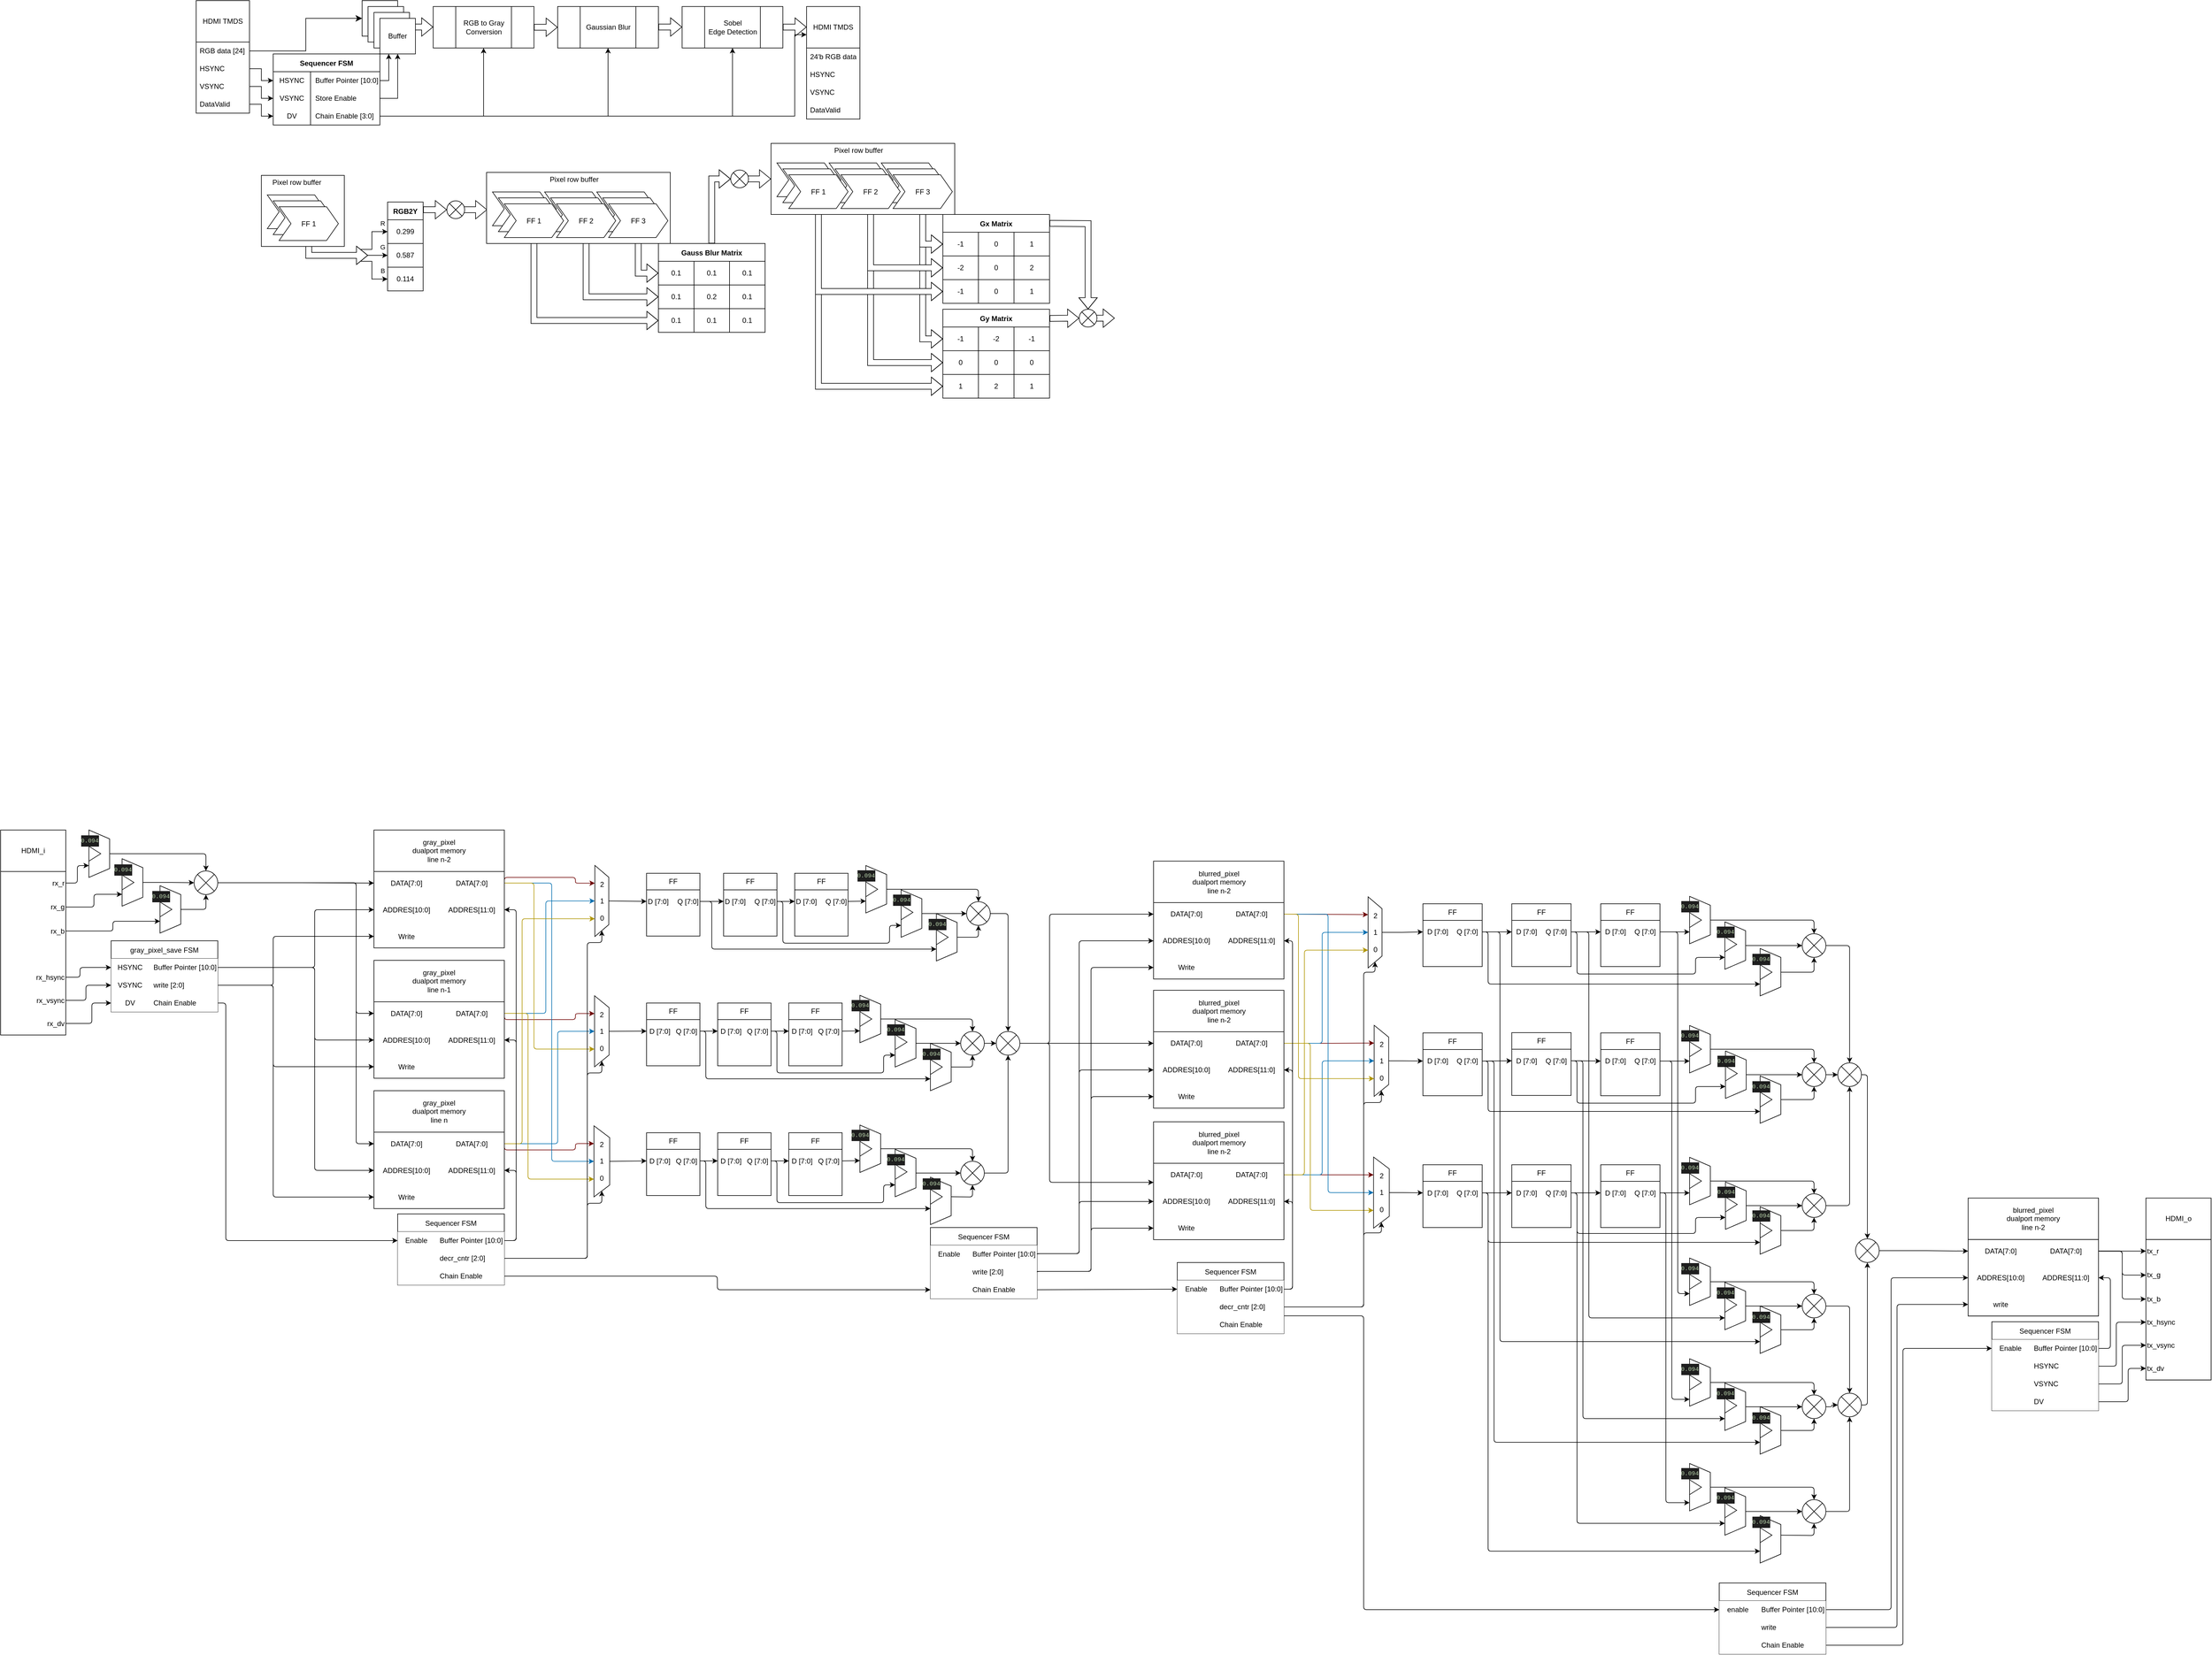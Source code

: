 <mxfile>
    <diagram id="B6FuRGe8eG0oxutKveG0" name="Page-1">
        <mxGraphModel dx="3140" dy="845" grid="1" gridSize="10" guides="1" tooltips="1" connect="1" arrows="1" fold="1" page="1" pageScale="1" pageWidth="1169" pageHeight="827" background="none" math="0" shadow="0">
            <root>
                <mxCell id="0"/>
                <mxCell id="1" parent="0"/>
                <mxCell id="103" style="edgeStyle=orthogonalEdgeStyle;html=1;entryX=0;entryY=0.5;entryDx=0;entryDy=0;shape=flexArrow;fillColor=default;rounded=0;fontStyle=0;arcSize=10;" parent="1" source="22" target="95" edge="1">
                    <mxGeometry relative="1" as="geometry"/>
                </mxCell>
                <mxCell id="104" style="edgeStyle=orthogonalEdgeStyle;html=1;entryX=0;entryY=0.5;entryDx=0;entryDy=0;shape=flexArrow;fillColor=default;rounded=0;fontStyle=0;arcSize=10;" parent="1" source="23" target="91" edge="1">
                    <mxGeometry relative="1" as="geometry"/>
                </mxCell>
                <mxCell id="105" style="edgeStyle=orthogonalEdgeStyle;html=1;entryX=0;entryY=0.5;entryDx=0;entryDy=0;shape=flexArrow;fillColor=default;rounded=0;fontStyle=0;arcSize=10;" parent="1" source="24" target="87" edge="1">
                    <mxGeometry relative="1" as="geometry"/>
                </mxCell>
                <mxCell id="106" style="edgeStyle=orthogonalEdgeStyle;html=1;entryX=0;entryY=0.5;entryDx=0;entryDy=0;shape=flexArrow;fillColor=default;rounded=0;fontStyle=0;arcSize=10;" parent="1" source="22" target="82" edge="1">
                    <mxGeometry relative="1" as="geometry"/>
                </mxCell>
                <mxCell id="102" style="edgeStyle=orthogonalEdgeStyle;html=1;entryX=0;entryY=0.5;entryDx=0;entryDy=0;shape=flexArrow;fillColor=default;rounded=0;fontStyle=0;arcSize=10;" parent="1" source="23" target="78" edge="1">
                    <mxGeometry relative="1" as="geometry"/>
                </mxCell>
                <mxCell id="101" style="edgeStyle=orthogonalEdgeStyle;html=1;entryX=0;entryY=0.5;entryDx=0;entryDy=0;shape=flexArrow;fillColor=default;rounded=0;fontStyle=0;arcSize=10;" parent="1" source="24" target="74" edge="1">
                    <mxGeometry relative="1" as="geometry"/>
                </mxCell>
                <mxCell id="224" style="edgeStyle=orthogonalEdgeStyle;shape=flexArrow;html=1;entryX=0;entryY=0.5;entryDx=0;entryDy=0;rounded=0;fontStyle=0;arcSize=10;" parent="1" source="220" target="127" edge="1">
                    <mxGeometry relative="1" as="geometry"/>
                </mxCell>
                <mxCell id="225" style="edgeStyle=orthogonalEdgeStyle;shape=flexArrow;html=1;entryX=0;entryY=0.5;entryDx=0;entryDy=0;rounded=0;fontStyle=0;arcSize=10;" parent="1" source="221" target="123" edge="1">
                    <mxGeometry relative="1" as="geometry"/>
                </mxCell>
                <mxCell id="226" style="edgeStyle=orthogonalEdgeStyle;shape=flexArrow;html=1;entryX=0;entryY=0.5;entryDx=0;entryDy=0;rounded=0;fontStyle=0;arcSize=10;" parent="1" source="222" target="119" edge="1">
                    <mxGeometry relative="1" as="geometry"/>
                </mxCell>
                <mxCell id="198" value="" style="edgeStyle=elbowEdgeStyle;elbow=horizontal;endArrow=classic;html=1;curved=0;rounded=0;fillColor=default;gradientColor=none;entryX=0;entryY=0.5;entryDx=0;entryDy=0;fontStyle=0;arcSize=10;" parent="1" target="173" edge="1">
                    <mxGeometry width="50" height="50" relative="1" as="geometry">
                        <mxPoint x="300" y="430" as="sourcePoint"/>
                        <mxPoint x="350" y="400" as="targetPoint"/>
                        <Array as="points"/>
                    </mxGeometry>
                </mxCell>
                <mxCell id="199" value="" style="edgeStyle=elbowEdgeStyle;elbow=horizontal;endArrow=classic;html=1;curved=0;rounded=0;fillColor=default;gradientColor=none;entryX=0;entryY=0.5;entryDx=0;entryDy=0;fontStyle=0;arcSize=10;" parent="1" target="177" edge="1">
                    <mxGeometry width="50" height="50" relative="1" as="geometry">
                        <mxPoint x="300" y="440" as="sourcePoint"/>
                        <mxPoint x="363" y="408.0" as="targetPoint"/>
                        <Array as="points"/>
                    </mxGeometry>
                </mxCell>
                <mxCell id="200" value="" style="edgeStyle=elbowEdgeStyle;elbow=horizontal;endArrow=classic;html=1;curved=0;rounded=0;fillColor=default;gradientColor=none;entryX=0;entryY=0.5;entryDx=0;entryDy=0;fontStyle=0;arcSize=10;" parent="1" target="181" edge="1">
                    <mxGeometry width="50" height="50" relative="1" as="geometry">
                        <mxPoint x="300" y="450" as="sourcePoint"/>
                        <mxPoint x="363" y="410" as="targetPoint"/>
                        <Array as="points"/>
                    </mxGeometry>
                </mxCell>
                <mxCell id="197" style="edgeStyle=orthogonalEdgeStyle;shape=flexArrow;html=1;fillColor=default;rounded=0;fontStyle=0;arcSize=10;" parent="1" source="193" edge="1">
                    <mxGeometry relative="1" as="geometry">
                        <mxPoint x="320" y="440" as="targetPoint"/>
                        <Array as="points">
                            <mxPoint x="220" y="440"/>
                        </Array>
                    </mxGeometry>
                </mxCell>
                <mxCell id="114" value="" style="rounded=0;whiteSpace=wrap;html=1;fontStyle=0" parent="1" vertex="1">
                    <mxGeometry x="1000" y="251" width="310" height="120" as="geometry"/>
                </mxCell>
                <mxCell id="112" style="shape=flexArrow;html=1;fillColor=default;exitX=1.001;exitY=0.103;exitDx=0;exitDy=0;exitPerimeter=0;rounded=0;fontStyle=0;arcSize=10;" parent="1" edge="1">
                    <mxGeometry relative="1" as="geometry">
                        <mxPoint x="1548" y="546.08" as="sourcePoint"/>
                        <mxPoint x="1580" y="546" as="targetPoint"/>
                    </mxGeometry>
                </mxCell>
                <mxCell id="3" value="HDMI TMDS" style="swimlane;fontStyle=0;childLayout=stackLayout;horizontal=1;startSize=70;horizontalStack=0;resizeParent=1;resizeParentMax=0;resizeLast=0;collapsible=1;marginBottom=0;whiteSpace=wrap;html=1;rounded=0;" parent="1" vertex="1">
                    <mxGeometry x="30" y="10" width="90" height="190" as="geometry">
                        <mxRectangle x="160" y="200" width="60" height="30" as="alternateBounds"/>
                    </mxGeometry>
                </mxCell>
                <mxCell id="5" value="RGB data [24]" style="text;strokeColor=none;fillColor=none;align=left;verticalAlign=middle;spacingLeft=4;spacingRight=4;overflow=hidden;points=[[0,0.5],[1,0.5]];portConstraint=eastwest;rotatable=0;whiteSpace=wrap;html=1;rounded=0;fontStyle=0" parent="3" vertex="1">
                    <mxGeometry y="70" width="90" height="30" as="geometry"/>
                </mxCell>
                <mxCell id="6" value="HSYNC" style="text;strokeColor=none;fillColor=none;align=left;verticalAlign=middle;spacingLeft=4;spacingRight=4;overflow=hidden;points=[[0,0.5],[1,0.5]];portConstraint=eastwest;rotatable=0;whiteSpace=wrap;html=1;rounded=0;fontStyle=0" parent="3" vertex="1">
                    <mxGeometry y="100" width="90" height="30" as="geometry"/>
                </mxCell>
                <mxCell id="26" value="VSYNC" style="text;strokeColor=none;fillColor=none;align=left;verticalAlign=middle;spacingLeft=4;spacingRight=4;overflow=hidden;points=[[0,0.5],[1,0.5]];portConstraint=eastwest;rotatable=0;whiteSpace=wrap;html=1;rounded=0;fontStyle=0" parent="3" vertex="1">
                    <mxGeometry y="130" width="90" height="30" as="geometry"/>
                </mxCell>
                <mxCell id="27" value="DataValid" style="text;strokeColor=none;fillColor=none;align=left;verticalAlign=middle;spacingLeft=4;spacingRight=4;overflow=hidden;points=[[0,0.5],[1,0.5]];portConstraint=eastwest;rotatable=0;whiteSpace=wrap;html=1;rounded=0;fontStyle=0" parent="3" vertex="1">
                    <mxGeometry y="160" width="90" height="30" as="geometry"/>
                </mxCell>
                <mxCell id="28" value="HDMI TMDS" style="swimlane;fontStyle=0;childLayout=stackLayout;horizontal=1;startSize=70;horizontalStack=0;resizeParent=1;resizeParentMax=0;resizeLast=0;collapsible=1;marginBottom=0;whiteSpace=wrap;html=1;rounded=0;" parent="1" vertex="1">
                    <mxGeometry x="1060" y="20" width="90" height="190" as="geometry">
                        <mxRectangle x="160" y="200" width="60" height="30" as="alternateBounds"/>
                    </mxGeometry>
                </mxCell>
                <mxCell id="29" value="24'b RGB data" style="text;strokeColor=none;fillColor=none;align=left;verticalAlign=middle;spacingLeft=4;spacingRight=4;overflow=hidden;points=[[0,0.5],[1,0.5]];portConstraint=eastwest;rotatable=0;whiteSpace=wrap;html=1;rounded=0;fontStyle=0" parent="28" vertex="1">
                    <mxGeometry y="70" width="90" height="30" as="geometry"/>
                </mxCell>
                <mxCell id="30" value="HSYNC" style="text;strokeColor=none;fillColor=none;align=left;verticalAlign=middle;spacingLeft=4;spacingRight=4;overflow=hidden;points=[[0,0.5],[1,0.5]];portConstraint=eastwest;rotatable=0;whiteSpace=wrap;html=1;rounded=0;fontStyle=0" parent="28" vertex="1">
                    <mxGeometry y="100" width="90" height="30" as="geometry"/>
                </mxCell>
                <mxCell id="31" value="VSYNC" style="text;strokeColor=none;fillColor=none;align=left;verticalAlign=middle;spacingLeft=4;spacingRight=4;overflow=hidden;points=[[0,0.5],[1,0.5]];portConstraint=eastwest;rotatable=0;whiteSpace=wrap;html=1;rounded=0;fontStyle=0" parent="28" vertex="1">
                    <mxGeometry y="130" width="90" height="30" as="geometry"/>
                </mxCell>
                <mxCell id="32" value="DataValid" style="text;strokeColor=none;fillColor=none;align=left;verticalAlign=middle;spacingLeft=4;spacingRight=4;overflow=hidden;points=[[0,0.5],[1,0.5]];portConstraint=eastwest;rotatable=0;whiteSpace=wrap;html=1;rounded=0;fontStyle=0" parent="28" vertex="1">
                    <mxGeometry y="160" width="90" height="30" as="geometry"/>
                </mxCell>
                <mxCell id="40" value="" style="group;rounded=0;fontStyle=0" parent="1" vertex="1" connectable="0">
                    <mxGeometry x="430" y="20" width="590" height="70" as="geometry"/>
                </mxCell>
                <mxCell id="11" value="RGB to Gray&lt;br&gt;Conversion" style="shape=process;whiteSpace=wrap;html=1;backgroundOutline=1;size=0.222;rounded=0;fontStyle=0" parent="40" vertex="1">
                    <mxGeometry width="170" height="70" as="geometry"/>
                </mxCell>
                <mxCell id="34" value="Gaussian Blur" style="shape=process;whiteSpace=wrap;html=1;backgroundOutline=1;size=0.222;rounded=0;fontStyle=0" parent="40" vertex="1">
                    <mxGeometry x="210" width="170" height="70" as="geometry"/>
                </mxCell>
                <mxCell id="35" value="Sobel&lt;br&gt;Edge Detection" style="shape=process;whiteSpace=wrap;html=1;backgroundOutline=1;size=0.222;rounded=0;fontStyle=0" parent="40" vertex="1">
                    <mxGeometry x="420" width="170" height="70" as="geometry"/>
                </mxCell>
                <mxCell id="36" value="" style="shape=flexArrow;endArrow=classic;html=1;rounded=0;fontStyle=0;arcSize=10;" parent="40" source="11" edge="1">
                    <mxGeometry width="50" height="50" relative="1" as="geometry">
                        <mxPoint x="170" y="40" as="sourcePoint"/>
                        <mxPoint x="210" y="35" as="targetPoint"/>
                    </mxGeometry>
                </mxCell>
                <mxCell id="39" value="" style="shape=flexArrow;endArrow=classic;html=1;rounded=0;fontStyle=0;arcSize=10;" parent="40" edge="1">
                    <mxGeometry width="50" height="50" relative="1" as="geometry">
                        <mxPoint x="380" y="34.6" as="sourcePoint"/>
                        <mxPoint x="420" y="34.6" as="targetPoint"/>
                    </mxGeometry>
                </mxCell>
                <mxCell id="49" value="" style="group;rounded=0;fontStyle=0" parent="1" vertex="1" connectable="0">
                    <mxGeometry x="310" y="10" width="120" height="90" as="geometry"/>
                </mxCell>
                <mxCell id="47" value="" style="shape=flexArrow;endArrow=classic;html=1;rounded=0;fontStyle=0;arcSize=10;" parent="49" edge="1">
                    <mxGeometry width="50" height="50" relative="1" as="geometry">
                        <mxPoint x="80" y="44.6" as="sourcePoint"/>
                        <mxPoint x="120" y="44.6" as="targetPoint"/>
                    </mxGeometry>
                </mxCell>
                <mxCell id="45" value="" style="group;rounded=0;fontStyle=0" parent="49" vertex="1" connectable="0">
                    <mxGeometry width="90" height="90" as="geometry"/>
                </mxCell>
                <mxCell id="41" value="" style="rounded=0;whiteSpace=wrap;html=1;fontStyle=0" parent="45" vertex="1">
                    <mxGeometry width="60" height="60" as="geometry"/>
                </mxCell>
                <mxCell id="42" value="" style="rounded=0;whiteSpace=wrap;html=1;fontStyle=0" parent="45" vertex="1">
                    <mxGeometry x="10" y="10" width="60" height="60" as="geometry"/>
                </mxCell>
                <mxCell id="43" value="" style="rounded=0;whiteSpace=wrap;html=1;fontStyle=0" parent="45" vertex="1">
                    <mxGeometry x="20" y="20" width="60" height="60" as="geometry"/>
                </mxCell>
                <mxCell id="44" value="" style="rounded=0;whiteSpace=wrap;html=1;fontStyle=0" parent="45" vertex="1">
                    <mxGeometry x="30" y="30" width="60" height="60" as="geometry"/>
                </mxCell>
                <mxCell id="48" value="Buffer" style="text;html=1;strokeColor=none;fillColor=none;align=center;verticalAlign=middle;whiteSpace=wrap;rounded=0;fontStyle=0" parent="45" vertex="1">
                    <mxGeometry x="30" y="45" width="60" height="30" as="geometry"/>
                </mxCell>
                <mxCell id="50" value="" style="edgeStyle=elbowEdgeStyle;elbow=horizontal;endArrow=classic;html=1;curved=0;rounded=0;endSize=8;startSize=8;entryX=0;entryY=0.5;entryDx=0;entryDy=0;exitX=1;exitY=0.5;exitDx=0;exitDy=0;fontStyle=0;arcSize=10;" parent="1" source="5" target="41" edge="1">
                    <mxGeometry width="50" height="50" relative="1" as="geometry">
                        <mxPoint x="120" y="100" as="sourcePoint"/>
                        <mxPoint x="170" y="50" as="targetPoint"/>
                    </mxGeometry>
                </mxCell>
                <mxCell id="55" value="Sequencer FSM" style="shape=table;startSize=30;container=1;collapsible=0;childLayout=tableLayout;fixedRows=1;rowLines=0;fontStyle=1;rounded=0;" parent="1" vertex="1">
                    <mxGeometry x="160" y="100" width="180" height="120" as="geometry"/>
                </mxCell>
                <mxCell id="56" value="" style="shape=tableRow;horizontal=0;startSize=0;swimlaneHead=0;swimlaneBody=0;top=0;left=0;bottom=0;right=0;collapsible=0;dropTarget=0;fillColor=none;points=[[0,0.5],[1,0.5]];portConstraint=eastwest;rounded=0;fontStyle=0" parent="55" vertex="1">
                    <mxGeometry y="30" width="180" height="30" as="geometry"/>
                </mxCell>
                <mxCell id="57" value="HSYNC" style="shape=partialRectangle;html=1;whiteSpace=wrap;connectable=0;fillColor=none;top=0;left=0;bottom=0;right=0;overflow=hidden;pointerEvents=1;rounded=0;fontStyle=0" parent="56" vertex="1">
                    <mxGeometry width="63" height="30" as="geometry">
                        <mxRectangle width="63" height="30" as="alternateBounds"/>
                    </mxGeometry>
                </mxCell>
                <mxCell id="58" value="Buffer Pointer [10:0]" style="shape=partialRectangle;html=1;whiteSpace=wrap;connectable=0;fillColor=none;top=0;left=0;bottom=0;right=0;align=left;spacingLeft=6;overflow=hidden;rounded=0;fontStyle=0" parent="56" vertex="1">
                    <mxGeometry x="63" width="117" height="30" as="geometry">
                        <mxRectangle width="117" height="30" as="alternateBounds"/>
                    </mxGeometry>
                </mxCell>
                <mxCell id="59" value="" style="shape=tableRow;horizontal=0;startSize=0;swimlaneHead=0;swimlaneBody=0;top=0;left=0;bottom=0;right=0;collapsible=0;dropTarget=0;fillColor=none;points=[[0,0.5],[1,0.5]];portConstraint=eastwest;rounded=0;fontStyle=0" parent="55" vertex="1">
                    <mxGeometry y="60" width="180" height="30" as="geometry"/>
                </mxCell>
                <mxCell id="60" value="VSYNC" style="shape=partialRectangle;html=1;whiteSpace=wrap;connectable=0;fillColor=none;top=0;left=0;bottom=0;right=0;overflow=hidden;rounded=0;fontStyle=0" parent="59" vertex="1">
                    <mxGeometry width="63" height="30" as="geometry">
                        <mxRectangle width="63" height="30" as="alternateBounds"/>
                    </mxGeometry>
                </mxCell>
                <mxCell id="61" value="Store Enable" style="shape=partialRectangle;html=1;whiteSpace=wrap;connectable=0;fillColor=none;top=0;left=0;bottom=0;right=0;align=left;spacingLeft=6;overflow=hidden;rounded=0;fontStyle=0" parent="59" vertex="1">
                    <mxGeometry x="63" width="117" height="30" as="geometry">
                        <mxRectangle width="117" height="30" as="alternateBounds"/>
                    </mxGeometry>
                </mxCell>
                <mxCell id="62" value="" style="shape=tableRow;horizontal=0;startSize=0;swimlaneHead=0;swimlaneBody=0;top=0;left=0;bottom=0;right=0;collapsible=0;dropTarget=0;fillColor=none;points=[[0,0.5],[1,0.5]];portConstraint=eastwest;rounded=0;fontStyle=0" parent="55" vertex="1">
                    <mxGeometry y="90" width="180" height="30" as="geometry"/>
                </mxCell>
                <mxCell id="63" value="DV" style="shape=partialRectangle;html=1;whiteSpace=wrap;connectable=0;fillColor=none;top=0;left=0;bottom=0;right=0;overflow=hidden;rounded=0;fontStyle=0" parent="62" vertex="1">
                    <mxGeometry width="63" height="30" as="geometry">
                        <mxRectangle width="63" height="30" as="alternateBounds"/>
                    </mxGeometry>
                </mxCell>
                <mxCell id="64" value="Chain Enable [3:0]" style="shape=partialRectangle;html=1;whiteSpace=wrap;connectable=0;fillColor=none;top=0;left=0;bottom=0;right=0;align=left;spacingLeft=6;overflow=hidden;rounded=0;fontStyle=0" parent="62" vertex="1">
                    <mxGeometry x="63" width="117" height="30" as="geometry">
                        <mxRectangle width="117" height="30" as="alternateBounds"/>
                    </mxGeometry>
                </mxCell>
                <mxCell id="65" style="edgeStyle=orthogonalEdgeStyle;html=1;entryX=0;entryY=0.5;entryDx=0;entryDy=0;exitX=1;exitY=0.5;exitDx=0;exitDy=0;rounded=0;fontStyle=0;arcSize=10;" parent="1" source="6" target="56" edge="1">
                    <mxGeometry relative="1" as="geometry"/>
                </mxCell>
                <mxCell id="66" style="edgeStyle=orthogonalEdgeStyle;html=1;entryX=0;entryY=0.5;entryDx=0;entryDy=0;exitX=1;exitY=0.5;exitDx=0;exitDy=0;rounded=0;fontStyle=0;arcSize=10;" parent="1" source="26" target="59" edge="1">
                    <mxGeometry relative="1" as="geometry"/>
                </mxCell>
                <mxCell id="67" style="edgeStyle=orthogonalEdgeStyle;html=1;exitX=1;exitY=0.5;exitDx=0;exitDy=0;entryX=0;entryY=0.5;entryDx=0;entryDy=0;rounded=0;fontStyle=0;arcSize=10;" parent="1" source="27" target="62" edge="1">
                    <mxGeometry relative="1" as="geometry"/>
                </mxCell>
                <mxCell id="68" style="edgeStyle=orthogonalEdgeStyle;html=1;exitX=1;exitY=0.5;exitDx=0;exitDy=0;entryX=0.25;entryY=1;entryDx=0;entryDy=0;rounded=0;fontStyle=0;arcSize=10;" parent="1" source="56" target="44" edge="1">
                    <mxGeometry relative="1" as="geometry"/>
                </mxCell>
                <mxCell id="69" style="edgeStyle=orthogonalEdgeStyle;html=1;exitX=1;exitY=0.5;exitDx=0;exitDy=0;entryX=0.5;entryY=1;entryDx=0;entryDy=0;rounded=0;fontStyle=0;arcSize=10;" parent="1" source="59" target="44" edge="1">
                    <mxGeometry relative="1" as="geometry"/>
                </mxCell>
                <mxCell id="70" style="edgeStyle=orthogonalEdgeStyle;html=1;entryX=0.5;entryY=1;entryDx=0;entryDy=0;exitX=1;exitY=0.5;exitDx=0;exitDy=0;rounded=0;fontStyle=0;arcSize=10;" parent="1" source="62" target="11" edge="1">
                    <mxGeometry relative="1" as="geometry">
                        <mxPoint x="610" y="180" as="sourcePoint"/>
                    </mxGeometry>
                </mxCell>
                <mxCell id="71" style="edgeStyle=orthogonalEdgeStyle;html=1;exitX=1;exitY=0.5;exitDx=0;exitDy=0;entryX=0.5;entryY=1;entryDx=0;entryDy=0;rounded=0;fontStyle=0;arcSize=10;" parent="1" source="62" target="34" edge="1">
                    <mxGeometry relative="1" as="geometry"/>
                </mxCell>
                <mxCell id="72" style="edgeStyle=orthogonalEdgeStyle;html=1;exitX=1;exitY=0.5;exitDx=0;exitDy=0;entryX=0.5;entryY=1;entryDx=0;entryDy=0;rounded=0;fontStyle=0;arcSize=10;" parent="1" source="62" target="35" edge="1">
                    <mxGeometry relative="1" as="geometry">
                        <mxPoint x="930" y="90" as="targetPoint"/>
                    </mxGeometry>
                </mxCell>
                <mxCell id="110" style="edgeStyle=orthogonalEdgeStyle;shape=flexArrow;html=1;entryX=0.5;entryY=0;entryDx=0;entryDy=0;fillColor=default;rounded=0;fontStyle=0;arcSize=10;" parent="1" target="109" edge="1">
                    <mxGeometry relative="1" as="geometry">
                        <mxPoint x="1470" y="386" as="sourcePoint"/>
                    </mxGeometry>
                </mxCell>
                <mxCell id="73" value="Gx Matrix" style="shape=table;startSize=30;container=1;collapsible=0;childLayout=tableLayout;fontStyle=1;align=center;rounded=0;" parent="1" vertex="1">
                    <mxGeometry x="1290" y="371" width="180" height="150" as="geometry"/>
                </mxCell>
                <mxCell id="74" value="" style="shape=tableRow;horizontal=0;startSize=0;swimlaneHead=0;swimlaneBody=0;top=0;left=0;bottom=0;right=0;collapsible=0;dropTarget=0;fillColor=none;points=[[0,0.5],[1,0.5]];portConstraint=eastwest;rounded=0;fontStyle=0" parent="73" vertex="1">
                    <mxGeometry y="30" width="180" height="40" as="geometry"/>
                </mxCell>
                <mxCell id="75" value="-1" style="shape=partialRectangle;html=1;whiteSpace=wrap;connectable=0;fillColor=none;top=0;left=0;bottom=0;right=0;overflow=hidden;rounded=0;fontStyle=0" parent="74" vertex="1">
                    <mxGeometry width="60" height="40" as="geometry">
                        <mxRectangle width="60" height="40" as="alternateBounds"/>
                    </mxGeometry>
                </mxCell>
                <mxCell id="76" value="0" style="shape=partialRectangle;html=1;whiteSpace=wrap;connectable=0;fillColor=none;top=0;left=0;bottom=0;right=0;overflow=hidden;rounded=0;fontStyle=0" parent="74" vertex="1">
                    <mxGeometry x="60" width="60" height="40" as="geometry">
                        <mxRectangle width="60" height="40" as="alternateBounds"/>
                    </mxGeometry>
                </mxCell>
                <mxCell id="77" value="1" style="shape=partialRectangle;html=1;whiteSpace=wrap;connectable=0;fillColor=none;top=0;left=0;bottom=0;right=0;overflow=hidden;rounded=0;fontStyle=0" parent="74" vertex="1">
                    <mxGeometry x="120" width="60" height="40" as="geometry">
                        <mxRectangle width="60" height="40" as="alternateBounds"/>
                    </mxGeometry>
                </mxCell>
                <mxCell id="78" value="" style="shape=tableRow;horizontal=0;startSize=0;swimlaneHead=0;swimlaneBody=0;top=0;left=0;bottom=0;right=0;collapsible=0;dropTarget=0;fillColor=none;points=[[0,0.5],[1,0.5]];portConstraint=eastwest;rounded=0;fontStyle=0" parent="73" vertex="1">
                    <mxGeometry y="70" width="180" height="40" as="geometry"/>
                </mxCell>
                <mxCell id="79" value="-2" style="shape=partialRectangle;html=1;whiteSpace=wrap;connectable=0;fillColor=none;top=0;left=0;bottom=0;right=0;overflow=hidden;rounded=0;fontStyle=0" parent="78" vertex="1">
                    <mxGeometry width="60" height="40" as="geometry">
                        <mxRectangle width="60" height="40" as="alternateBounds"/>
                    </mxGeometry>
                </mxCell>
                <mxCell id="80" value="0" style="shape=partialRectangle;html=1;whiteSpace=wrap;connectable=0;fillColor=none;top=0;left=0;bottom=0;right=0;overflow=hidden;rounded=0;fontStyle=0" parent="78" vertex="1">
                    <mxGeometry x="60" width="60" height="40" as="geometry">
                        <mxRectangle width="60" height="40" as="alternateBounds"/>
                    </mxGeometry>
                </mxCell>
                <mxCell id="81" value="2" style="shape=partialRectangle;html=1;whiteSpace=wrap;connectable=0;fillColor=none;top=0;left=0;bottom=0;right=0;overflow=hidden;rounded=0;fontStyle=0" parent="78" vertex="1">
                    <mxGeometry x="120" width="60" height="40" as="geometry">
                        <mxRectangle width="60" height="40" as="alternateBounds"/>
                    </mxGeometry>
                </mxCell>
                <mxCell id="82" value="" style="shape=tableRow;horizontal=0;startSize=0;swimlaneHead=0;swimlaneBody=0;top=0;left=0;bottom=0;right=0;collapsible=0;dropTarget=0;fillColor=none;points=[[0,0.5],[1,0.5]];portConstraint=eastwest;rounded=0;fontStyle=0" parent="73" vertex="1">
                    <mxGeometry y="110" width="180" height="40" as="geometry"/>
                </mxCell>
                <mxCell id="83" value="-1" style="shape=partialRectangle;html=1;whiteSpace=wrap;connectable=0;fillColor=none;top=0;left=0;bottom=0;right=0;overflow=hidden;rounded=0;fontStyle=0" parent="82" vertex="1">
                    <mxGeometry width="60" height="40" as="geometry">
                        <mxRectangle width="60" height="40" as="alternateBounds"/>
                    </mxGeometry>
                </mxCell>
                <mxCell id="84" value="0" style="shape=partialRectangle;html=1;whiteSpace=wrap;connectable=0;fillColor=none;top=0;left=0;bottom=0;right=0;overflow=hidden;rounded=0;fontStyle=0" parent="82" vertex="1">
                    <mxGeometry x="60" width="60" height="40" as="geometry">
                        <mxRectangle width="60" height="40" as="alternateBounds"/>
                    </mxGeometry>
                </mxCell>
                <mxCell id="85" value="1" style="shape=partialRectangle;html=1;whiteSpace=wrap;connectable=0;fillColor=none;top=0;left=0;bottom=0;right=0;overflow=hidden;rounded=0;fontStyle=0" parent="82" vertex="1">
                    <mxGeometry x="120" width="60" height="40" as="geometry">
                        <mxRectangle width="60" height="40" as="alternateBounds"/>
                    </mxGeometry>
                </mxCell>
                <mxCell id="111" style="shape=flexArrow;html=1;entryX=0;entryY=0.5;entryDx=0;entryDy=0;fillColor=default;exitX=1.001;exitY=0.103;exitDx=0;exitDy=0;exitPerimeter=0;rounded=0;fontStyle=0;arcSize=10;" parent="1" source="86" target="109" edge="1">
                    <mxGeometry relative="1" as="geometry">
                        <mxPoint x="1470" y="606" as="sourcePoint"/>
                    </mxGeometry>
                </mxCell>
                <mxCell id="86" value="Gy Matrix" style="shape=table;startSize=30;container=1;collapsible=0;childLayout=tableLayout;fontStyle=1;align=center;rounded=0;" parent="1" vertex="1">
                    <mxGeometry x="1290" y="531" width="180" height="150" as="geometry"/>
                </mxCell>
                <mxCell id="87" value="" style="shape=tableRow;horizontal=0;startSize=0;swimlaneHead=0;swimlaneBody=0;top=0;left=0;bottom=0;right=0;collapsible=0;dropTarget=0;fillColor=none;points=[[0,0.5],[1,0.5]];portConstraint=eastwest;rounded=0;fontStyle=0" parent="86" vertex="1">
                    <mxGeometry y="30" width="180" height="40" as="geometry"/>
                </mxCell>
                <mxCell id="88" value="-1" style="shape=partialRectangle;html=1;whiteSpace=wrap;connectable=0;fillColor=none;top=0;left=0;bottom=0;right=0;overflow=hidden;rounded=0;fontStyle=0" parent="87" vertex="1">
                    <mxGeometry width="60" height="40" as="geometry">
                        <mxRectangle width="60" height="40" as="alternateBounds"/>
                    </mxGeometry>
                </mxCell>
                <mxCell id="89" value="-2" style="shape=partialRectangle;html=1;whiteSpace=wrap;connectable=0;fillColor=none;top=0;left=0;bottom=0;right=0;overflow=hidden;rounded=0;fontStyle=0" parent="87" vertex="1">
                    <mxGeometry x="60" width="60" height="40" as="geometry">
                        <mxRectangle width="60" height="40" as="alternateBounds"/>
                    </mxGeometry>
                </mxCell>
                <mxCell id="90" value="-1" style="shape=partialRectangle;html=1;whiteSpace=wrap;connectable=0;fillColor=none;top=0;left=0;bottom=0;right=0;overflow=hidden;rounded=0;fontStyle=0" parent="87" vertex="1">
                    <mxGeometry x="120" width="60" height="40" as="geometry">
                        <mxRectangle width="60" height="40" as="alternateBounds"/>
                    </mxGeometry>
                </mxCell>
                <mxCell id="91" value="" style="shape=tableRow;horizontal=0;startSize=0;swimlaneHead=0;swimlaneBody=0;top=0;left=0;bottom=0;right=0;collapsible=0;dropTarget=0;fillColor=none;points=[[0,0.5],[1,0.5]];portConstraint=eastwest;rounded=0;fontStyle=0" parent="86" vertex="1">
                    <mxGeometry y="70" width="180" height="40" as="geometry"/>
                </mxCell>
                <mxCell id="92" value="0" style="shape=partialRectangle;html=1;whiteSpace=wrap;connectable=0;fillColor=none;top=0;left=0;bottom=0;right=0;overflow=hidden;rounded=0;fontStyle=0" parent="91" vertex="1">
                    <mxGeometry width="60" height="40" as="geometry">
                        <mxRectangle width="60" height="40" as="alternateBounds"/>
                    </mxGeometry>
                </mxCell>
                <mxCell id="93" value="0" style="shape=partialRectangle;html=1;whiteSpace=wrap;connectable=0;fillColor=none;top=0;left=0;bottom=0;right=0;overflow=hidden;rounded=0;fontStyle=0" parent="91" vertex="1">
                    <mxGeometry x="60" width="60" height="40" as="geometry">
                        <mxRectangle width="60" height="40" as="alternateBounds"/>
                    </mxGeometry>
                </mxCell>
                <mxCell id="94" value="0" style="shape=partialRectangle;html=1;whiteSpace=wrap;connectable=0;fillColor=none;top=0;left=0;bottom=0;right=0;overflow=hidden;rounded=0;fontStyle=0" parent="91" vertex="1">
                    <mxGeometry x="120" width="60" height="40" as="geometry">
                        <mxRectangle width="60" height="40" as="alternateBounds"/>
                    </mxGeometry>
                </mxCell>
                <mxCell id="95" value="" style="shape=tableRow;horizontal=0;startSize=0;swimlaneHead=0;swimlaneBody=0;top=0;left=0;bottom=0;right=0;collapsible=0;dropTarget=0;fillColor=none;points=[[0,0.5],[1,0.5]];portConstraint=eastwest;rounded=0;fontStyle=0" parent="86" vertex="1">
                    <mxGeometry y="110" width="180" height="40" as="geometry"/>
                </mxCell>
                <mxCell id="96" value="1" style="shape=partialRectangle;html=1;whiteSpace=wrap;connectable=0;fillColor=none;top=0;left=0;bottom=0;right=0;overflow=hidden;rounded=0;fontStyle=0" parent="95" vertex="1">
                    <mxGeometry width="60" height="40" as="geometry">
                        <mxRectangle width="60" height="40" as="alternateBounds"/>
                    </mxGeometry>
                </mxCell>
                <mxCell id="97" value="2" style="shape=partialRectangle;html=1;whiteSpace=wrap;connectable=0;fillColor=none;top=0;left=0;bottom=0;right=0;overflow=hidden;rounded=0;fontStyle=0" parent="95" vertex="1">
                    <mxGeometry x="60" width="60" height="40" as="geometry">
                        <mxRectangle width="60" height="40" as="alternateBounds"/>
                    </mxGeometry>
                </mxCell>
                <mxCell id="98" value="1" style="shape=partialRectangle;html=1;whiteSpace=wrap;connectable=0;fillColor=none;top=0;left=0;bottom=0;right=0;overflow=hidden;rounded=0;fontStyle=0" parent="95" vertex="1">
                    <mxGeometry x="120" width="60" height="40" as="geometry">
                        <mxRectangle width="60" height="40" as="alternateBounds"/>
                    </mxGeometry>
                </mxCell>
                <mxCell id="107" value="" style="group;rounded=0;fontStyle=0" parent="1" vertex="1" connectable="0">
                    <mxGeometry x="1000" y="251" width="316" height="120" as="geometry"/>
                </mxCell>
                <mxCell id="13" value="Pixel row buffer" style="swimlane;childLayout=stackLayout;horizontal=1;fillColor=none;horizontalStack=1;resizeParent=1;resizeParentMax=0;resizeLast=0;collapsible=0;strokeColor=none;stackBorder=10;stackSpacing=-12;resizable=1;align=center;points=[];whiteSpace=wrap;html=1;rounded=0;fontStyle=0" parent="107" vertex="1">
                    <mxGeometry width="296" height="100" as="geometry"/>
                </mxCell>
                <mxCell id="14" value="FF 1" style="shape=step;perimeter=stepPerimeter;fixedSize=1;points=[];whiteSpace=wrap;html=1;rounded=0;fontStyle=0" parent="13" vertex="1">
                    <mxGeometry x="10" y="33" width="100" height="57" as="geometry"/>
                </mxCell>
                <mxCell id="15" value="FF 2" style="shape=step;perimeter=stepPerimeter;fixedSize=1;points=[];whiteSpace=wrap;html=1;rounded=0;fontStyle=0" parent="13" vertex="1">
                    <mxGeometry x="98" y="33" width="100" height="57" as="geometry"/>
                </mxCell>
                <mxCell id="16" value="FF 3" style="shape=step;perimeter=stepPerimeter;fixedSize=1;points=[];whiteSpace=wrap;html=1;rounded=0;fontStyle=0" parent="13" vertex="1">
                    <mxGeometry x="186" y="33" width="100" height="57" as="geometry"/>
                </mxCell>
                <mxCell id="17" value="" style="swimlane;childLayout=stackLayout;horizontal=1;fillColor=none;horizontalStack=1;resizeParent=1;resizeParentMax=0;resizeLast=0;collapsible=0;strokeColor=none;stackBorder=10;stackSpacing=-12;resizable=1;align=center;points=[];whiteSpace=wrap;html=1;rounded=0;fontStyle=0" parent="107" vertex="1">
                    <mxGeometry x="10" y="10" width="296" height="100" as="geometry"/>
                </mxCell>
                <mxCell id="18" value="FF 1" style="shape=step;perimeter=stepPerimeter;fixedSize=1;points=[];whiteSpace=wrap;html=1;rounded=0;fontStyle=0" parent="17" vertex="1">
                    <mxGeometry x="10" y="33" width="100" height="57" as="geometry"/>
                </mxCell>
                <mxCell id="19" value="FF 2" style="shape=step;perimeter=stepPerimeter;fixedSize=1;points=[];whiteSpace=wrap;html=1;rounded=0;fontStyle=0" parent="17" vertex="1">
                    <mxGeometry x="98" y="33" width="100" height="57" as="geometry"/>
                </mxCell>
                <mxCell id="20" value="FF 3" style="shape=step;perimeter=stepPerimeter;fixedSize=1;points=[];whiteSpace=wrap;html=1;rounded=0;fontStyle=0" parent="17" vertex="1">
                    <mxGeometry x="186" y="33" width="100" height="57" as="geometry"/>
                </mxCell>
                <mxCell id="21" value="" style="swimlane;childLayout=stackLayout;horizontal=1;fillColor=none;horizontalStack=1;resizeParent=1;resizeParentMax=0;resizeLast=0;collapsible=0;strokeColor=none;stackBorder=10;stackSpacing=-12;resizable=1;align=center;points=[];whiteSpace=wrap;html=1;rounded=0;fontStyle=0" parent="107" vertex="1">
                    <mxGeometry x="20" y="20" width="296" height="100" as="geometry"/>
                </mxCell>
                <mxCell id="22" value="FF 1" style="shape=step;perimeter=stepPerimeter;fixedSize=1;points=[];whiteSpace=wrap;html=1;rounded=0;fontStyle=0" parent="21" vertex="1">
                    <mxGeometry x="10" y="33" width="100" height="57" as="geometry"/>
                </mxCell>
                <mxCell id="23" value="FF 2" style="shape=step;perimeter=stepPerimeter;fixedSize=1;points=[];whiteSpace=wrap;html=1;rounded=0;fontStyle=0" parent="21" vertex="1">
                    <mxGeometry x="98" y="33" width="100" height="57" as="geometry"/>
                </mxCell>
                <mxCell id="24" value="FF 3" style="shape=step;perimeter=stepPerimeter;fixedSize=1;points=[];whiteSpace=wrap;html=1;rounded=0;fontStyle=0" parent="21" vertex="1">
                    <mxGeometry x="186" y="33" width="100" height="57" as="geometry"/>
                </mxCell>
                <mxCell id="109" value="" style="shape=sumEllipse;perimeter=ellipsePerimeter;whiteSpace=wrap;html=1;backgroundOutline=1;rounded=0;fontStyle=0" parent="1" vertex="1">
                    <mxGeometry x="1520" y="531" width="30" height="30" as="geometry"/>
                </mxCell>
                <mxCell id="113" style="shape=flexArrow;html=1;entryX=0;entryY=0.5;entryDx=0;entryDy=0;fillColor=default;rounded=0;fontStyle=0;arcSize=10;" parent="1" target="114" edge="1">
                    <mxGeometry relative="1" as="geometry">
                        <mxPoint x="960" y="311" as="sourcePoint"/>
                        <mxPoint x="1000" y="310.37" as="targetPoint"/>
                    </mxGeometry>
                </mxCell>
                <mxCell id="223" style="edgeStyle=orthogonalEdgeStyle;html=1;entryX=0;entryY=0.5;entryDx=0;entryDy=0;shape=flexArrow;exitX=0.5;exitY=0;exitDx=0;exitDy=0;rounded=0;fontStyle=0;arcSize=10;" parent="1" source="118" target="164" edge="1">
                    <mxGeometry relative="1" as="geometry"/>
                </mxCell>
                <mxCell id="118" value="Gauss Blur Matrix" style="shape=table;startSize=30;container=1;collapsible=0;childLayout=tableLayout;fontStyle=1;align=center;rounded=0;" parent="1" vertex="1">
                    <mxGeometry x="810" y="420" width="180" height="150" as="geometry"/>
                </mxCell>
                <mxCell id="119" value="" style="shape=tableRow;horizontal=0;startSize=0;swimlaneHead=0;swimlaneBody=0;top=0;left=0;bottom=0;right=0;collapsible=0;dropTarget=0;fillColor=none;points=[[0,0.5],[1,0.5]];portConstraint=eastwest;rounded=0;fontStyle=0" parent="118" vertex="1">
                    <mxGeometry y="30" width="180" height="40" as="geometry"/>
                </mxCell>
                <mxCell id="120" value="0.1" style="shape=partialRectangle;html=1;whiteSpace=wrap;connectable=0;fillColor=none;top=0;left=0;bottom=0;right=0;overflow=hidden;rounded=0;fontStyle=0" parent="119" vertex="1">
                    <mxGeometry width="60" height="40" as="geometry">
                        <mxRectangle width="60" height="40" as="alternateBounds"/>
                    </mxGeometry>
                </mxCell>
                <mxCell id="121" value="0.1" style="shape=partialRectangle;html=1;whiteSpace=wrap;connectable=0;fillColor=none;top=0;left=0;bottom=0;right=0;overflow=hidden;rounded=0;fontStyle=0" parent="119" vertex="1">
                    <mxGeometry x="60" width="60" height="40" as="geometry">
                        <mxRectangle width="60" height="40" as="alternateBounds"/>
                    </mxGeometry>
                </mxCell>
                <mxCell id="122" value="0.1" style="shape=partialRectangle;html=1;whiteSpace=wrap;connectable=0;fillColor=none;top=0;left=0;bottom=0;right=0;overflow=hidden;rounded=0;fontStyle=0" parent="119" vertex="1">
                    <mxGeometry x="120" width="60" height="40" as="geometry">
                        <mxRectangle width="60" height="40" as="alternateBounds"/>
                    </mxGeometry>
                </mxCell>
                <mxCell id="123" value="" style="shape=tableRow;horizontal=0;startSize=0;swimlaneHead=0;swimlaneBody=0;top=0;left=0;bottom=0;right=0;collapsible=0;dropTarget=0;fillColor=none;points=[[0,0.5],[1,0.5]];portConstraint=eastwest;rounded=0;fontStyle=0" parent="118" vertex="1">
                    <mxGeometry y="70" width="180" height="40" as="geometry"/>
                </mxCell>
                <mxCell id="124" value="0.1" style="shape=partialRectangle;html=1;whiteSpace=wrap;connectable=0;fillColor=none;top=0;left=0;bottom=0;right=0;overflow=hidden;rounded=0;fontStyle=0" parent="123" vertex="1">
                    <mxGeometry width="60" height="40" as="geometry">
                        <mxRectangle width="60" height="40" as="alternateBounds"/>
                    </mxGeometry>
                </mxCell>
                <mxCell id="125" value="0.2" style="shape=partialRectangle;html=1;whiteSpace=wrap;connectable=0;fillColor=none;top=0;left=0;bottom=0;right=0;overflow=hidden;rounded=0;fontStyle=0" parent="123" vertex="1">
                    <mxGeometry x="60" width="60" height="40" as="geometry">
                        <mxRectangle width="60" height="40" as="alternateBounds"/>
                    </mxGeometry>
                </mxCell>
                <mxCell id="126" value="0.1" style="shape=partialRectangle;html=1;whiteSpace=wrap;connectable=0;fillColor=none;top=0;left=0;bottom=0;right=0;overflow=hidden;rounded=0;fontStyle=0" parent="123" vertex="1">
                    <mxGeometry x="120" width="60" height="40" as="geometry">
                        <mxRectangle width="60" height="40" as="alternateBounds"/>
                    </mxGeometry>
                </mxCell>
                <mxCell id="127" value="" style="shape=tableRow;horizontal=0;startSize=0;swimlaneHead=0;swimlaneBody=0;top=0;left=0;bottom=0;right=0;collapsible=0;dropTarget=0;fillColor=none;points=[[0,0.5],[1,0.5]];portConstraint=eastwest;rounded=0;fontStyle=0" parent="118" vertex="1">
                    <mxGeometry y="110" width="180" height="40" as="geometry"/>
                </mxCell>
                <mxCell id="128" value="0.1" style="shape=partialRectangle;html=1;whiteSpace=wrap;connectable=0;fillColor=none;top=0;left=0;bottom=0;right=0;overflow=hidden;rounded=0;fontStyle=0" parent="127" vertex="1">
                    <mxGeometry width="60" height="40" as="geometry">
                        <mxRectangle width="60" height="40" as="alternateBounds"/>
                    </mxGeometry>
                </mxCell>
                <mxCell id="129" value="0.1" style="shape=partialRectangle;html=1;whiteSpace=wrap;connectable=0;fillColor=none;top=0;left=0;bottom=0;right=0;overflow=hidden;rounded=0;fontStyle=0" parent="127" vertex="1">
                    <mxGeometry x="60" width="60" height="40" as="geometry">
                        <mxRectangle width="60" height="40" as="alternateBounds"/>
                    </mxGeometry>
                </mxCell>
                <mxCell id="130" value="0.1" style="shape=partialRectangle;html=1;whiteSpace=wrap;connectable=0;fillColor=none;top=0;left=0;bottom=0;right=0;overflow=hidden;rounded=0;fontStyle=0" parent="127" vertex="1">
                    <mxGeometry x="120" width="60" height="40" as="geometry">
                        <mxRectangle width="60" height="40" as="alternateBounds"/>
                    </mxGeometry>
                </mxCell>
                <mxCell id="170" value="" style="group;rounded=0;fontStyle=0" parent="1" vertex="1" connectable="0">
                    <mxGeometry x="1054" y="305" width="70" height="30" as="geometry"/>
                </mxCell>
                <mxCell id="164" value="" style="shape=sumEllipse;perimeter=ellipsePerimeter;whiteSpace=wrap;html=1;backgroundOutline=1;rounded=0;fontStyle=0" parent="170" vertex="1">
                    <mxGeometry x="-122" y="-9" width="30" height="30" as="geometry"/>
                </mxCell>
                <mxCell id="171" style="shape=flexArrow;html=1;entryX=0;entryY=0.5;entryDx=0;entryDy=0;fillColor=default;rounded=0;fontStyle=0;arcSize=10;" parent="1" edge="1">
                    <mxGeometry relative="1" as="geometry">
                        <mxPoint x="481" y="363" as="sourcePoint"/>
                        <mxPoint x="521" y="363" as="targetPoint"/>
                    </mxGeometry>
                </mxCell>
                <mxCell id="172" value="RGB2Y" style="shape=table;startSize=30;container=1;collapsible=0;childLayout=tableLayout;fontStyle=1;align=center;rounded=0;" parent="1" vertex="1">
                    <mxGeometry x="353" y="350" width="60" height="150" as="geometry"/>
                </mxCell>
                <mxCell id="173" value="" style="shape=tableRow;horizontal=0;startSize=0;swimlaneHead=0;swimlaneBody=0;top=0;left=0;bottom=0;right=0;collapsible=0;dropTarget=0;fillColor=none;points=[[0,0.5],[1,0.5]];portConstraint=eastwest;rounded=0;fontStyle=0" parent="172" vertex="1">
                    <mxGeometry y="30" width="60" height="40" as="geometry"/>
                </mxCell>
                <mxCell id="174" value="0.299" style="shape=partialRectangle;html=1;whiteSpace=wrap;connectable=0;fillColor=none;top=0;left=0;bottom=0;right=0;overflow=hidden;rounded=0;fontStyle=0" parent="173" vertex="1">
                    <mxGeometry width="60" height="40" as="geometry">
                        <mxRectangle width="60" height="40" as="alternateBounds"/>
                    </mxGeometry>
                </mxCell>
                <mxCell id="177" value="" style="shape=tableRow;horizontal=0;startSize=0;swimlaneHead=0;swimlaneBody=0;top=0;left=0;bottom=0;right=0;collapsible=0;dropTarget=0;fillColor=none;points=[[0,0.5],[1,0.5]];portConstraint=eastwest;rounded=0;fontStyle=0" parent="172" vertex="1">
                    <mxGeometry y="70" width="60" height="40" as="geometry"/>
                </mxCell>
                <mxCell id="178" value="0.587" style="shape=partialRectangle;html=1;whiteSpace=wrap;connectable=0;fillColor=none;top=0;left=0;bottom=0;right=0;overflow=hidden;rounded=0;fontStyle=0" parent="177" vertex="1">
                    <mxGeometry width="60" height="40" as="geometry">
                        <mxRectangle width="60" height="40" as="alternateBounds"/>
                    </mxGeometry>
                </mxCell>
                <mxCell id="181" value="" style="shape=tableRow;horizontal=0;startSize=0;swimlaneHead=0;swimlaneBody=0;top=0;left=0;bottom=0;right=0;collapsible=0;dropTarget=0;fillColor=none;points=[[0,0.5],[1,0.5]];portConstraint=eastwest;rounded=0;fontStyle=0" parent="172" vertex="1">
                    <mxGeometry y="110" width="60" height="40" as="geometry"/>
                </mxCell>
                <mxCell id="182" value="0.114" style="shape=partialRectangle;html=1;whiteSpace=wrap;connectable=0;fillColor=none;top=0;left=0;bottom=0;right=0;overflow=hidden;rounded=0;fontStyle=0" parent="181" vertex="1">
                    <mxGeometry width="60" height="40" as="geometry">
                        <mxRectangle width="60" height="40" as="alternateBounds"/>
                    </mxGeometry>
                </mxCell>
                <mxCell id="185" value="" style="group;rounded=0;fontStyle=0" parent="1" vertex="1" connectable="0">
                    <mxGeometry x="100" y="305" width="200" height="120" as="geometry"/>
                </mxCell>
                <mxCell id="187" value="" style="rounded=0;whiteSpace=wrap;html=1;fontStyle=0" parent="185" vertex="1">
                    <mxGeometry x="40" width="140" height="120" as="geometry"/>
                </mxCell>
                <mxCell id="188" value="Pixel row buffer" style="swimlane;childLayout=stackLayout;horizontal=1;fillColor=none;horizontalStack=1;resizeParent=1;resizeParentMax=0;resizeLast=0;collapsible=0;strokeColor=none;stackBorder=10;stackSpacing=-12;resizable=1;align=center;points=[];whiteSpace=wrap;html=1;rounded=0;fontStyle=0" parent="185" vertex="1">
                    <mxGeometry x="40" width="120" height="100" as="geometry"/>
                </mxCell>
                <mxCell id="189" value="FF 1" style="shape=step;perimeter=stepPerimeter;fixedSize=1;points=[];whiteSpace=wrap;html=1;rounded=0;fontStyle=0" parent="188" vertex="1">
                    <mxGeometry x="10" y="33" width="100" height="57" as="geometry"/>
                </mxCell>
                <mxCell id="190" value="" style="swimlane;childLayout=stackLayout;horizontal=1;fillColor=none;horizontalStack=1;resizeParent=1;resizeParentMax=0;resizeLast=0;collapsible=0;strokeColor=none;stackBorder=10;stackSpacing=-12;resizable=1;align=center;points=[];whiteSpace=wrap;html=1;rounded=0;fontStyle=0" parent="185" vertex="1">
                    <mxGeometry x="50" y="10" width="120" height="100" as="geometry"/>
                </mxCell>
                <mxCell id="191" value="FF 1" style="shape=step;perimeter=stepPerimeter;fixedSize=1;points=[];whiteSpace=wrap;html=1;rounded=0;fontStyle=0" parent="190" vertex="1">
                    <mxGeometry x="10" y="33" width="100" height="57" as="geometry"/>
                </mxCell>
                <mxCell id="192" value="" style="swimlane;childLayout=stackLayout;horizontal=1;fillColor=none;horizontalStack=1;resizeParent=1;resizeParentMax=0;resizeLast=0;collapsible=0;strokeColor=none;stackBorder=10;stackSpacing=-12;resizable=1;align=center;points=[];whiteSpace=wrap;html=1;rounded=0;fontStyle=0" parent="185" vertex="1">
                    <mxGeometry x="60" y="20" width="120" height="100" as="geometry"/>
                </mxCell>
                <mxCell id="193" value="FF 1" style="shape=step;perimeter=stepPerimeter;fixedSize=1;points=[];whiteSpace=wrap;html=1;rounded=0;fontStyle=0" parent="192" vertex="1">
                    <mxGeometry x="10" y="33" width="100" height="57" as="geometry"/>
                </mxCell>
                <mxCell id="194" value="" style="group;rounded=0;fontStyle=0" parent="1" vertex="1" connectable="0">
                    <mxGeometry x="413" y="348" width="70" height="30" as="geometry"/>
                </mxCell>
                <mxCell id="195" style="edgeStyle=orthogonalEdgeStyle;shape=flexArrow;html=1;entryX=0;entryY=0.5;entryDx=0;entryDy=0;fillColor=default;rounded=0;fontStyle=0;arcSize=10;" parent="194" edge="1">
                    <mxGeometry relative="1" as="geometry">
                        <mxPoint y="15" as="sourcePoint"/>
                        <mxPoint x="40" y="15" as="targetPoint"/>
                    </mxGeometry>
                </mxCell>
                <mxCell id="196" value="" style="shape=sumEllipse;perimeter=ellipsePerimeter;whiteSpace=wrap;html=1;backgroundOutline=1;rounded=0;fontStyle=0" parent="194" vertex="1">
                    <mxGeometry x="40" width="30" height="30" as="geometry"/>
                </mxCell>
                <mxCell id="201" value="R" style="text;strokeColor=none;align=center;fillColor=none;html=1;verticalAlign=middle;whiteSpace=wrap;rounded=0;fontFamily=Helvetica;fontSize=11;fontColor=default;fontStyle=0" parent="1" vertex="1">
                    <mxGeometry x="340" y="380" width="10" height="12" as="geometry"/>
                </mxCell>
                <mxCell id="202" value="G" style="text;strokeColor=none;align=center;fillColor=none;html=1;verticalAlign=middle;whiteSpace=wrap;rounded=0;fontFamily=Helvetica;fontSize=11;fontColor=default;fontStyle=0" parent="1" vertex="1">
                    <mxGeometry x="340" y="420" width="10" height="12" as="geometry"/>
                </mxCell>
                <mxCell id="203" value="B" style="text;strokeColor=none;align=center;fillColor=none;html=1;verticalAlign=middle;whiteSpace=wrap;rounded=0;fontFamily=Helvetica;fontSize=11;fontColor=default;fontStyle=0" parent="1" vertex="1">
                    <mxGeometry x="340" y="460" width="10" height="12" as="geometry"/>
                </mxCell>
                <mxCell id="207" value="" style="shape=flexArrow;endArrow=classic;html=1;rounded=0;fontStyle=0;arcSize=10;" parent="1" edge="1">
                    <mxGeometry width="50" height="50" relative="1" as="geometry">
                        <mxPoint x="1020" y="54.74" as="sourcePoint"/>
                        <mxPoint x="1060" y="54.74" as="targetPoint"/>
                    </mxGeometry>
                </mxCell>
                <mxCell id="208" style="edgeStyle=elbowEdgeStyle;shape=connector;rounded=0;html=1;entryX=0;entryY=0.25;entryDx=0;entryDy=0;labelBackgroundColor=default;strokeColor=default;fontFamily=Helvetica;fontSize=11;fontColor=default;endArrow=classic;fillColor=default;gradientColor=none;fontStyle=0;arcSize=10;" parent="1" source="62" target="28" edge="1">
                    <mxGeometry relative="1" as="geometry">
                        <Array as="points">
                            <mxPoint x="1040" y="140"/>
                        </Array>
                    </mxGeometry>
                </mxCell>
                <mxCell id="209" value="" style="rounded=0;whiteSpace=wrap;html=1;fontStyle=0" parent="1" vertex="1">
                    <mxGeometry x="520" y="300" width="310" height="120" as="geometry"/>
                </mxCell>
                <mxCell id="210" value="" style="group;rounded=0;fontStyle=0" parent="1" vertex="1" connectable="0">
                    <mxGeometry x="520" y="300" width="316" height="120" as="geometry"/>
                </mxCell>
                <mxCell id="211" value="Pixel row buffer" style="swimlane;childLayout=stackLayout;horizontal=1;fillColor=none;horizontalStack=1;resizeParent=1;resizeParentMax=0;resizeLast=0;collapsible=0;strokeColor=none;stackBorder=10;stackSpacing=-12;resizable=1;align=center;points=[];whiteSpace=wrap;html=1;rounded=0;fontStyle=0" parent="210" vertex="1">
                    <mxGeometry width="296" height="100" as="geometry"/>
                </mxCell>
                <mxCell id="212" value="FF 1" style="shape=step;perimeter=stepPerimeter;fixedSize=1;points=[];whiteSpace=wrap;html=1;rounded=0;fontStyle=0" parent="211" vertex="1">
                    <mxGeometry x="10" y="33" width="100" height="57" as="geometry"/>
                </mxCell>
                <mxCell id="213" value="FF 2" style="shape=step;perimeter=stepPerimeter;fixedSize=1;points=[];whiteSpace=wrap;html=1;rounded=0;fontStyle=0" parent="211" vertex="1">
                    <mxGeometry x="98" y="33" width="100" height="57" as="geometry"/>
                </mxCell>
                <mxCell id="214" value="FF 3" style="shape=step;perimeter=stepPerimeter;fixedSize=1;points=[];whiteSpace=wrap;html=1;rounded=0;fontStyle=0" parent="211" vertex="1">
                    <mxGeometry x="186" y="33" width="100" height="57" as="geometry"/>
                </mxCell>
                <mxCell id="215" value="" style="swimlane;childLayout=stackLayout;horizontal=1;fillColor=none;horizontalStack=1;resizeParent=1;resizeParentMax=0;resizeLast=0;collapsible=0;strokeColor=none;stackBorder=10;stackSpacing=-12;resizable=1;align=center;points=[];whiteSpace=wrap;html=1;rounded=0;fontStyle=0" parent="210" vertex="1">
                    <mxGeometry x="10" y="10" width="296" height="100" as="geometry"/>
                </mxCell>
                <mxCell id="216" value="FF 1" style="shape=step;perimeter=stepPerimeter;fixedSize=1;points=[];whiteSpace=wrap;html=1;rounded=0;fontStyle=0" parent="215" vertex="1">
                    <mxGeometry x="10" y="33" width="100" height="57" as="geometry"/>
                </mxCell>
                <mxCell id="217" value="FF 2" style="shape=step;perimeter=stepPerimeter;fixedSize=1;points=[];whiteSpace=wrap;html=1;rounded=0;fontStyle=0" parent="215" vertex="1">
                    <mxGeometry x="98" y="33" width="100" height="57" as="geometry"/>
                </mxCell>
                <mxCell id="218" value="FF 3" style="shape=step;perimeter=stepPerimeter;fixedSize=1;points=[];whiteSpace=wrap;html=1;rounded=0;fontStyle=0" parent="215" vertex="1">
                    <mxGeometry x="186" y="33" width="100" height="57" as="geometry"/>
                </mxCell>
                <mxCell id="219" value="" style="swimlane;childLayout=stackLayout;horizontal=1;fillColor=none;horizontalStack=1;resizeParent=1;resizeParentMax=0;resizeLast=0;collapsible=0;strokeColor=none;stackBorder=10;stackSpacing=-12;resizable=1;align=center;points=[];whiteSpace=wrap;html=1;rounded=0;fontStyle=0" parent="210" vertex="1">
                    <mxGeometry x="20" y="20" width="296" height="100" as="geometry"/>
                </mxCell>
                <mxCell id="220" value="FF 1" style="shape=step;perimeter=stepPerimeter;fixedSize=1;points=[];whiteSpace=wrap;html=1;rounded=0;fontStyle=0" parent="219" vertex="1">
                    <mxGeometry x="10" y="33" width="100" height="57" as="geometry"/>
                </mxCell>
                <mxCell id="221" value="FF 2" style="shape=step;perimeter=stepPerimeter;fixedSize=1;points=[];whiteSpace=wrap;html=1;rounded=0;fontStyle=0" parent="219" vertex="1">
                    <mxGeometry x="98" y="33" width="100" height="57" as="geometry"/>
                </mxCell>
                <mxCell id="222" value="FF 3" style="shape=step;perimeter=stepPerimeter;fixedSize=1;points=[];whiteSpace=wrap;html=1;rounded=0;fontStyle=0" parent="219" vertex="1">
                    <mxGeometry x="186" y="33" width="100" height="57" as="geometry"/>
                </mxCell>
                <mxCell id="227" value="HDMI_i" style="swimlane;fontStyle=0;childLayout=stackLayout;horizontal=1;startSize=70;horizontalStack=0;resizeParent=1;resizeParentMax=0;resizeLast=0;collapsible=1;marginBottom=0;whiteSpace=wrap;html=1;rounded=0;" parent="1" vertex="1">
                    <mxGeometry x="-300" y="1410" width="110" height="346" as="geometry">
                        <mxRectangle x="160" y="200" width="60" height="30" as="alternateBounds"/>
                    </mxGeometry>
                </mxCell>
                <mxCell id="228" value="" style="shape=table;html=1;whiteSpace=wrap;startSize=0;container=1;collapsible=0;childLayout=tableLayout;columnLines=0;rowLines=0;fontStyle=0;rounded=0;" parent="227" vertex="1">
                    <mxGeometry y="70" width="110" height="276" as="geometry"/>
                </mxCell>
                <mxCell id="229" value="" style="shape=tableRow;horizontal=0;startSize=0;swimlaneHead=0;swimlaneBody=0;top=0;left=0;bottom=0;right=0;collapsible=0;dropTarget=0;fillColor=none;points=[[0,0.5],[1,0.5]];portConstraint=eastwest;fontStyle=0;rounded=0;" parent="228" vertex="1">
                    <mxGeometry width="110" height="39" as="geometry"/>
                </mxCell>
                <mxCell id="230" value="" style="shape=partialRectangle;html=1;whiteSpace=wrap;connectable=0;fillColor=none;top=0;left=0;bottom=0;right=0;overflow=hidden;fontSize=12;fontStyle=0;rounded=0;" parent="229" vertex="1">
                    <mxGeometry width="55" height="39" as="geometry">
                        <mxRectangle width="55" height="39" as="alternateBounds"/>
                    </mxGeometry>
                </mxCell>
                <mxCell id="231" value="rx_r" style="shape=partialRectangle;html=1;whiteSpace=wrap;connectable=0;fillColor=none;top=0;left=0;bottom=0;right=0;overflow=hidden;fontSize=12;fontStyle=0;align=right;rounded=0;" parent="229" vertex="1">
                    <mxGeometry x="55" width="55" height="39" as="geometry">
                        <mxRectangle width="55" height="39" as="alternateBounds"/>
                    </mxGeometry>
                </mxCell>
                <mxCell id="232" value="" style="shape=tableRow;horizontal=0;startSize=0;swimlaneHead=0;swimlaneBody=0;top=0;left=0;bottom=0;right=0;collapsible=0;dropTarget=0;fillColor=none;points=[[0,0.5],[1,0.5]];portConstraint=eastwest;fontStyle=0;rounded=0;" parent="228" vertex="1">
                    <mxGeometry y="39" width="110" height="42" as="geometry"/>
                </mxCell>
                <mxCell id="233" value="" style="shape=partialRectangle;html=1;whiteSpace=wrap;connectable=0;fillColor=none;top=0;left=0;bottom=0;right=0;overflow=hidden;fontSize=12;fontStyle=0;rounded=0;" parent="232" vertex="1">
                    <mxGeometry width="55" height="42" as="geometry">
                        <mxRectangle width="55" height="42" as="alternateBounds"/>
                    </mxGeometry>
                </mxCell>
                <mxCell id="234" value="rx_g" style="shape=partialRectangle;html=1;whiteSpace=wrap;connectable=0;fillColor=none;top=0;left=0;bottom=0;right=0;overflow=hidden;fontSize=12;fontStyle=0;align=right;rounded=0;" parent="232" vertex="1">
                    <mxGeometry x="55" width="55" height="42" as="geometry">
                        <mxRectangle width="55" height="42" as="alternateBounds"/>
                    </mxGeometry>
                </mxCell>
                <mxCell id="235" style="shape=tableRow;horizontal=0;startSize=0;swimlaneHead=0;swimlaneBody=0;top=0;left=0;bottom=0;right=0;collapsible=0;dropTarget=0;fillColor=none;points=[[0,0.5],[1,0.5]];portConstraint=eastwest;fontStyle=0;rounded=0;" parent="228" vertex="1">
                    <mxGeometry y="81" width="110" height="39" as="geometry"/>
                </mxCell>
                <mxCell id="236" style="shape=partialRectangle;html=1;whiteSpace=wrap;connectable=0;fillColor=none;top=0;left=0;bottom=0;right=0;overflow=hidden;fontSize=12;fontStyle=0;rounded=0;" parent="235" vertex="1">
                    <mxGeometry width="55" height="39" as="geometry">
                        <mxRectangle width="55" height="39" as="alternateBounds"/>
                    </mxGeometry>
                </mxCell>
                <mxCell id="237" value="&lt;span style=&quot;&quot;&gt;rx_b&lt;/span&gt;" style="shape=partialRectangle;html=1;whiteSpace=wrap;connectable=0;fillColor=none;top=0;left=0;bottom=0;right=0;overflow=hidden;fontSize=12;fontStyle=0;align=right;rounded=0;" parent="235" vertex="1">
                    <mxGeometry x="55" width="55" height="39" as="geometry">
                        <mxRectangle width="55" height="39" as="alternateBounds"/>
                    </mxGeometry>
                </mxCell>
                <mxCell id="1080" style="shape=tableRow;horizontal=0;startSize=0;swimlaneHead=0;swimlaneBody=0;top=0;left=0;bottom=0;right=0;collapsible=0;dropTarget=0;fillColor=none;points=[[0,0.5],[1,0.5]];portConstraint=eastwest;fontStyle=0;rounded=0;" parent="228" vertex="1">
                    <mxGeometry y="120" width="110" height="39" as="geometry"/>
                </mxCell>
                <mxCell id="1081" style="shape=partialRectangle;html=1;whiteSpace=wrap;connectable=0;fillColor=none;top=0;left=0;bottom=0;right=0;overflow=hidden;fontSize=12;fontStyle=0;rounded=0;" parent="1080" vertex="1">
                    <mxGeometry width="55" height="39" as="geometry">
                        <mxRectangle width="55" height="39" as="alternateBounds"/>
                    </mxGeometry>
                </mxCell>
                <mxCell id="1082" style="shape=partialRectangle;html=1;whiteSpace=wrap;connectable=0;fillColor=none;top=0;left=0;bottom=0;right=0;overflow=hidden;fontSize=12;fontStyle=0;align=right;rounded=0;" parent="1080" vertex="1">
                    <mxGeometry x="55" width="55" height="39" as="geometry">
                        <mxRectangle width="55" height="39" as="alternateBounds"/>
                    </mxGeometry>
                </mxCell>
                <mxCell id="238" style="shape=tableRow;horizontal=0;startSize=0;swimlaneHead=0;swimlaneBody=0;top=0;left=0;bottom=0;right=0;collapsible=0;dropTarget=0;fillColor=none;points=[[0,0.5],[1,0.5]];portConstraint=eastwest;fontStyle=0;rounded=0;" parent="228" vertex="1">
                    <mxGeometry y="159" width="110" height="39" as="geometry"/>
                </mxCell>
                <mxCell id="239" style="shape=partialRectangle;html=1;whiteSpace=wrap;connectable=0;fillColor=none;top=0;left=0;bottom=0;right=0;overflow=hidden;fontSize=12;fontStyle=0;rounded=0;" parent="238" vertex="1">
                    <mxGeometry width="55" height="39" as="geometry">
                        <mxRectangle width="55" height="39" as="alternateBounds"/>
                    </mxGeometry>
                </mxCell>
                <mxCell id="240" value="&lt;span style=&quot;&quot;&gt;rx_hsync&lt;/span&gt;" style="shape=partialRectangle;html=1;whiteSpace=wrap;connectable=0;fillColor=none;top=0;left=0;bottom=0;right=0;overflow=hidden;fontSize=12;fontStyle=0;align=right;rounded=0;" parent="238" vertex="1">
                    <mxGeometry x="55" width="55" height="39" as="geometry">
                        <mxRectangle width="55" height="39" as="alternateBounds"/>
                    </mxGeometry>
                </mxCell>
                <mxCell id="241" style="shape=tableRow;horizontal=0;startSize=0;swimlaneHead=0;swimlaneBody=0;top=0;left=0;bottom=0;right=0;collapsible=0;dropTarget=0;fillColor=none;points=[[0,0.5],[1,0.5]];portConstraint=eastwest;fontStyle=0;rounded=0;" parent="228" vertex="1">
                    <mxGeometry y="198" width="110" height="39" as="geometry"/>
                </mxCell>
                <mxCell id="242" style="shape=partialRectangle;html=1;whiteSpace=wrap;connectable=0;fillColor=none;top=0;left=0;bottom=0;right=0;overflow=hidden;fontSize=12;fontStyle=0;rounded=0;" parent="241" vertex="1">
                    <mxGeometry width="55" height="39" as="geometry">
                        <mxRectangle width="55" height="39" as="alternateBounds"/>
                    </mxGeometry>
                </mxCell>
                <mxCell id="243" value="rx_vsync" style="shape=partialRectangle;html=1;whiteSpace=wrap;connectable=0;fillColor=none;top=0;left=0;bottom=0;right=0;overflow=hidden;fontSize=12;fontStyle=0;align=right;rounded=0;" parent="241" vertex="1">
                    <mxGeometry x="55" width="55" height="39" as="geometry">
                        <mxRectangle width="55" height="39" as="alternateBounds"/>
                    </mxGeometry>
                </mxCell>
                <mxCell id="244" value="" style="shape=tableRow;horizontal=0;startSize=0;swimlaneHead=0;swimlaneBody=0;top=0;left=0;bottom=0;right=0;collapsible=0;dropTarget=0;fillColor=none;points=[[0,0.5],[1,0.5]];portConstraint=eastwest;fontStyle=0;rounded=0;" parent="228" vertex="1">
                    <mxGeometry y="237" width="110" height="39" as="geometry"/>
                </mxCell>
                <mxCell id="245" value="" style="shape=partialRectangle;html=1;whiteSpace=wrap;connectable=0;fillColor=none;top=0;left=0;bottom=0;right=0;overflow=hidden;fontSize=12;fontStyle=0;rounded=0;" parent="244" vertex="1">
                    <mxGeometry width="55" height="39" as="geometry">
                        <mxRectangle width="55" height="39" as="alternateBounds"/>
                    </mxGeometry>
                </mxCell>
                <mxCell id="246" value="rx_dv" style="shape=partialRectangle;html=1;whiteSpace=wrap;connectable=0;fillColor=none;top=0;left=0;bottom=0;right=0;overflow=hidden;fontSize=12;fontStyle=0;align=right;rounded=0;" parent="244" vertex="1">
                    <mxGeometry x="55" width="55" height="39" as="geometry">
                        <mxRectangle width="55" height="39" as="alternateBounds"/>
                    </mxGeometry>
                </mxCell>
                <mxCell id="263" style="edgeStyle=orthogonalEdgeStyle;html=1;exitX=1;exitY=0.5;exitDx=0;exitDy=0;entryX=0.75;entryY=1;entryDx=0;entryDy=0;rounded=1;fontStyle=0;comic=0;enumerate=0;arcSize=10;" parent="1" source="229" target="1062" edge="1">
                    <mxGeometry relative="1" as="geometry">
                        <mxPoint x="-90" y="1475" as="targetPoint"/>
                    </mxGeometry>
                </mxCell>
                <mxCell id="264" style="edgeStyle=orthogonalEdgeStyle;html=1;exitX=1;exitY=0.5;exitDx=0;exitDy=0;entryX=0.75;entryY=1;entryDx=0;entryDy=0;rounded=1;fontStyle=0;comic=0;enumerate=0;arcSize=10;" parent="1" source="232" target="1067" edge="1">
                    <mxGeometry relative="1" as="geometry">
                        <mxPoint x="100" y="1505" as="targetPoint"/>
                    </mxGeometry>
                </mxCell>
                <mxCell id="265" style="edgeStyle=orthogonalEdgeStyle;html=1;exitX=1;exitY=0.5;exitDx=0;exitDy=0;entryX=0.75;entryY=1;entryDx=0;entryDy=0;rounded=1;fontStyle=0;comic=0;enumerate=0;arcSize=10;" parent="1" source="235" target="1071" edge="1">
                    <mxGeometry relative="1" as="geometry">
                        <mxPoint x="310" y="1545" as="targetPoint"/>
                    </mxGeometry>
                </mxCell>
                <mxCell id="270" value="gray_pixel_save FSM" style="shape=table;startSize=30;container=1;collapsible=0;childLayout=tableLayout;fixedRows=1;rowLines=0;fontStyle=0;rounded=0;" parent="1" vertex="1">
                    <mxGeometry x="-113.5" y="1597" width="180" height="120" as="geometry"/>
                </mxCell>
                <mxCell id="271" value="" style="shape=tableRow;horizontal=0;startSize=0;swimlaneHead=0;swimlaneBody=0;top=0;left=0;bottom=0;right=0;collapsible=0;dropTarget=0;fillColor=none;points=[[0,0.5],[1,0.5]];portConstraint=eastwest;fontStyle=0;rounded=0;" parent="270" vertex="1">
                    <mxGeometry y="30" width="180" height="30" as="geometry"/>
                </mxCell>
                <mxCell id="272" value="HSYNC" style="shape=partialRectangle;html=1;whiteSpace=wrap;connectable=0;fillColor=default;top=0;left=0;bottom=0;right=0;overflow=hidden;pointerEvents=1;fontStyle=0;rounded=0;" parent="271" vertex="1">
                    <mxGeometry width="63" height="30" as="geometry">
                        <mxRectangle width="63" height="30" as="alternateBounds"/>
                    </mxGeometry>
                </mxCell>
                <mxCell id="273" value="Buffer Pointer [10:0]" style="shape=partialRectangle;html=1;whiteSpace=wrap;connectable=0;fillColor=default;top=0;left=0;bottom=0;right=0;align=left;spacingLeft=6;overflow=hidden;fontStyle=0;rounded=0;" parent="271" vertex="1">
                    <mxGeometry x="63" width="117" height="30" as="geometry">
                        <mxRectangle width="117" height="30" as="alternateBounds"/>
                    </mxGeometry>
                </mxCell>
                <mxCell id="274" value="" style="shape=tableRow;horizontal=0;startSize=0;swimlaneHead=0;swimlaneBody=0;top=0;left=0;bottom=0;right=0;collapsible=0;dropTarget=0;fillColor=none;points=[[0,0.5],[1,0.5]];portConstraint=eastwest;fontStyle=0;rounded=0;" parent="270" vertex="1">
                    <mxGeometry y="60" width="180" height="30" as="geometry"/>
                </mxCell>
                <mxCell id="275" value="VSYNC" style="shape=partialRectangle;html=1;whiteSpace=wrap;connectable=0;fillColor=default;top=0;left=0;bottom=0;right=0;overflow=hidden;fontStyle=0;rounded=0;" parent="274" vertex="1">
                    <mxGeometry width="63" height="30" as="geometry">
                        <mxRectangle width="63" height="30" as="alternateBounds"/>
                    </mxGeometry>
                </mxCell>
                <mxCell id="276" value="write [2:0]" style="shape=partialRectangle;html=1;whiteSpace=wrap;connectable=0;fillColor=default;top=0;left=0;bottom=0;right=0;align=left;spacingLeft=6;overflow=hidden;fontStyle=0;rounded=0;" parent="274" vertex="1">
                    <mxGeometry x="63" width="117" height="30" as="geometry">
                        <mxRectangle width="117" height="30" as="alternateBounds"/>
                    </mxGeometry>
                </mxCell>
                <mxCell id="277" value="" style="shape=tableRow;horizontal=0;startSize=0;swimlaneHead=0;swimlaneBody=0;top=0;left=0;bottom=0;right=0;collapsible=0;dropTarget=0;fillColor=none;points=[[0,0.5],[1,0.5]];portConstraint=eastwest;fontStyle=0;rounded=0;" parent="270" vertex="1">
                    <mxGeometry y="90" width="180" height="30" as="geometry"/>
                </mxCell>
                <mxCell id="278" value="DV" style="shape=partialRectangle;html=1;whiteSpace=wrap;connectable=0;fillColor=default;top=0;left=0;bottom=0;right=0;overflow=hidden;fontStyle=0;rounded=0;" parent="277" vertex="1">
                    <mxGeometry width="63" height="30" as="geometry">
                        <mxRectangle width="63" height="30" as="alternateBounds"/>
                    </mxGeometry>
                </mxCell>
                <mxCell id="279" value="Chain Enable" style="shape=partialRectangle;html=1;whiteSpace=wrap;connectable=0;fillColor=default;top=0;left=0;bottom=0;right=0;align=left;spacingLeft=6;overflow=hidden;fontStyle=0;rounded=0;" parent="277" vertex="1">
                    <mxGeometry x="63" width="117" height="30" as="geometry">
                        <mxRectangle width="117" height="30" as="alternateBounds"/>
                    </mxGeometry>
                </mxCell>
                <mxCell id="280" style="html=1;exitX=1;exitY=0.5;exitDx=0;exitDy=0;entryX=0;entryY=0.5;entryDx=0;entryDy=0;fontStyle=0;shadow=0;arcSize=10;rounded=1;edgeStyle=orthogonalEdgeStyle;" parent="1" source="238" target="271" edge="1">
                    <mxGeometry relative="1" as="geometry">
                        <Array as="points">
                            <mxPoint x="-166" y="1658"/>
                            <mxPoint x="-166" y="1642"/>
                        </Array>
                    </mxGeometry>
                </mxCell>
                <mxCell id="281" style="html=1;exitX=1;exitY=0.5;exitDx=0;exitDy=0;entryX=0;entryY=0.5;entryDx=0;entryDy=0;fontStyle=0;shadow=0;arcSize=10;rounded=1;edgeStyle=orthogonalEdgeStyle;" parent="1" source="241" target="274" edge="1">
                    <mxGeometry relative="1" as="geometry">
                        <Array as="points">
                            <mxPoint x="-156" y="1698"/>
                            <mxPoint x="-156" y="1672"/>
                        </Array>
                    </mxGeometry>
                </mxCell>
                <mxCell id="282" style="html=1;exitX=1;exitY=0.5;exitDx=0;exitDy=0;entryX=0;entryY=0.5;entryDx=0;entryDy=0;fontStyle=0;shadow=0;arcSize=10;rounded=1;edgeStyle=orthogonalEdgeStyle;" parent="1" source="244" target="277" edge="1">
                    <mxGeometry relative="1" as="geometry">
                        <Array as="points">
                            <mxPoint x="-146" y="1736"/>
                            <mxPoint x="-146" y="1702"/>
                        </Array>
                    </mxGeometry>
                </mxCell>
                <mxCell id="362" value="FF" style="swimlane;fontStyle=0;childLayout=stackLayout;horizontal=1;startSize=28;horizontalStack=0;resizeParent=1;resizeParentMax=0;resizeLast=0;collapsible=1;marginBottom=0;whiteSpace=wrap;html=1;" parent="1" vertex="1">
                    <mxGeometry x="2100" y="1534.5" width="100" height="106" as="geometry">
                        <mxRectangle x="160" y="200" width="60" height="30" as="alternateBounds"/>
                    </mxGeometry>
                </mxCell>
                <mxCell id="363" value="" style="shape=table;html=1;whiteSpace=wrap;startSize=0;container=1;collapsible=0;childLayout=tableLayout;columnLines=0;rowLines=0;fontStyle=0" parent="362" vertex="1">
                    <mxGeometry y="28" width="100" height="78" as="geometry"/>
                </mxCell>
                <mxCell id="364" value="" style="shape=tableRow;horizontal=0;startSize=0;swimlaneHead=0;swimlaneBody=0;top=0;left=0;bottom=0;right=0;collapsible=0;dropTarget=0;fillColor=none;points=[[0,0.5],[1,0.5]];portConstraint=eastwest;fontStyle=0" parent="363" vertex="1">
                    <mxGeometry width="100" height="39" as="geometry"/>
                </mxCell>
                <mxCell id="365" value="D [7:0]" style="shape=partialRectangle;html=1;whiteSpace=wrap;connectable=0;fillColor=none;top=0;left=0;bottom=0;right=0;overflow=hidden;fontSize=12;fontStyle=0" parent="364" vertex="1">
                    <mxGeometry width="50" height="39" as="geometry">
                        <mxRectangle width="50" height="39" as="alternateBounds"/>
                    </mxGeometry>
                </mxCell>
                <mxCell id="366" value="Q [7:0]" style="shape=partialRectangle;html=1;whiteSpace=wrap;connectable=0;fillColor=none;top=0;left=0;bottom=0;right=0;overflow=hidden;fontSize=12;fontStyle=0" parent="364" vertex="1">
                    <mxGeometry x="50" width="50" height="39" as="geometry">
                        <mxRectangle width="50" height="39" as="alternateBounds"/>
                    </mxGeometry>
                </mxCell>
                <mxCell id="367" value="" style="shape=tableRow;horizontal=0;startSize=0;swimlaneHead=0;swimlaneBody=0;top=0;left=0;bottom=0;right=0;collapsible=0;dropTarget=0;fillColor=none;points=[[0,0.5],[1,0.5]];portConstraint=eastwest;fontStyle=0" parent="363" vertex="1">
                    <mxGeometry y="39" width="100" height="39" as="geometry"/>
                </mxCell>
                <mxCell id="368" value="" style="shape=partialRectangle;html=1;whiteSpace=wrap;connectable=0;fillColor=none;top=0;left=0;bottom=0;right=0;overflow=hidden;fontSize=12;fontStyle=0" parent="367" vertex="1">
                    <mxGeometry width="50" height="39" as="geometry">
                        <mxRectangle width="50" height="39" as="alternateBounds"/>
                    </mxGeometry>
                </mxCell>
                <mxCell id="369" value="" style="shape=partialRectangle;html=1;whiteSpace=wrap;connectable=0;fillColor=none;top=0;left=0;bottom=0;right=0;overflow=hidden;fontSize=12;fontStyle=0" parent="367" vertex="1">
                    <mxGeometry x="50" width="50" height="39" as="geometry">
                        <mxRectangle width="50" height="39" as="alternateBounds"/>
                    </mxGeometry>
                </mxCell>
                <mxCell id="370" value="FF" style="swimlane;fontStyle=0;childLayout=stackLayout;horizontal=1;startSize=28;horizontalStack=0;resizeParent=1;resizeParentMax=0;resizeLast=0;collapsible=1;marginBottom=0;whiteSpace=wrap;html=1;" parent="1" vertex="1">
                    <mxGeometry x="2250" y="1534.5" width="100" height="106" as="geometry">
                        <mxRectangle x="160" y="200" width="60" height="30" as="alternateBounds"/>
                    </mxGeometry>
                </mxCell>
                <mxCell id="371" value="" style="shape=table;html=1;whiteSpace=wrap;startSize=0;container=1;collapsible=0;childLayout=tableLayout;columnLines=0;rowLines=0;fontStyle=0" parent="370" vertex="1">
                    <mxGeometry y="28" width="100" height="78" as="geometry"/>
                </mxCell>
                <mxCell id="372" value="" style="shape=tableRow;horizontal=0;startSize=0;swimlaneHead=0;swimlaneBody=0;top=0;left=0;bottom=0;right=0;collapsible=0;dropTarget=0;fillColor=none;points=[[0,0.5],[1,0.5]];portConstraint=eastwest;fontStyle=0" parent="371" vertex="1">
                    <mxGeometry width="100" height="39" as="geometry"/>
                </mxCell>
                <mxCell id="373" value="D [7:0]" style="shape=partialRectangle;html=1;whiteSpace=wrap;connectable=0;fillColor=none;top=0;left=0;bottom=0;right=0;overflow=hidden;fontSize=12;fontStyle=0" parent="372" vertex="1">
                    <mxGeometry width="50" height="39" as="geometry">
                        <mxRectangle width="50" height="39" as="alternateBounds"/>
                    </mxGeometry>
                </mxCell>
                <mxCell id="374" value="Q [7:0]" style="shape=partialRectangle;html=1;whiteSpace=wrap;connectable=0;fillColor=none;top=0;left=0;bottom=0;right=0;overflow=hidden;fontSize=12;fontStyle=0" parent="372" vertex="1">
                    <mxGeometry x="50" width="50" height="39" as="geometry">
                        <mxRectangle width="50" height="39" as="alternateBounds"/>
                    </mxGeometry>
                </mxCell>
                <mxCell id="375" value="" style="shape=tableRow;horizontal=0;startSize=0;swimlaneHead=0;swimlaneBody=0;top=0;left=0;bottom=0;right=0;collapsible=0;dropTarget=0;fillColor=none;points=[[0,0.5],[1,0.5]];portConstraint=eastwest;fontStyle=0" parent="371" vertex="1">
                    <mxGeometry y="39" width="100" height="39" as="geometry"/>
                </mxCell>
                <mxCell id="376" value="" style="shape=partialRectangle;html=1;whiteSpace=wrap;connectable=0;fillColor=none;top=0;left=0;bottom=0;right=0;overflow=hidden;fontSize=12;fontStyle=0" parent="375" vertex="1">
                    <mxGeometry width="50" height="39" as="geometry">
                        <mxRectangle width="50" height="39" as="alternateBounds"/>
                    </mxGeometry>
                </mxCell>
                <mxCell id="377" value="" style="shape=partialRectangle;html=1;whiteSpace=wrap;connectable=0;fillColor=none;top=0;left=0;bottom=0;right=0;overflow=hidden;fontSize=12;fontStyle=0" parent="375" vertex="1">
                    <mxGeometry x="50" width="50" height="39" as="geometry">
                        <mxRectangle width="50" height="39" as="alternateBounds"/>
                    </mxGeometry>
                </mxCell>
                <mxCell id="378" value="FF" style="swimlane;fontStyle=0;childLayout=stackLayout;horizontal=1;startSize=28;horizontalStack=0;resizeParent=1;resizeParentMax=0;resizeLast=0;collapsible=1;marginBottom=0;whiteSpace=wrap;html=1;" parent="1" vertex="1">
                    <mxGeometry x="2400" y="1534.5" width="100" height="106" as="geometry">
                        <mxRectangle x="160" y="200" width="60" height="30" as="alternateBounds"/>
                    </mxGeometry>
                </mxCell>
                <mxCell id="379" value="" style="shape=table;html=1;whiteSpace=wrap;startSize=0;container=1;collapsible=0;childLayout=tableLayout;columnLines=0;rowLines=0;fontStyle=0" parent="378" vertex="1">
                    <mxGeometry y="28" width="100" height="78" as="geometry"/>
                </mxCell>
                <mxCell id="380" value="" style="shape=tableRow;horizontal=0;startSize=0;swimlaneHead=0;swimlaneBody=0;top=0;left=0;bottom=0;right=0;collapsible=0;dropTarget=0;fillColor=none;points=[[0,0.5],[1,0.5]];portConstraint=eastwest;fontStyle=0" parent="379" vertex="1">
                    <mxGeometry width="100" height="39" as="geometry"/>
                </mxCell>
                <mxCell id="381" value="D [7:0]" style="shape=partialRectangle;html=1;whiteSpace=wrap;connectable=0;fillColor=none;top=0;left=0;bottom=0;right=0;overflow=hidden;fontSize=12;fontStyle=0" parent="380" vertex="1">
                    <mxGeometry width="50" height="39" as="geometry">
                        <mxRectangle width="50" height="39" as="alternateBounds"/>
                    </mxGeometry>
                </mxCell>
                <mxCell id="382" value="Q [7:0]" style="shape=partialRectangle;html=1;whiteSpace=wrap;connectable=0;fillColor=none;top=0;left=0;bottom=0;right=0;overflow=hidden;fontSize=12;fontStyle=0" parent="380" vertex="1">
                    <mxGeometry x="50" width="50" height="39" as="geometry">
                        <mxRectangle width="50" height="39" as="alternateBounds"/>
                    </mxGeometry>
                </mxCell>
                <mxCell id="383" value="" style="shape=tableRow;horizontal=0;startSize=0;swimlaneHead=0;swimlaneBody=0;top=0;left=0;bottom=0;right=0;collapsible=0;dropTarget=0;fillColor=none;points=[[0,0.5],[1,0.5]];portConstraint=eastwest;fontStyle=0" parent="379" vertex="1">
                    <mxGeometry y="39" width="100" height="39" as="geometry"/>
                </mxCell>
                <mxCell id="384" value="" style="shape=partialRectangle;html=1;whiteSpace=wrap;connectable=0;fillColor=none;top=0;left=0;bottom=0;right=0;overflow=hidden;fontSize=12;fontStyle=0" parent="383" vertex="1">
                    <mxGeometry width="50" height="39" as="geometry">
                        <mxRectangle width="50" height="39" as="alternateBounds"/>
                    </mxGeometry>
                </mxCell>
                <mxCell id="385" value="" style="shape=partialRectangle;html=1;whiteSpace=wrap;connectable=0;fillColor=none;top=0;left=0;bottom=0;right=0;overflow=hidden;fontSize=12;fontStyle=0" parent="383" vertex="1">
                    <mxGeometry x="50" width="50" height="39" as="geometry">
                        <mxRectangle width="50" height="39" as="alternateBounds"/>
                    </mxGeometry>
                </mxCell>
                <mxCell id="386" style="edgeStyle=none;html=1;exitX=1;exitY=0.25;exitDx=0;exitDy=0;entryX=0;entryY=0.5;entryDx=0;entryDy=0;fontStyle=0;arcSize=10;" parent="1" source="363" target="372" edge="1">
                    <mxGeometry relative="1" as="geometry"/>
                </mxCell>
                <mxCell id="387" style="edgeStyle=none;html=1;exitX=1;exitY=0.25;exitDx=0;exitDy=0;entryX=0;entryY=0.5;entryDx=0;entryDy=0;fontStyle=0;arcSize=10;" parent="1" source="371" target="380" edge="1">
                    <mxGeometry relative="1" as="geometry"/>
                </mxCell>
                <mxCell id="388" style="edgeStyle=orthogonalEdgeStyle;html=1;exitX=1;exitY=0.5;exitDx=0;exitDy=0;entryX=0.75;entryY=1;entryDx=0;entryDy=0;fontStyle=0;arcSize=10;" parent="1" source="364" target="404" edge="1">
                    <mxGeometry relative="1" as="geometry">
                        <mxPoint x="2750" y="1672.5" as="targetPoint"/>
                        <Array as="points">
                            <mxPoint x="2210" y="1582"/>
                            <mxPoint x="2210" y="1670"/>
                        </Array>
                    </mxGeometry>
                </mxCell>
                <mxCell id="389" style="edgeStyle=orthogonalEdgeStyle;html=1;exitX=1;exitY=0.5;exitDx=0;exitDy=0;entryX=0.75;entryY=1;entryDx=0;entryDy=0;fontStyle=0;arcSize=10;" parent="1" source="372" target="398" edge="1">
                    <mxGeometry relative="1" as="geometry">
                        <mxPoint x="2710" y="1662.5" as="targetPoint"/>
                        <Array as="points">
                            <mxPoint x="2360" y="1582"/>
                            <mxPoint x="2360" y="1653"/>
                            <mxPoint x="2560" y="1653"/>
                            <mxPoint x="2560" y="1625"/>
                        </Array>
                    </mxGeometry>
                </mxCell>
                <mxCell id="390" style="edgeStyle=orthogonalEdgeStyle;html=1;exitX=1;exitY=0.5;exitDx=0;exitDy=0;entryX=0.75;entryY=1;entryDx=0;entryDy=0;fontStyle=0;arcSize=10;" parent="1" source="380" target="392" edge="1">
                    <mxGeometry relative="1" as="geometry">
                        <mxPoint x="2669" y="1652.75" as="targetPoint"/>
                        <Array as="points">
                            <mxPoint x="2549" y="1582"/>
                        </Array>
                        <mxPoint x="2520" y="1582.25" as="sourcePoint"/>
                    </mxGeometry>
                </mxCell>
                <mxCell id="391" value="" style="group;fontStyle=0" parent="1" vertex="1" connectable="0">
                    <mxGeometry x="2550" y="1522" width="47.5" height="80" as="geometry"/>
                </mxCell>
                <mxCell id="392" value="" style="shape=trapezoid;perimeter=trapezoidPerimeter;whiteSpace=wrap;html=1;fixedSize=1;rotation=90;movable=1;resizable=1;rotatable=1;deletable=1;editable=1;connectable=1;size=15;fontStyle=0" parent="391" vertex="1">
                    <mxGeometry x="-22.5" y="22.5" width="80" height="35" as="geometry"/>
                </mxCell>
                <mxCell id="393" value="" style="triangle;whiteSpace=wrap;html=1;fontStyle=0" parent="391" vertex="1">
                    <mxGeometry y="27.5" width="20" height="25" as="geometry"/>
                </mxCell>
                <mxCell id="394" value="&lt;div style=&quot;color: rgb(212, 212, 212); background-color: rgb(30, 30, 30); font-family: Consolas, &amp;quot;Courier New&amp;quot;, monospace; font-size: 10px; line-height: 19px;&quot;&gt;&lt;span style=&quot;color: rgb(181, 206, 168); font-size: 10px;&quot;&gt;0.094&lt;/span&gt;&lt;/div&gt;" style="text;html=1;align=center;verticalAlign=middle;resizable=0;points=[];autosize=1;strokeColor=none;fillColor=none;fontSize=10;fontStyle=0" parent="391" vertex="1">
                    <mxGeometry x="-30" y="2" width="60" height="30" as="geometry"/>
                </mxCell>
                <mxCell id="395" style="edgeStyle=orthogonalEdgeStyle;html=1;exitX=0.5;exitY=0;exitDx=0;exitDy=0;fontSize=10;entryX=0.5;entryY=0;entryDx=0;entryDy=0;fontStyle=0;arcSize=10;" parent="1" source="392" target="498" edge="1">
                    <mxGeometry relative="1" as="geometry">
                        <mxPoint x="2879" y="1562.5" as="targetPoint"/>
                    </mxGeometry>
                </mxCell>
                <mxCell id="396" style="edgeStyle=orthogonalEdgeStyle;html=1;exitX=0.5;exitY=0;exitDx=0;exitDy=0;fontSize=10;entryX=0;entryY=0.5;entryDx=0;entryDy=0;fontStyle=0;arcSize=10;" parent="1" source="398" target="498" edge="1">
                    <mxGeometry relative="1" as="geometry">
                        <mxPoint x="2879" y="1602.5" as="targetPoint"/>
                    </mxGeometry>
                </mxCell>
                <mxCell id="397" style="edgeStyle=orthogonalEdgeStyle;html=1;exitX=0.5;exitY=0;exitDx=0;exitDy=0;fontSize=10;entryX=0.5;entryY=1;entryDx=0;entryDy=0;fontStyle=0;arcSize=10;" parent="1" source="404" target="498" edge="1">
                    <mxGeometry relative="1" as="geometry">
                        <mxPoint x="2879" y="1642.5" as="targetPoint"/>
                    </mxGeometry>
                </mxCell>
                <mxCell id="407" value="FF" style="swimlane;fontStyle=0;childLayout=stackLayout;horizontal=1;startSize=28;horizontalStack=0;resizeParent=1;resizeParentMax=0;resizeLast=0;collapsible=1;marginBottom=0;whiteSpace=wrap;html=1;" parent="1" vertex="1">
                    <mxGeometry x="2100" y="1752.5" width="100" height="106" as="geometry">
                        <mxRectangle x="160" y="200" width="60" height="30" as="alternateBounds"/>
                    </mxGeometry>
                </mxCell>
                <mxCell id="408" value="" style="shape=table;html=1;whiteSpace=wrap;startSize=0;container=1;collapsible=0;childLayout=tableLayout;columnLines=0;rowLines=0;fontStyle=0" parent="407" vertex="1">
                    <mxGeometry y="28" width="100" height="78" as="geometry"/>
                </mxCell>
                <mxCell id="409" value="" style="shape=tableRow;horizontal=0;startSize=0;swimlaneHead=0;swimlaneBody=0;top=0;left=0;bottom=0;right=0;collapsible=0;dropTarget=0;fillColor=none;points=[[0,0.5],[1,0.5]];portConstraint=eastwest;fontStyle=0" parent="408" vertex="1">
                    <mxGeometry width="100" height="39" as="geometry"/>
                </mxCell>
                <mxCell id="410" value="D [7:0]" style="shape=partialRectangle;html=1;whiteSpace=wrap;connectable=0;fillColor=none;top=0;left=0;bottom=0;right=0;overflow=hidden;fontSize=12;fontStyle=0" parent="409" vertex="1">
                    <mxGeometry width="50" height="39" as="geometry">
                        <mxRectangle width="50" height="39" as="alternateBounds"/>
                    </mxGeometry>
                </mxCell>
                <mxCell id="411" value="Q [7:0]" style="shape=partialRectangle;html=1;whiteSpace=wrap;connectable=0;fillColor=none;top=0;left=0;bottom=0;right=0;overflow=hidden;fontSize=12;fontStyle=0" parent="409" vertex="1">
                    <mxGeometry x="50" width="50" height="39" as="geometry">
                        <mxRectangle width="50" height="39" as="alternateBounds"/>
                    </mxGeometry>
                </mxCell>
                <mxCell id="412" value="" style="shape=tableRow;horizontal=0;startSize=0;swimlaneHead=0;swimlaneBody=0;top=0;left=0;bottom=0;right=0;collapsible=0;dropTarget=0;fillColor=none;points=[[0,0.5],[1,0.5]];portConstraint=eastwest;fontStyle=0" parent="408" vertex="1">
                    <mxGeometry y="39" width="100" height="39" as="geometry"/>
                </mxCell>
                <mxCell id="413" value="" style="shape=partialRectangle;html=1;whiteSpace=wrap;connectable=0;fillColor=none;top=0;left=0;bottom=0;right=0;overflow=hidden;fontSize=12;fontStyle=0" parent="412" vertex="1">
                    <mxGeometry width="50" height="39" as="geometry">
                        <mxRectangle width="50" height="39" as="alternateBounds"/>
                    </mxGeometry>
                </mxCell>
                <mxCell id="414" value="" style="shape=partialRectangle;html=1;whiteSpace=wrap;connectable=0;fillColor=none;top=0;left=0;bottom=0;right=0;overflow=hidden;fontSize=12;fontStyle=0" parent="412" vertex="1">
                    <mxGeometry x="50" width="50" height="39" as="geometry">
                        <mxRectangle width="50" height="39" as="alternateBounds"/>
                    </mxGeometry>
                </mxCell>
                <mxCell id="415" value="FF" style="swimlane;fontStyle=0;childLayout=stackLayout;horizontal=1;startSize=28;horizontalStack=0;resizeParent=1;resizeParentMax=0;resizeLast=0;collapsible=1;marginBottom=0;whiteSpace=wrap;html=1;" parent="1" vertex="1">
                    <mxGeometry x="2250" y="1752" width="100" height="106" as="geometry">
                        <mxRectangle x="160" y="200" width="60" height="30" as="alternateBounds"/>
                    </mxGeometry>
                </mxCell>
                <mxCell id="416" value="" style="shape=table;html=1;whiteSpace=wrap;startSize=0;container=1;collapsible=0;childLayout=tableLayout;columnLines=0;rowLines=0;fontStyle=0" parent="415" vertex="1">
                    <mxGeometry y="28" width="100" height="78" as="geometry"/>
                </mxCell>
                <mxCell id="417" value="" style="shape=tableRow;horizontal=0;startSize=0;swimlaneHead=0;swimlaneBody=0;top=0;left=0;bottom=0;right=0;collapsible=0;dropTarget=0;fillColor=none;points=[[0,0.5],[1,0.5]];portConstraint=eastwest;fontStyle=0" parent="416" vertex="1">
                    <mxGeometry width="100" height="39" as="geometry"/>
                </mxCell>
                <mxCell id="418" value="D [7:0]" style="shape=partialRectangle;html=1;whiteSpace=wrap;connectable=0;fillColor=none;top=0;left=0;bottom=0;right=0;overflow=hidden;fontSize=12;fontStyle=0" parent="417" vertex="1">
                    <mxGeometry width="50" height="39" as="geometry">
                        <mxRectangle width="50" height="39" as="alternateBounds"/>
                    </mxGeometry>
                </mxCell>
                <mxCell id="419" value="Q [7:0]" style="shape=partialRectangle;html=1;whiteSpace=wrap;connectable=0;fillColor=none;top=0;left=0;bottom=0;right=0;overflow=hidden;fontSize=12;fontStyle=0" parent="417" vertex="1">
                    <mxGeometry x="50" width="50" height="39" as="geometry">
                        <mxRectangle width="50" height="39" as="alternateBounds"/>
                    </mxGeometry>
                </mxCell>
                <mxCell id="420" value="" style="shape=tableRow;horizontal=0;startSize=0;swimlaneHead=0;swimlaneBody=0;top=0;left=0;bottom=0;right=0;collapsible=0;dropTarget=0;fillColor=none;points=[[0,0.5],[1,0.5]];portConstraint=eastwest;fontStyle=0" parent="416" vertex="1">
                    <mxGeometry y="39" width="100" height="39" as="geometry"/>
                </mxCell>
                <mxCell id="421" value="" style="shape=partialRectangle;html=1;whiteSpace=wrap;connectable=0;fillColor=none;top=0;left=0;bottom=0;right=0;overflow=hidden;fontSize=12;fontStyle=0" parent="420" vertex="1">
                    <mxGeometry width="50" height="39" as="geometry">
                        <mxRectangle width="50" height="39" as="alternateBounds"/>
                    </mxGeometry>
                </mxCell>
                <mxCell id="422" value="" style="shape=partialRectangle;html=1;whiteSpace=wrap;connectable=0;fillColor=none;top=0;left=0;bottom=0;right=0;overflow=hidden;fontSize=12;fontStyle=0" parent="420" vertex="1">
                    <mxGeometry x="50" width="50" height="39" as="geometry">
                        <mxRectangle width="50" height="39" as="alternateBounds"/>
                    </mxGeometry>
                </mxCell>
                <mxCell id="423" value="FF" style="swimlane;fontStyle=0;childLayout=stackLayout;horizontal=1;startSize=28;horizontalStack=0;resizeParent=1;resizeParentMax=0;resizeLast=0;collapsible=1;marginBottom=0;whiteSpace=wrap;html=1;" parent="1" vertex="1">
                    <mxGeometry x="2400" y="1752.5" width="100" height="106" as="geometry">
                        <mxRectangle x="160" y="200" width="60" height="30" as="alternateBounds"/>
                    </mxGeometry>
                </mxCell>
                <mxCell id="424" value="" style="shape=table;html=1;whiteSpace=wrap;startSize=0;container=1;collapsible=0;childLayout=tableLayout;columnLines=0;rowLines=0;fontStyle=0" parent="423" vertex="1">
                    <mxGeometry y="28" width="100" height="78" as="geometry"/>
                </mxCell>
                <mxCell id="425" value="" style="shape=tableRow;horizontal=0;startSize=0;swimlaneHead=0;swimlaneBody=0;top=0;left=0;bottom=0;right=0;collapsible=0;dropTarget=0;fillColor=none;points=[[0,0.5],[1,0.5]];portConstraint=eastwest;fontStyle=0" parent="424" vertex="1">
                    <mxGeometry width="100" height="39" as="geometry"/>
                </mxCell>
                <mxCell id="426" value="D [7:0]" style="shape=partialRectangle;html=1;whiteSpace=wrap;connectable=0;fillColor=none;top=0;left=0;bottom=0;right=0;overflow=hidden;fontSize=12;fontStyle=0" parent="425" vertex="1">
                    <mxGeometry width="50" height="39" as="geometry">
                        <mxRectangle width="50" height="39" as="alternateBounds"/>
                    </mxGeometry>
                </mxCell>
                <mxCell id="427" value="Q [7:0]" style="shape=partialRectangle;html=1;whiteSpace=wrap;connectable=0;fillColor=none;top=0;left=0;bottom=0;right=0;overflow=hidden;fontSize=12;fontStyle=0" parent="425" vertex="1">
                    <mxGeometry x="50" width="50" height="39" as="geometry">
                        <mxRectangle width="50" height="39" as="alternateBounds"/>
                    </mxGeometry>
                </mxCell>
                <mxCell id="428" value="" style="shape=tableRow;horizontal=0;startSize=0;swimlaneHead=0;swimlaneBody=0;top=0;left=0;bottom=0;right=0;collapsible=0;dropTarget=0;fillColor=none;points=[[0,0.5],[1,0.5]];portConstraint=eastwest;fontStyle=0" parent="424" vertex="1">
                    <mxGeometry y="39" width="100" height="39" as="geometry"/>
                </mxCell>
                <mxCell id="429" value="" style="shape=partialRectangle;html=1;whiteSpace=wrap;connectable=0;fillColor=none;top=0;left=0;bottom=0;right=0;overflow=hidden;fontSize=12;fontStyle=0" parent="428" vertex="1">
                    <mxGeometry width="50" height="39" as="geometry">
                        <mxRectangle width="50" height="39" as="alternateBounds"/>
                    </mxGeometry>
                </mxCell>
                <mxCell id="430" value="" style="shape=partialRectangle;html=1;whiteSpace=wrap;connectable=0;fillColor=none;top=0;left=0;bottom=0;right=0;overflow=hidden;fontSize=12;fontStyle=0" parent="428" vertex="1">
                    <mxGeometry x="50" width="50" height="39" as="geometry">
                        <mxRectangle width="50" height="39" as="alternateBounds"/>
                    </mxGeometry>
                </mxCell>
                <mxCell id="431" style="edgeStyle=none;html=1;exitX=1;exitY=0.25;exitDx=0;exitDy=0;entryX=0;entryY=0.5;entryDx=0;entryDy=0;fontStyle=0;arcSize=10;" parent="1" source="408" target="417" edge="1">
                    <mxGeometry relative="1" as="geometry"/>
                </mxCell>
                <mxCell id="432" style="edgeStyle=none;html=1;exitX=1;exitY=0.25;exitDx=0;exitDy=0;entryX=0;entryY=0.5;entryDx=0;entryDy=0;fontStyle=0;arcSize=10;" parent="1" source="416" target="425" edge="1">
                    <mxGeometry relative="1" as="geometry"/>
                </mxCell>
                <mxCell id="433" style="edgeStyle=orthogonalEdgeStyle;html=1;exitX=1;exitY=0.5;exitDx=0;exitDy=0;entryX=0.75;entryY=1;entryDx=0;entryDy=0;fontStyle=0;arcSize=10;" parent="1" source="409" target="449" edge="1">
                    <mxGeometry relative="1" as="geometry">
                        <mxPoint x="2750" y="1890.5" as="targetPoint"/>
                        <Array as="points">
                            <mxPoint x="2210" y="1800"/>
                            <mxPoint x="2210" y="1885"/>
                        </Array>
                    </mxGeometry>
                </mxCell>
                <mxCell id="434" style="edgeStyle=orthogonalEdgeStyle;html=1;exitX=1;exitY=0.5;exitDx=0;exitDy=0;entryX=0.75;entryY=1;entryDx=0;entryDy=0;fontStyle=0;arcSize=10;" parent="1" source="417" target="443" edge="1">
                    <mxGeometry relative="1" as="geometry">
                        <mxPoint x="2710" y="1880.5" as="targetPoint"/>
                        <Array as="points">
                            <mxPoint x="2360" y="1800"/>
                            <mxPoint x="2360" y="1871"/>
                            <mxPoint x="2560" y="1871"/>
                            <mxPoint x="2560" y="1843"/>
                        </Array>
                    </mxGeometry>
                </mxCell>
                <mxCell id="435" style="edgeStyle=orthogonalEdgeStyle;html=1;exitX=1;exitY=0.5;exitDx=0;exitDy=0;entryX=0.75;entryY=1;entryDx=0;entryDy=0;fontStyle=0;arcSize=10;" parent="1" source="425" target="437" edge="1">
                    <mxGeometry relative="1" as="geometry">
                        <mxPoint x="2669" y="1870.75" as="targetPoint"/>
                        <Array as="points">
                            <mxPoint x="2549" y="1800"/>
                        </Array>
                        <mxPoint x="2520" y="1800.25" as="sourcePoint"/>
                    </mxGeometry>
                </mxCell>
                <mxCell id="436" value="" style="group;fontStyle=0" parent="1" vertex="1" connectable="0">
                    <mxGeometry x="2550" y="1740" width="47.5" height="80" as="geometry"/>
                </mxCell>
                <mxCell id="437" value="" style="shape=trapezoid;perimeter=trapezoidPerimeter;whiteSpace=wrap;html=1;fixedSize=1;rotation=90;movable=1;resizable=1;rotatable=1;deletable=1;editable=1;connectable=1;size=15;fontStyle=0" parent="436" vertex="1">
                    <mxGeometry x="-22.5" y="22.5" width="80" height="35" as="geometry"/>
                </mxCell>
                <mxCell id="438" value="" style="triangle;whiteSpace=wrap;html=1;fontStyle=0" parent="436" vertex="1">
                    <mxGeometry y="27.5" width="20" height="25" as="geometry"/>
                </mxCell>
                <mxCell id="439" value="&lt;div style=&quot;color: rgb(212, 212, 212); background-color: rgb(30, 30, 30); font-family: Consolas, &amp;quot;Courier New&amp;quot;, monospace; font-size: 10px; line-height: 19px;&quot;&gt;&lt;span style=&quot;color: rgb(181, 206, 168); font-size: 10px;&quot;&gt;0.094&lt;/span&gt;&lt;/div&gt;" style="text;html=1;align=center;verticalAlign=middle;resizable=0;points=[];autosize=1;strokeColor=none;fillColor=none;fontSize=10;fontStyle=0" parent="436" vertex="1">
                    <mxGeometry x="-30" y="2" width="60" height="30" as="geometry"/>
                </mxCell>
                <mxCell id="440" style="edgeStyle=orthogonalEdgeStyle;html=1;exitX=0.5;exitY=0;exitDx=0;exitDy=0;fontSize=10;entryX=0.5;entryY=0;entryDx=0;entryDy=0;fontStyle=0;arcSize=10;" parent="1" source="437" target="500" edge="1">
                    <mxGeometry relative="1" as="geometry">
                        <mxPoint x="2879" y="1780.5" as="targetPoint"/>
                    </mxGeometry>
                </mxCell>
                <mxCell id="441" style="edgeStyle=orthogonalEdgeStyle;html=1;exitX=0.5;exitY=0;exitDx=0;exitDy=0;fontSize=10;entryX=0;entryY=0.5;entryDx=0;entryDy=0;fontStyle=0;arcSize=10;" parent="1" source="443" target="500" edge="1">
                    <mxGeometry relative="1" as="geometry">
                        <mxPoint x="2879" y="1820.5" as="targetPoint"/>
                    </mxGeometry>
                </mxCell>
                <mxCell id="442" style="edgeStyle=orthogonalEdgeStyle;html=1;exitX=0.5;exitY=0;exitDx=0;exitDy=0;fontSize=10;entryX=0.5;entryY=1;entryDx=0;entryDy=0;fontStyle=0;arcSize=10;" parent="1" source="449" target="500" edge="1">
                    <mxGeometry relative="1" as="geometry">
                        <mxPoint x="2879" y="1860.616" as="targetPoint"/>
                    </mxGeometry>
                </mxCell>
                <mxCell id="447" value="" style="group;fontStyle=0" parent="1" vertex="1" connectable="0">
                    <mxGeometry x="2640" y="1825" width="66.5" height="80" as="geometry"/>
                </mxCell>
                <mxCell id="448" value="" style="group;fontStyle=0" parent="447" vertex="1" connectable="0">
                    <mxGeometry x="29" width="37.5" height="80" as="geometry"/>
                </mxCell>
                <mxCell id="449" value="" style="shape=trapezoid;perimeter=trapezoidPerimeter;whiteSpace=wrap;html=1;fixedSize=1;rotation=90;movable=1;resizable=1;rotatable=1;deletable=1;editable=1;connectable=1;size=15;fontStyle=0" parent="448" vertex="1">
                    <mxGeometry x="-22.5" y="22.5" width="80" height="35" as="geometry"/>
                </mxCell>
                <mxCell id="450" value="" style="triangle;whiteSpace=wrap;html=1;fontStyle=0" parent="448" vertex="1">
                    <mxGeometry y="27.5" width="20" height="25" as="geometry"/>
                </mxCell>
                <mxCell id="451" value="&lt;div style=&quot;color: rgb(212, 212, 212); background-color: rgb(30, 30, 30); font-family: Consolas, &amp;quot;Courier New&amp;quot;, monospace; font-size: 10px; line-height: 19px;&quot;&gt;&lt;span style=&quot;color: rgb(181, 206, 168); font-size: 10px;&quot;&gt;0.094&lt;/span&gt;&lt;/div&gt;" style="text;html=1;align=center;verticalAlign=middle;resizable=0;points=[];autosize=1;strokeColor=none;fillColor=none;fontSize=10;fontStyle=0" parent="447" vertex="1">
                    <mxGeometry y="3" width="60" height="30" as="geometry"/>
                </mxCell>
                <mxCell id="452" value="FF" style="swimlane;fontStyle=0;childLayout=stackLayout;horizontal=1;startSize=28;horizontalStack=0;resizeParent=1;resizeParentMax=0;resizeLast=0;collapsible=1;marginBottom=0;whiteSpace=wrap;html=1;" parent="1" vertex="1">
                    <mxGeometry x="2100" y="1975" width="100" height="106" as="geometry">
                        <mxRectangle x="160" y="200" width="60" height="30" as="alternateBounds"/>
                    </mxGeometry>
                </mxCell>
                <mxCell id="453" value="" style="shape=table;html=1;whiteSpace=wrap;startSize=0;container=1;collapsible=0;childLayout=tableLayout;columnLines=0;rowLines=0;fontStyle=0" parent="452" vertex="1">
                    <mxGeometry y="28" width="100" height="78" as="geometry"/>
                </mxCell>
                <mxCell id="454" value="" style="shape=tableRow;horizontal=0;startSize=0;swimlaneHead=0;swimlaneBody=0;top=0;left=0;bottom=0;right=0;collapsible=0;dropTarget=0;fillColor=none;points=[[0,0.5],[1,0.5]];portConstraint=eastwest;fontStyle=0" parent="453" vertex="1">
                    <mxGeometry width="100" height="39" as="geometry"/>
                </mxCell>
                <mxCell id="455" value="D [7:0]" style="shape=partialRectangle;html=1;whiteSpace=wrap;connectable=0;fillColor=none;top=0;left=0;bottom=0;right=0;overflow=hidden;fontSize=12;fontStyle=0" parent="454" vertex="1">
                    <mxGeometry width="50" height="39" as="geometry">
                        <mxRectangle width="50" height="39" as="alternateBounds"/>
                    </mxGeometry>
                </mxCell>
                <mxCell id="456" value="Q [7:0]" style="shape=partialRectangle;html=1;whiteSpace=wrap;connectable=0;fillColor=none;top=0;left=0;bottom=0;right=0;overflow=hidden;fontSize=12;fontStyle=0" parent="454" vertex="1">
                    <mxGeometry x="50" width="50" height="39" as="geometry">
                        <mxRectangle width="50" height="39" as="alternateBounds"/>
                    </mxGeometry>
                </mxCell>
                <mxCell id="457" value="" style="shape=tableRow;horizontal=0;startSize=0;swimlaneHead=0;swimlaneBody=0;top=0;left=0;bottom=0;right=0;collapsible=0;dropTarget=0;fillColor=none;points=[[0,0.5],[1,0.5]];portConstraint=eastwest;fontStyle=0" parent="453" vertex="1">
                    <mxGeometry y="39" width="100" height="39" as="geometry"/>
                </mxCell>
                <mxCell id="458" value="" style="shape=partialRectangle;html=1;whiteSpace=wrap;connectable=0;fillColor=none;top=0;left=0;bottom=0;right=0;overflow=hidden;fontSize=12;fontStyle=0" parent="457" vertex="1">
                    <mxGeometry width="50" height="39" as="geometry">
                        <mxRectangle width="50" height="39" as="alternateBounds"/>
                    </mxGeometry>
                </mxCell>
                <mxCell id="459" value="" style="shape=partialRectangle;html=1;whiteSpace=wrap;connectable=0;fillColor=none;top=0;left=0;bottom=0;right=0;overflow=hidden;fontSize=12;fontStyle=0" parent="457" vertex="1">
                    <mxGeometry x="50" width="50" height="39" as="geometry">
                        <mxRectangle width="50" height="39" as="alternateBounds"/>
                    </mxGeometry>
                </mxCell>
                <mxCell id="460" value="FF" style="swimlane;fontStyle=0;childLayout=stackLayout;horizontal=1;startSize=28;horizontalStack=0;resizeParent=1;resizeParentMax=0;resizeLast=0;collapsible=1;marginBottom=0;whiteSpace=wrap;html=1;" parent="1" vertex="1">
                    <mxGeometry x="2250" y="1975" width="100" height="106" as="geometry">
                        <mxRectangle x="160" y="200" width="60" height="30" as="alternateBounds"/>
                    </mxGeometry>
                </mxCell>
                <mxCell id="461" value="" style="shape=table;html=1;whiteSpace=wrap;startSize=0;container=1;collapsible=0;childLayout=tableLayout;columnLines=0;rowLines=0;fontStyle=0" parent="460" vertex="1">
                    <mxGeometry y="28" width="100" height="78" as="geometry"/>
                </mxCell>
                <mxCell id="462" value="" style="shape=tableRow;horizontal=0;startSize=0;swimlaneHead=0;swimlaneBody=0;top=0;left=0;bottom=0;right=0;collapsible=0;dropTarget=0;fillColor=none;points=[[0,0.5],[1,0.5]];portConstraint=eastwest;fontStyle=0" parent="461" vertex="1">
                    <mxGeometry width="100" height="39" as="geometry"/>
                </mxCell>
                <mxCell id="463" value="D [7:0]" style="shape=partialRectangle;html=1;whiteSpace=wrap;connectable=0;fillColor=none;top=0;left=0;bottom=0;right=0;overflow=hidden;fontSize=12;fontStyle=0" parent="462" vertex="1">
                    <mxGeometry width="50" height="39" as="geometry">
                        <mxRectangle width="50" height="39" as="alternateBounds"/>
                    </mxGeometry>
                </mxCell>
                <mxCell id="464" value="Q [7:0]" style="shape=partialRectangle;html=1;whiteSpace=wrap;connectable=0;fillColor=none;top=0;left=0;bottom=0;right=0;overflow=hidden;fontSize=12;fontStyle=0" parent="462" vertex="1">
                    <mxGeometry x="50" width="50" height="39" as="geometry">
                        <mxRectangle width="50" height="39" as="alternateBounds"/>
                    </mxGeometry>
                </mxCell>
                <mxCell id="465" value="" style="shape=tableRow;horizontal=0;startSize=0;swimlaneHead=0;swimlaneBody=0;top=0;left=0;bottom=0;right=0;collapsible=0;dropTarget=0;fillColor=none;points=[[0,0.5],[1,0.5]];portConstraint=eastwest;fontStyle=0" parent="461" vertex="1">
                    <mxGeometry y="39" width="100" height="39" as="geometry"/>
                </mxCell>
                <mxCell id="466" value="" style="shape=partialRectangle;html=1;whiteSpace=wrap;connectable=0;fillColor=none;top=0;left=0;bottom=0;right=0;overflow=hidden;fontSize=12;fontStyle=0" parent="465" vertex="1">
                    <mxGeometry width="50" height="39" as="geometry">
                        <mxRectangle width="50" height="39" as="alternateBounds"/>
                    </mxGeometry>
                </mxCell>
                <mxCell id="467" value="" style="shape=partialRectangle;html=1;whiteSpace=wrap;connectable=0;fillColor=none;top=0;left=0;bottom=0;right=0;overflow=hidden;fontSize=12;fontStyle=0" parent="465" vertex="1">
                    <mxGeometry x="50" width="50" height="39" as="geometry">
                        <mxRectangle width="50" height="39" as="alternateBounds"/>
                    </mxGeometry>
                </mxCell>
                <mxCell id="468" value="FF" style="swimlane;fontStyle=0;childLayout=stackLayout;horizontal=1;startSize=28;horizontalStack=0;resizeParent=1;resizeParentMax=0;resizeLast=0;collapsible=1;marginBottom=0;whiteSpace=wrap;html=1;" parent="1" vertex="1">
                    <mxGeometry x="2400" y="1975" width="100" height="106" as="geometry">
                        <mxRectangle x="160" y="200" width="60" height="30" as="alternateBounds"/>
                    </mxGeometry>
                </mxCell>
                <mxCell id="469" value="" style="shape=table;html=1;whiteSpace=wrap;startSize=0;container=1;collapsible=0;childLayout=tableLayout;columnLines=0;rowLines=0;fontStyle=0" parent="468" vertex="1">
                    <mxGeometry y="28" width="100" height="78" as="geometry"/>
                </mxCell>
                <mxCell id="470" value="" style="shape=tableRow;horizontal=0;startSize=0;swimlaneHead=0;swimlaneBody=0;top=0;left=0;bottom=0;right=0;collapsible=0;dropTarget=0;fillColor=none;points=[[0,0.5],[1,0.5]];portConstraint=eastwest;fontStyle=0" parent="469" vertex="1">
                    <mxGeometry width="100" height="39" as="geometry"/>
                </mxCell>
                <mxCell id="471" value="D [7:0]" style="shape=partialRectangle;html=1;whiteSpace=wrap;connectable=0;fillColor=none;top=0;left=0;bottom=0;right=0;overflow=hidden;fontSize=12;fontStyle=0" parent="470" vertex="1">
                    <mxGeometry width="50" height="39" as="geometry">
                        <mxRectangle width="50" height="39" as="alternateBounds"/>
                    </mxGeometry>
                </mxCell>
                <mxCell id="472" value="Q [7:0]" style="shape=partialRectangle;html=1;whiteSpace=wrap;connectable=0;fillColor=none;top=0;left=0;bottom=0;right=0;overflow=hidden;fontSize=12;fontStyle=0" parent="470" vertex="1">
                    <mxGeometry x="50" width="50" height="39" as="geometry">
                        <mxRectangle width="50" height="39" as="alternateBounds"/>
                    </mxGeometry>
                </mxCell>
                <mxCell id="473" value="" style="shape=tableRow;horizontal=0;startSize=0;swimlaneHead=0;swimlaneBody=0;top=0;left=0;bottom=0;right=0;collapsible=0;dropTarget=0;fillColor=none;points=[[0,0.5],[1,0.5]];portConstraint=eastwest;fontStyle=0" parent="469" vertex="1">
                    <mxGeometry y="39" width="100" height="39" as="geometry"/>
                </mxCell>
                <mxCell id="474" value="" style="shape=partialRectangle;html=1;whiteSpace=wrap;connectable=0;fillColor=none;top=0;left=0;bottom=0;right=0;overflow=hidden;fontSize=12;fontStyle=0" parent="473" vertex="1">
                    <mxGeometry width="50" height="39" as="geometry">
                        <mxRectangle width="50" height="39" as="alternateBounds"/>
                    </mxGeometry>
                </mxCell>
                <mxCell id="475" value="" style="shape=partialRectangle;html=1;whiteSpace=wrap;connectable=0;fillColor=none;top=0;left=0;bottom=0;right=0;overflow=hidden;fontSize=12;fontStyle=0" parent="473" vertex="1">
                    <mxGeometry x="50" width="50" height="39" as="geometry">
                        <mxRectangle width="50" height="39" as="alternateBounds"/>
                    </mxGeometry>
                </mxCell>
                <mxCell id="476" style="edgeStyle=none;html=1;exitX=1;exitY=0.25;exitDx=0;exitDy=0;entryX=0;entryY=0.5;entryDx=0;entryDy=0;fontStyle=0;arcSize=10;" parent="1" source="453" target="462" edge="1">
                    <mxGeometry relative="1" as="geometry"/>
                </mxCell>
                <mxCell id="477" style="edgeStyle=none;html=1;exitX=1;exitY=0.25;exitDx=0;exitDy=0;entryX=0;entryY=0.5;entryDx=0;entryDy=0;fontStyle=0;arcSize=10;" parent="1" source="461" target="470" edge="1">
                    <mxGeometry relative="1" as="geometry"/>
                </mxCell>
                <mxCell id="478" style="edgeStyle=orthogonalEdgeStyle;html=1;exitX=1;exitY=0.5;exitDx=0;exitDy=0;entryX=0.75;entryY=1;entryDx=0;entryDy=0;fontStyle=0;arcSize=10;" parent="1" source="454" target="494" edge="1">
                    <mxGeometry relative="1" as="geometry">
                        <mxPoint x="2639" y="2102" as="targetPoint"/>
                        <Array as="points">
                            <mxPoint x="2210" y="2022"/>
                            <mxPoint x="2210" y="2106"/>
                        </Array>
                    </mxGeometry>
                </mxCell>
                <mxCell id="479" style="edgeStyle=orthogonalEdgeStyle;html=1;exitX=1;exitY=0.5;exitDx=0;exitDy=0;entryX=0.75;entryY=1;entryDx=0;entryDy=0;fontStyle=0;arcSize=10;" parent="1" source="462" target="488" edge="1">
                    <mxGeometry relative="1" as="geometry">
                        <mxPoint x="2710" y="2102" as="targetPoint"/>
                        <Array as="points">
                            <mxPoint x="2360" y="2023"/>
                            <mxPoint x="2360" y="2091"/>
                            <mxPoint x="2560" y="2091"/>
                            <mxPoint x="2560" y="2064"/>
                        </Array>
                    </mxGeometry>
                </mxCell>
                <mxCell id="480" style="html=1;exitX=1;exitY=0.5;exitDx=0;exitDy=0;entryX=0.75;entryY=1;entryDx=0;entryDy=0;fontStyle=0;arcSize=10;" parent="1" source="470" target="482" edge="1">
                    <mxGeometry relative="1" as="geometry">
                        <mxPoint x="2669" y="2092.25" as="targetPoint"/>
                        <mxPoint x="2520" y="2021.75" as="sourcePoint"/>
                    </mxGeometry>
                </mxCell>
                <mxCell id="481" value="" style="group;fontStyle=0" parent="1" vertex="1" connectable="0">
                    <mxGeometry x="2550" y="1962.5" width="47.5" height="80" as="geometry"/>
                </mxCell>
                <mxCell id="482" value="" style="shape=trapezoid;perimeter=trapezoidPerimeter;whiteSpace=wrap;html=1;fixedSize=1;rotation=90;movable=1;resizable=1;rotatable=1;deletable=1;editable=1;connectable=1;size=15;fontStyle=0" parent="481" vertex="1">
                    <mxGeometry x="-22.5" y="22.5" width="80" height="35" as="geometry"/>
                </mxCell>
                <mxCell id="483" value="" style="triangle;whiteSpace=wrap;html=1;fontStyle=0" parent="481" vertex="1">
                    <mxGeometry y="27.5" width="20" height="25" as="geometry"/>
                </mxCell>
                <mxCell id="484" value="&lt;div style=&quot;color: rgb(212, 212, 212); background-color: rgb(30, 30, 30); font-family: Consolas, &amp;quot;Courier New&amp;quot;, monospace; font-size: 10px; line-height: 19px;&quot;&gt;&lt;span style=&quot;color: rgb(181, 206, 168); font-size: 10px;&quot;&gt;0.094&lt;/span&gt;&lt;/div&gt;" style="text;html=1;align=center;verticalAlign=middle;resizable=0;points=[];autosize=1;strokeColor=none;fillColor=none;fontSize=10;fontStyle=0" parent="481" vertex="1">
                    <mxGeometry x="-30" y="2" width="60" height="30" as="geometry"/>
                </mxCell>
                <mxCell id="485" style="edgeStyle=orthogonalEdgeStyle;html=1;exitX=0.5;exitY=0;exitDx=0;exitDy=0;fontSize=10;entryX=0.5;entryY=0;entryDx=0;entryDy=0;fontStyle=0;arcSize=10;" parent="1" source="482" target="502" edge="1">
                    <mxGeometry relative="1" as="geometry">
                        <mxPoint x="2879" y="2002" as="targetPoint"/>
                    </mxGeometry>
                </mxCell>
                <mxCell id="486" style="edgeStyle=orthogonalEdgeStyle;html=1;exitX=0.5;exitY=0;exitDx=0;exitDy=0;fontSize=10;entryX=0;entryY=0.5;entryDx=0;entryDy=0;fontStyle=0;arcSize=10;" parent="1" source="488" target="502" edge="1">
                    <mxGeometry relative="1" as="geometry">
                        <mxPoint x="2879" y="2042" as="targetPoint"/>
                    </mxGeometry>
                </mxCell>
                <mxCell id="487" style="edgeStyle=orthogonalEdgeStyle;html=1;fontSize=10;entryX=0.5;entryY=1;entryDx=0;entryDy=0;fontStyle=0;exitX=0.5;exitY=0;exitDx=0;exitDy=0;arcSize=10;" parent="1" source="494" target="502" edge="1">
                    <mxGeometry relative="1" as="geometry">
                        <mxPoint x="2879" y="2082.116" as="targetPoint"/>
                        <mxPoint x="2750" y="2091" as="sourcePoint"/>
                    </mxGeometry>
                </mxCell>
                <mxCell id="488" value="" style="shape=trapezoid;perimeter=trapezoidPerimeter;whiteSpace=wrap;html=1;fixedSize=1;rotation=90;movable=1;resizable=1;rotatable=1;deletable=1;editable=1;connectable=1;size=15;fontStyle=0" parent="1" vertex="1">
                    <mxGeometry x="2588" y="2026.5" width="80" height="35" as="geometry"/>
                </mxCell>
                <mxCell id="489" value="&lt;div style=&quot;color: rgb(212, 212, 212); background-color: rgb(30, 30, 30); font-family: Consolas, &amp;quot;Courier New&amp;quot;, monospace; font-size: 10px; line-height: 19px;&quot;&gt;&lt;span style=&quot;color: rgb(181, 206, 168); font-size: 10px;&quot;&gt;0.094&lt;/span&gt;&lt;/div&gt;" style="text;html=1;align=center;verticalAlign=middle;resizable=0;points=[];autosize=1;strokeColor=none;fillColor=none;fontSize=10;fontStyle=0" parent="1" vertex="1">
                    <mxGeometry x="2581" y="2006" width="60" height="30" as="geometry"/>
                </mxCell>
                <mxCell id="490" value="" style="group;fontStyle=0" parent="1" vertex="1" connectable="0">
                    <mxGeometry x="2610.5" y="2002" width="35" height="80" as="geometry"/>
                </mxCell>
                <mxCell id="491" value="" style="triangle;whiteSpace=wrap;html=1;fontStyle=0" parent="490" vertex="1">
                    <mxGeometry y="27.5" width="20" height="25" as="geometry"/>
                </mxCell>
                <mxCell id="497" style="edgeStyle=orthogonalEdgeStyle;html=1;exitX=1;exitY=0.5;exitDx=0;exitDy=0;entryX=0.5;entryY=0;entryDx=0;entryDy=0;fontSize=10;fontStyle=0;arcSize=10;" parent="1" source="498" target="503" edge="1">
                    <mxGeometry relative="1" as="geometry"/>
                </mxCell>
                <mxCell id="498" value="" style="shape=sumEllipse;perimeter=ellipsePerimeter;whiteSpace=wrap;html=1;backgroundOutline=1;fontStyle=0" parent="1" vertex="1">
                    <mxGeometry x="2740" y="1585" width="40" height="40" as="geometry"/>
                </mxCell>
                <mxCell id="499" style="edgeStyle=orthogonalEdgeStyle;html=1;exitX=1;exitY=0.5;exitDx=0;exitDy=0;entryX=0;entryY=0.5;entryDx=0;entryDy=0;fontSize=10;fontStyle=0;arcSize=10;" parent="1" source="500" target="503" edge="1">
                    <mxGeometry relative="1" as="geometry"/>
                </mxCell>
                <mxCell id="500" value="" style="shape=sumEllipse;perimeter=ellipsePerimeter;whiteSpace=wrap;html=1;backgroundOutline=1;fontStyle=0" parent="1" vertex="1">
                    <mxGeometry x="2740" y="1803" width="40" height="40" as="geometry"/>
                </mxCell>
                <mxCell id="501" style="edgeStyle=orthogonalEdgeStyle;html=1;exitX=1;exitY=0.5;exitDx=0;exitDy=0;entryX=0.5;entryY=1;entryDx=0;entryDy=0;fontSize=10;fontStyle=0;arcSize=10;" parent="1" source="502" target="503" edge="1">
                    <mxGeometry relative="1" as="geometry"/>
                </mxCell>
                <mxCell id="502" value="" style="shape=sumEllipse;perimeter=ellipsePerimeter;whiteSpace=wrap;html=1;backgroundOutline=1;fontStyle=0" parent="1" vertex="1">
                    <mxGeometry x="2740" y="2024" width="40" height="40" as="geometry"/>
                </mxCell>
                <mxCell id="944" style="edgeStyle=orthogonalEdgeStyle;html=1;exitX=1;exitY=0.5;exitDx=0;exitDy=0;entryX=0.5;entryY=0;entryDx=0;entryDy=0;elbow=vertical;arcSize=10;" parent="1" source="503" target="943" edge="1">
                    <mxGeometry relative="1" as="geometry"/>
                </mxCell>
                <mxCell id="503" value="" style="shape=sumEllipse;perimeter=ellipsePerimeter;whiteSpace=wrap;html=1;backgroundOutline=1;fontStyle=0" parent="1" vertex="1">
                    <mxGeometry x="2800" y="1803" width="40" height="40" as="geometry"/>
                </mxCell>
                <mxCell id="533" value="" style="group;fontStyle=0" parent="1" vertex="1" connectable="0">
                    <mxGeometry x="2550" y="2132.5" width="47.5" height="80" as="geometry"/>
                </mxCell>
                <mxCell id="534" value="" style="shape=trapezoid;perimeter=trapezoidPerimeter;whiteSpace=wrap;html=1;fixedSize=1;rotation=90;movable=1;resizable=1;rotatable=1;deletable=1;editable=1;connectable=1;size=15;fontStyle=0" parent="533" vertex="1">
                    <mxGeometry x="-22.5" y="22.5" width="80" height="35" as="geometry"/>
                </mxCell>
                <mxCell id="535" value="" style="triangle;whiteSpace=wrap;html=1;fontStyle=0" parent="533" vertex="1">
                    <mxGeometry y="27.5" width="20" height="25" as="geometry"/>
                </mxCell>
                <mxCell id="536" value="&lt;div style=&quot;color: rgb(212, 212, 212); background-color: rgb(30, 30, 30); font-family: Consolas, &amp;quot;Courier New&amp;quot;, monospace; font-size: 10px; line-height: 19px;&quot;&gt;&lt;span style=&quot;color: rgb(181, 206, 168); font-size: 10px;&quot;&gt;0.094&lt;/span&gt;&lt;/div&gt;" style="text;html=1;align=center;verticalAlign=middle;resizable=0;points=[];autosize=1;strokeColor=none;fillColor=none;fontSize=10;fontStyle=0" parent="533" vertex="1">
                    <mxGeometry x="-30" y="2" width="60" height="30" as="geometry"/>
                </mxCell>
                <mxCell id="537" style="edgeStyle=orthogonalEdgeStyle;html=1;exitX=0.5;exitY=0;exitDx=0;exitDy=0;fontSize=10;entryX=0.5;entryY=0;entryDx=0;entryDy=0;fontStyle=0;arcSize=10;" parent="1" source="534" target="640" edge="1">
                    <mxGeometry relative="1" as="geometry">
                        <mxPoint x="2909" y="2173.5" as="targetPoint"/>
                    </mxGeometry>
                </mxCell>
                <mxCell id="538" style="edgeStyle=orthogonalEdgeStyle;html=1;exitX=0.5;exitY=0;exitDx=0;exitDy=0;fontSize=10;entryX=0;entryY=0.5;entryDx=0;entryDy=0;fontStyle=0;arcSize=10;" parent="1" source="540" target="640" edge="1">
                    <mxGeometry relative="1" as="geometry">
                        <mxPoint x="2909" y="2213.5" as="targetPoint"/>
                    </mxGeometry>
                </mxCell>
                <mxCell id="539" style="edgeStyle=orthogonalEdgeStyle;html=1;exitX=0.5;exitY=0;exitDx=0;exitDy=0;fontSize=10;entryX=0.5;entryY=1;entryDx=0;entryDy=0;fontStyle=0;arcSize=10;" parent="1" source="546" target="640" edge="1">
                    <mxGeometry relative="1" as="geometry">
                        <mxPoint x="2909" y="2253.5" as="targetPoint"/>
                    </mxGeometry>
                </mxCell>
                <mxCell id="540" value="" style="shape=trapezoid;perimeter=trapezoidPerimeter;whiteSpace=wrap;html=1;fixedSize=1;rotation=90;movable=1;resizable=1;rotatable=1;deletable=1;editable=1;connectable=1;size=15;fontStyle=0" parent="1" vertex="1">
                    <mxGeometry x="2587" y="2196" width="80" height="35" as="geometry"/>
                </mxCell>
                <mxCell id="541" value="&lt;div style=&quot;color: rgb(212, 212, 212); background-color: rgb(30, 30, 30); font-family: Consolas, &amp;quot;Courier New&amp;quot;, monospace; font-size: 10px; line-height: 19px;&quot;&gt;&lt;span style=&quot;color: rgb(181, 206, 168); font-size: 10px;&quot;&gt;0.094&lt;/span&gt;&lt;/div&gt;" style="text;html=1;align=center;verticalAlign=middle;resizable=0;points=[];autosize=1;strokeColor=none;fillColor=none;fontSize=10;fontStyle=0" parent="1" vertex="1">
                    <mxGeometry x="2580" y="2175.5" width="60" height="30" as="geometry"/>
                </mxCell>
                <mxCell id="542" value="" style="group;fontStyle=0" parent="1" vertex="1" connectable="0">
                    <mxGeometry x="2609.5" y="2171.5" width="35" height="80" as="geometry"/>
                </mxCell>
                <mxCell id="543" value="" style="triangle;whiteSpace=wrap;html=1;fontStyle=0" parent="542" vertex="1">
                    <mxGeometry y="27.5" width="20" height="25" as="geometry"/>
                </mxCell>
                <mxCell id="544" value="" style="group;fontStyle=0" parent="1" vertex="1" connectable="0">
                    <mxGeometry x="2640" y="2213.5" width="66.5" height="80" as="geometry"/>
                </mxCell>
                <mxCell id="545" value="" style="group;fontStyle=0" parent="544" vertex="1" connectable="0">
                    <mxGeometry x="29" width="37.5" height="80" as="geometry"/>
                </mxCell>
                <mxCell id="546" value="" style="shape=trapezoid;perimeter=trapezoidPerimeter;whiteSpace=wrap;html=1;fixedSize=1;rotation=90;movable=1;resizable=1;rotatable=1;deletable=1;editable=1;connectable=1;size=15;fontStyle=0" parent="545" vertex="1">
                    <mxGeometry x="-22.5" y="22.5" width="80" height="35" as="geometry"/>
                </mxCell>
                <mxCell id="547" value="" style="triangle;whiteSpace=wrap;html=1;fontStyle=0" parent="545" vertex="1">
                    <mxGeometry y="27.5" width="20" height="25" as="geometry"/>
                </mxCell>
                <mxCell id="548" value="&lt;div style=&quot;color: rgb(212, 212, 212); background-color: rgb(30, 30, 30); font-family: Consolas, &amp;quot;Courier New&amp;quot;, monospace; font-size: 10px; line-height: 19px;&quot;&gt;&lt;span style=&quot;color: rgb(181, 206, 168); font-size: 10px;&quot;&gt;0.094&lt;/span&gt;&lt;/div&gt;" style="text;html=1;align=center;verticalAlign=middle;resizable=0;points=[];autosize=1;strokeColor=none;fillColor=none;fontSize=10;fontStyle=0" parent="544" vertex="1">
                    <mxGeometry y="3" width="60" height="30" as="geometry"/>
                </mxCell>
                <mxCell id="578" value="" style="group;fontStyle=0" parent="1" vertex="1" connectable="0">
                    <mxGeometry x="2550" y="2302.5" width="47.5" height="80" as="geometry"/>
                </mxCell>
                <mxCell id="579" value="" style="shape=trapezoid;perimeter=trapezoidPerimeter;whiteSpace=wrap;html=1;fixedSize=1;rotation=90;movable=1;resizable=1;rotatable=1;deletable=1;editable=1;connectable=1;size=15;fontStyle=0" parent="578" vertex="1">
                    <mxGeometry x="-22.5" y="22.5" width="80" height="35" as="geometry"/>
                </mxCell>
                <mxCell id="580" value="" style="triangle;whiteSpace=wrap;html=1;fontStyle=0" parent="578" vertex="1">
                    <mxGeometry y="27.5" width="20" height="25" as="geometry"/>
                </mxCell>
                <mxCell id="581" value="&lt;div style=&quot;color: rgb(212, 212, 212); background-color: rgb(30, 30, 30); font-family: Consolas, &amp;quot;Courier New&amp;quot;, monospace; font-size: 10px; line-height: 19px;&quot;&gt;&lt;span style=&quot;color: rgb(181, 206, 168); font-size: 10px;&quot;&gt;0.094&lt;/span&gt;&lt;/div&gt;" style="text;html=1;align=center;verticalAlign=middle;resizable=0;points=[];autosize=1;strokeColor=none;fillColor=none;fontSize=10;fontStyle=0" parent="578" vertex="1">
                    <mxGeometry x="-30" y="2" width="60" height="30" as="geometry"/>
                </mxCell>
                <mxCell id="582" style="edgeStyle=orthogonalEdgeStyle;html=1;exitX=0.5;exitY=0;exitDx=0;exitDy=0;fontSize=10;entryX=0.5;entryY=0;entryDx=0;entryDy=0;fontStyle=0;arcSize=10;" parent="1" source="579" target="642" edge="1">
                    <mxGeometry relative="1" as="geometry">
                        <mxPoint x="2909" y="2343.5" as="targetPoint"/>
                    </mxGeometry>
                </mxCell>
                <mxCell id="583" style="edgeStyle=orthogonalEdgeStyle;html=1;exitX=0.5;exitY=0;exitDx=0;exitDy=0;fontSize=10;entryX=0;entryY=0.5;entryDx=0;entryDy=0;fontStyle=0;arcSize=10;" parent="1" source="585" target="642" edge="1">
                    <mxGeometry relative="1" as="geometry">
                        <mxPoint x="2909" y="2383.5" as="targetPoint"/>
                    </mxGeometry>
                </mxCell>
                <mxCell id="584" style="edgeStyle=orthogonalEdgeStyle;html=1;exitX=0.5;exitY=0;exitDx=0;exitDy=0;fontSize=10;entryX=0.5;entryY=1;entryDx=0;entryDy=0;fontStyle=0;arcSize=10;" parent="1" source="591" target="642" edge="1">
                    <mxGeometry relative="1" as="geometry">
                        <mxPoint x="2909" y="2423.616" as="targetPoint"/>
                    </mxGeometry>
                </mxCell>
                <mxCell id="585" value="" style="shape=trapezoid;perimeter=trapezoidPerimeter;whiteSpace=wrap;html=1;fixedSize=1;rotation=90;movable=1;resizable=1;rotatable=1;deletable=1;editable=1;connectable=1;size=15;fontStyle=0" parent="1" vertex="1">
                    <mxGeometry x="2587" y="2366" width="80" height="35" as="geometry"/>
                </mxCell>
                <mxCell id="586" value="&lt;div style=&quot;color: rgb(212, 212, 212); background-color: rgb(30, 30, 30); font-family: Consolas, &amp;quot;Courier New&amp;quot;, monospace; font-size: 10px; line-height: 19px;&quot;&gt;&lt;span style=&quot;color: rgb(181, 206, 168); font-size: 10px;&quot;&gt;0.094&lt;/span&gt;&lt;/div&gt;" style="text;html=1;align=center;verticalAlign=middle;resizable=0;points=[];autosize=1;strokeColor=none;fillColor=none;fontSize=10;fontStyle=0" parent="1" vertex="1">
                    <mxGeometry x="2580" y="2345.5" width="60" height="30" as="geometry"/>
                </mxCell>
                <mxCell id="587" value="" style="group;fontStyle=0" parent="1" vertex="1" connectable="0">
                    <mxGeometry x="2609.5" y="2341.5" width="35" height="80" as="geometry"/>
                </mxCell>
                <mxCell id="588" value="" style="triangle;whiteSpace=wrap;html=1;fontStyle=0" parent="587" vertex="1">
                    <mxGeometry y="27.5" width="20" height="25" as="geometry"/>
                </mxCell>
                <mxCell id="589" value="" style="group;fontStyle=0" parent="1" vertex="1" connectable="0">
                    <mxGeometry x="2640" y="2383.5" width="66.5" height="80" as="geometry"/>
                </mxCell>
                <mxCell id="590" value="" style="group;fontStyle=0" parent="589" vertex="1" connectable="0">
                    <mxGeometry x="29" width="37.5" height="80" as="geometry"/>
                </mxCell>
                <mxCell id="591" value="" style="shape=trapezoid;perimeter=trapezoidPerimeter;whiteSpace=wrap;html=1;fixedSize=1;rotation=90;movable=1;resizable=1;rotatable=1;deletable=1;editable=1;connectable=1;size=15;fontStyle=0" parent="590" vertex="1">
                    <mxGeometry x="-22.5" y="22.5" width="80" height="35" as="geometry"/>
                </mxCell>
                <mxCell id="592" value="" style="triangle;whiteSpace=wrap;html=1;fontStyle=0" parent="590" vertex="1">
                    <mxGeometry y="27.5" width="20" height="25" as="geometry"/>
                </mxCell>
                <mxCell id="593" value="&lt;div style=&quot;color: rgb(212, 212, 212); background-color: rgb(30, 30, 30); font-family: Consolas, &amp;quot;Courier New&amp;quot;, monospace; font-size: 10px; line-height: 19px;&quot;&gt;&lt;span style=&quot;color: rgb(181, 206, 168); font-size: 10px;&quot;&gt;0.094&lt;/span&gt;&lt;/div&gt;" style="text;html=1;align=center;verticalAlign=middle;resizable=0;points=[];autosize=1;strokeColor=none;fillColor=none;fontSize=10;fontStyle=0" parent="589" vertex="1">
                    <mxGeometry y="3" width="60" height="30" as="geometry"/>
                </mxCell>
                <mxCell id="623" value="" style="group;fontStyle=0" parent="1" vertex="1" connectable="0">
                    <mxGeometry x="2550" y="2479.25" width="47.5" height="80" as="geometry"/>
                </mxCell>
                <mxCell id="624" value="" style="shape=trapezoid;perimeter=trapezoidPerimeter;whiteSpace=wrap;html=1;fixedSize=1;rotation=90;movable=1;resizable=1;rotatable=1;deletable=1;editable=1;connectable=1;size=15;fontStyle=0" parent="623" vertex="1">
                    <mxGeometry x="-22.5" y="22.5" width="80" height="35" as="geometry"/>
                </mxCell>
                <mxCell id="625" value="" style="triangle;whiteSpace=wrap;html=1;fontStyle=0" parent="623" vertex="1">
                    <mxGeometry y="27.5" width="20" height="25" as="geometry"/>
                </mxCell>
                <mxCell id="626" value="&lt;div style=&quot;color: rgb(212, 212, 212); background-color: rgb(30, 30, 30); font-family: Consolas, &amp;quot;Courier New&amp;quot;, monospace; font-size: 10px; line-height: 19px;&quot;&gt;&lt;span style=&quot;color: rgb(181, 206, 168); font-size: 10px;&quot;&gt;0.094&lt;/span&gt;&lt;/div&gt;" style="text;html=1;align=center;verticalAlign=middle;resizable=0;points=[];autosize=1;strokeColor=none;fillColor=none;fontSize=10;fontStyle=0" parent="623" vertex="1">
                    <mxGeometry x="-30" y="2" width="60" height="30" as="geometry"/>
                </mxCell>
                <mxCell id="627" style="edgeStyle=orthogonalEdgeStyle;html=1;exitX=0.5;exitY=0;exitDx=0;exitDy=0;fontSize=10;entryX=0.5;entryY=0;entryDx=0;entryDy=0;fontStyle=0;arcSize=10;" parent="1" source="624" target="644" edge="1">
                    <mxGeometry relative="1" as="geometry">
                        <mxPoint x="2909" y="2520.25" as="targetPoint"/>
                    </mxGeometry>
                </mxCell>
                <mxCell id="628" style="edgeStyle=orthogonalEdgeStyle;html=1;exitX=0.5;exitY=0;exitDx=0;exitDy=0;fontSize=10;entryX=0;entryY=0.5;entryDx=0;entryDy=0;fontStyle=0;arcSize=10;" parent="1" source="630" target="644" edge="1">
                    <mxGeometry relative="1" as="geometry">
                        <mxPoint x="2909" y="2560.25" as="targetPoint"/>
                    </mxGeometry>
                </mxCell>
                <mxCell id="629" style="edgeStyle=orthogonalEdgeStyle;html=1;exitX=0.5;exitY=0;exitDx=0;exitDy=0;fontSize=10;entryX=0.5;entryY=1;entryDx=0;entryDy=0;fontStyle=0;arcSize=10;" parent="1" target="644" edge="1">
                    <mxGeometry relative="1" as="geometry">
                        <mxPoint x="2909" y="2600.366" as="targetPoint"/>
                        <mxPoint x="2704" y="2600.25" as="sourcePoint"/>
                    </mxGeometry>
                </mxCell>
                <mxCell id="630" value="" style="shape=trapezoid;perimeter=trapezoidPerimeter;whiteSpace=wrap;html=1;fixedSize=1;rotation=90;movable=1;resizable=1;rotatable=1;deletable=1;editable=1;connectable=1;size=15;fontStyle=0" parent="1" vertex="1">
                    <mxGeometry x="2587" y="2542.75" width="80" height="35" as="geometry"/>
                </mxCell>
                <mxCell id="631" value="&lt;div style=&quot;color: rgb(212, 212, 212); background-color: rgb(30, 30, 30); font-family: Consolas, &amp;quot;Courier New&amp;quot;, monospace; font-size: 10px; line-height: 19px;&quot;&gt;&lt;span style=&quot;color: rgb(181, 206, 168); font-size: 10px;&quot;&gt;0.094&lt;/span&gt;&lt;/div&gt;" style="text;html=1;align=center;verticalAlign=middle;resizable=0;points=[];autosize=1;strokeColor=none;fillColor=none;fontSize=10;fontStyle=0" parent="1" vertex="1">
                    <mxGeometry x="2580" y="2522.25" width="60" height="30" as="geometry"/>
                </mxCell>
                <mxCell id="632" value="" style="group;fontStyle=0" parent="1" vertex="1" connectable="0">
                    <mxGeometry x="2609.5" y="2518.25" width="35" height="80" as="geometry"/>
                </mxCell>
                <mxCell id="633" value="" style="triangle;whiteSpace=wrap;html=1;fontStyle=0" parent="632" vertex="1">
                    <mxGeometry y="27.5" width="20" height="25" as="geometry"/>
                </mxCell>
                <mxCell id="634" value="" style="group;fontStyle=0" parent="1" vertex="1" connectable="0">
                    <mxGeometry x="2640" y="2567.25" width="66.5" height="80" as="geometry"/>
                </mxCell>
                <mxCell id="635" value="" style="group;fontStyle=0" parent="634" vertex="1" connectable="0">
                    <mxGeometry x="29" width="37.5" height="80" as="geometry"/>
                </mxCell>
                <mxCell id="636" value="" style="shape=trapezoid;perimeter=trapezoidPerimeter;whiteSpace=wrap;html=1;fixedSize=1;rotation=90;movable=1;resizable=1;rotatable=1;deletable=1;editable=1;connectable=1;size=15;fontStyle=0" parent="635" vertex="1">
                    <mxGeometry x="-22.5" y="22.5" width="80" height="35" as="geometry"/>
                </mxCell>
                <mxCell id="637" value="" style="triangle;whiteSpace=wrap;html=1;fontStyle=0" parent="635" vertex="1">
                    <mxGeometry y="20.5" width="20" height="25" as="geometry"/>
                </mxCell>
                <mxCell id="638" value="&lt;div style=&quot;color: rgb(212, 212, 212); background-color: rgb(30, 30, 30); font-family: Consolas, &amp;quot;Courier New&amp;quot;, monospace; font-size: 10px; line-height: 19px;&quot;&gt;&lt;span style=&quot;color: rgb(181, 206, 168); font-size: 10px;&quot;&gt;0.094&lt;/span&gt;&lt;/div&gt;" style="text;html=1;align=center;verticalAlign=middle;resizable=0;points=[];autosize=1;strokeColor=none;fillColor=none;fontSize=10;fontStyle=0" parent="634" vertex="1">
                    <mxGeometry y="-4" width="60" height="30" as="geometry"/>
                </mxCell>
                <mxCell id="639" style="edgeStyle=orthogonalEdgeStyle;html=1;exitX=1;exitY=0.5;exitDx=0;exitDy=0;entryX=0.5;entryY=0;entryDx=0;entryDy=0;fontSize=10;fontStyle=0;arcSize=10;" parent="1" source="640" target="645" edge="1">
                    <mxGeometry relative="1" as="geometry"/>
                </mxCell>
                <mxCell id="640" value="" style="shape=sumEllipse;perimeter=ellipsePerimeter;whiteSpace=wrap;html=1;backgroundOutline=1;fontStyle=0" parent="1" vertex="1">
                    <mxGeometry x="2740" y="2193.5" width="40" height="40" as="geometry"/>
                </mxCell>
                <mxCell id="641" style="edgeStyle=orthogonalEdgeStyle;html=1;exitX=1;exitY=0.5;exitDx=0;exitDy=0;entryX=0;entryY=0.5;entryDx=0;entryDy=0;fontSize=10;fontStyle=0;arcSize=10;" parent="1" source="642" target="645" edge="1">
                    <mxGeometry relative="1" as="geometry"/>
                </mxCell>
                <mxCell id="642" value="" style="shape=sumEllipse;perimeter=ellipsePerimeter;whiteSpace=wrap;html=1;backgroundOutline=1;fontStyle=0" parent="1" vertex="1">
                    <mxGeometry x="2740" y="2363.5" width="40" height="40" as="geometry"/>
                </mxCell>
                <mxCell id="643" style="edgeStyle=orthogonalEdgeStyle;html=1;exitX=1;exitY=0.5;exitDx=0;exitDy=0;entryX=0.5;entryY=1;entryDx=0;entryDy=0;fontSize=10;fontStyle=0;arcSize=10;" parent="1" source="644" target="645" edge="1">
                    <mxGeometry relative="1" as="geometry"/>
                </mxCell>
                <mxCell id="644" value="" style="shape=sumEllipse;perimeter=ellipsePerimeter;whiteSpace=wrap;html=1;backgroundOutline=1;fontStyle=0" parent="1" vertex="1">
                    <mxGeometry x="2740" y="2540.25" width="40" height="40" as="geometry"/>
                </mxCell>
                <mxCell id="945" style="edgeStyle=orthogonalEdgeStyle;html=1;exitX=1;exitY=0.5;exitDx=0;exitDy=0;entryX=0.5;entryY=1;entryDx=0;entryDy=0;elbow=vertical;arcSize=10;" parent="1" source="645" target="943" edge="1">
                    <mxGeometry relative="1" as="geometry"/>
                </mxCell>
                <mxCell id="645" value="" style="shape=sumEllipse;perimeter=ellipsePerimeter;whiteSpace=wrap;html=1;backgroundOutline=1;fontStyle=0" parent="1" vertex="1">
                    <mxGeometry x="2800" y="2360.5" width="40" height="40" as="geometry"/>
                </mxCell>
                <mxCell id="646" value="FF" style="swimlane;fontStyle=0;childLayout=stackLayout;horizontal=1;startSize=28;horizontalStack=0;resizeParent=1;resizeParentMax=0;resizeLast=0;collapsible=1;marginBottom=0;whiteSpace=wrap;html=1;" parent="1" vertex="1">
                    <mxGeometry x="790" y="1483" width="90" height="106" as="geometry">
                        <mxRectangle x="160" y="200" width="60" height="30" as="alternateBounds"/>
                    </mxGeometry>
                </mxCell>
                <mxCell id="647" value="" style="shape=table;html=1;whiteSpace=wrap;startSize=0;container=1;collapsible=0;childLayout=tableLayout;columnLines=0;rowLines=0;fontStyle=0" parent="646" vertex="1">
                    <mxGeometry y="28" width="90" height="78" as="geometry"/>
                </mxCell>
                <mxCell id="648" value="" style="shape=tableRow;horizontal=0;startSize=0;swimlaneHead=0;swimlaneBody=0;top=0;left=0;bottom=0;right=0;collapsible=0;dropTarget=0;fillColor=none;points=[[0,0.5],[1,0.5]];portConstraint=eastwest;fontStyle=0" parent="647" vertex="1">
                    <mxGeometry width="90" height="39" as="geometry"/>
                </mxCell>
                <mxCell id="649" value="D [7:0]" style="shape=partialRectangle;html=1;whiteSpace=wrap;connectable=0;fillColor=none;top=0;left=0;bottom=0;right=0;overflow=hidden;fontSize=12;fontStyle=0;align=left;" parent="648" vertex="1">
                    <mxGeometry width="41" height="39" as="geometry">
                        <mxRectangle width="41" height="39" as="alternateBounds"/>
                    </mxGeometry>
                </mxCell>
                <mxCell id="650" value="Q [7:0]" style="shape=partialRectangle;html=1;whiteSpace=wrap;connectable=0;fillColor=none;top=0;left=0;bottom=0;right=0;overflow=hidden;fontSize=12;fontStyle=0;align=right;" parent="648" vertex="1">
                    <mxGeometry x="41" width="49" height="39" as="geometry">
                        <mxRectangle width="49" height="39" as="alternateBounds"/>
                    </mxGeometry>
                </mxCell>
                <mxCell id="651" value="" style="shape=tableRow;horizontal=0;startSize=0;swimlaneHead=0;swimlaneBody=0;top=0;left=0;bottom=0;right=0;collapsible=0;dropTarget=0;fillColor=none;points=[[0,0.5],[1,0.5]];portConstraint=eastwest;fontStyle=0" parent="647" vertex="1">
                    <mxGeometry y="39" width="90" height="39" as="geometry"/>
                </mxCell>
                <mxCell id="652" value="" style="shape=partialRectangle;html=1;whiteSpace=wrap;connectable=0;fillColor=none;top=0;left=0;bottom=0;right=0;overflow=hidden;fontSize=12;fontStyle=0" parent="651" vertex="1">
                    <mxGeometry width="41" height="39" as="geometry">
                        <mxRectangle width="41" height="39" as="alternateBounds"/>
                    </mxGeometry>
                </mxCell>
                <mxCell id="653" value="" style="shape=partialRectangle;html=1;whiteSpace=wrap;connectable=0;fillColor=none;top=0;left=0;bottom=0;right=0;overflow=hidden;fontSize=12;fontStyle=0" parent="651" vertex="1">
                    <mxGeometry x="41" width="49" height="39" as="geometry">
                        <mxRectangle width="49" height="39" as="alternateBounds"/>
                    </mxGeometry>
                </mxCell>
                <mxCell id="654" value="FF" style="swimlane;fontStyle=0;childLayout=stackLayout;horizontal=1;startSize=28;horizontalStack=0;resizeParent=1;resizeParentMax=0;resizeLast=0;collapsible=1;marginBottom=0;whiteSpace=wrap;html=1;" parent="1" vertex="1">
                    <mxGeometry x="920" y="1483" width="90" height="106" as="geometry">
                        <mxRectangle x="160" y="200" width="60" height="30" as="alternateBounds"/>
                    </mxGeometry>
                </mxCell>
                <mxCell id="655" value="" style="shape=table;html=1;whiteSpace=wrap;startSize=0;container=1;collapsible=0;childLayout=tableLayout;columnLines=0;rowLines=0;fontStyle=0" parent="654" vertex="1">
                    <mxGeometry y="28" width="90" height="78" as="geometry"/>
                </mxCell>
                <mxCell id="656" value="" style="shape=tableRow;horizontal=0;startSize=0;swimlaneHead=0;swimlaneBody=0;top=0;left=0;bottom=0;right=0;collapsible=0;dropTarget=0;fillColor=none;points=[[0,0.5],[1,0.5]];portConstraint=eastwest;fontStyle=0" parent="655" vertex="1">
                    <mxGeometry width="90" height="39" as="geometry"/>
                </mxCell>
                <mxCell id="657" value="D [7:0]" style="shape=partialRectangle;html=1;whiteSpace=wrap;connectable=0;fillColor=none;top=0;left=0;bottom=0;right=0;overflow=hidden;fontSize=12;fontStyle=0;align=left;" parent="656" vertex="1">
                    <mxGeometry width="45" height="39" as="geometry">
                        <mxRectangle width="45" height="39" as="alternateBounds"/>
                    </mxGeometry>
                </mxCell>
                <mxCell id="658" value="Q [7:0]" style="shape=partialRectangle;html=1;whiteSpace=wrap;connectable=0;fillColor=none;top=0;left=0;bottom=0;right=0;overflow=hidden;fontSize=12;fontStyle=0;align=right;" parent="656" vertex="1">
                    <mxGeometry x="45" width="45" height="39" as="geometry">
                        <mxRectangle width="45" height="39" as="alternateBounds"/>
                    </mxGeometry>
                </mxCell>
                <mxCell id="659" value="" style="shape=tableRow;horizontal=0;startSize=0;swimlaneHead=0;swimlaneBody=0;top=0;left=0;bottom=0;right=0;collapsible=0;dropTarget=0;fillColor=none;points=[[0,0.5],[1,0.5]];portConstraint=eastwest;fontStyle=0" parent="655" vertex="1">
                    <mxGeometry y="39" width="90" height="39" as="geometry"/>
                </mxCell>
                <mxCell id="660" value="" style="shape=partialRectangle;html=1;whiteSpace=wrap;connectable=0;fillColor=none;top=0;left=0;bottom=0;right=0;overflow=hidden;fontSize=12;fontStyle=0" parent="659" vertex="1">
                    <mxGeometry width="45" height="39" as="geometry">
                        <mxRectangle width="45" height="39" as="alternateBounds"/>
                    </mxGeometry>
                </mxCell>
                <mxCell id="661" value="" style="shape=partialRectangle;html=1;whiteSpace=wrap;connectable=0;fillColor=none;top=0;left=0;bottom=0;right=0;overflow=hidden;fontSize=12;fontStyle=0" parent="659" vertex="1">
                    <mxGeometry x="45" width="45" height="39" as="geometry">
                        <mxRectangle width="45" height="39" as="alternateBounds"/>
                    </mxGeometry>
                </mxCell>
                <mxCell id="662" value="FF" style="swimlane;fontStyle=0;childLayout=stackLayout;horizontal=1;startSize=28;horizontalStack=0;resizeParent=1;resizeParentMax=0;resizeLast=0;collapsible=1;marginBottom=0;whiteSpace=wrap;html=1;" parent="1" vertex="1">
                    <mxGeometry x="1040" y="1483" width="90" height="106" as="geometry">
                        <mxRectangle x="160" y="200" width="60" height="30" as="alternateBounds"/>
                    </mxGeometry>
                </mxCell>
                <mxCell id="663" value="" style="shape=table;html=1;whiteSpace=wrap;startSize=0;container=1;collapsible=0;childLayout=tableLayout;columnLines=0;rowLines=0;fontStyle=0" parent="662" vertex="1">
                    <mxGeometry y="28" width="90" height="78" as="geometry"/>
                </mxCell>
                <mxCell id="664" value="" style="shape=tableRow;horizontal=0;startSize=0;swimlaneHead=0;swimlaneBody=0;top=0;left=0;bottom=0;right=0;collapsible=0;dropTarget=0;fillColor=none;points=[[0,0.5],[1,0.5]];portConstraint=eastwest;fontStyle=0" parent="663" vertex="1">
                    <mxGeometry width="90" height="39" as="geometry"/>
                </mxCell>
                <mxCell id="665" value="D [7:0]" style="shape=partialRectangle;html=1;whiteSpace=wrap;connectable=0;fillColor=none;top=0;left=0;bottom=0;right=0;overflow=hidden;fontSize=12;fontStyle=0;align=left;" parent="664" vertex="1">
                    <mxGeometry width="45" height="39" as="geometry">
                        <mxRectangle width="45" height="39" as="alternateBounds"/>
                    </mxGeometry>
                </mxCell>
                <mxCell id="666" value="Q [7:0]" style="shape=partialRectangle;html=1;whiteSpace=wrap;connectable=0;fillColor=none;top=0;left=0;bottom=0;right=0;overflow=hidden;fontSize=12;fontStyle=0;align=right;" parent="664" vertex="1">
                    <mxGeometry x="45" width="45" height="39" as="geometry">
                        <mxRectangle width="45" height="39" as="alternateBounds"/>
                    </mxGeometry>
                </mxCell>
                <mxCell id="667" value="" style="shape=tableRow;horizontal=0;startSize=0;swimlaneHead=0;swimlaneBody=0;top=0;left=0;bottom=0;right=0;collapsible=0;dropTarget=0;fillColor=none;points=[[0,0.5],[1,0.5]];portConstraint=eastwest;fontStyle=0" parent="663" vertex="1">
                    <mxGeometry y="39" width="90" height="39" as="geometry"/>
                </mxCell>
                <mxCell id="668" value="" style="shape=partialRectangle;html=1;whiteSpace=wrap;connectable=0;fillColor=none;top=0;left=0;bottom=0;right=0;overflow=hidden;fontSize=12;fontStyle=0" parent="667" vertex="1">
                    <mxGeometry width="45" height="39" as="geometry">
                        <mxRectangle width="45" height="39" as="alternateBounds"/>
                    </mxGeometry>
                </mxCell>
                <mxCell id="669" value="" style="shape=partialRectangle;html=1;whiteSpace=wrap;connectable=0;fillColor=none;top=0;left=0;bottom=0;right=0;overflow=hidden;fontSize=12;fontStyle=0" parent="667" vertex="1">
                    <mxGeometry x="45" width="45" height="39" as="geometry">
                        <mxRectangle width="45" height="39" as="alternateBounds"/>
                    </mxGeometry>
                </mxCell>
                <mxCell id="670" style="edgeStyle=none;html=1;exitX=1;exitY=0.25;exitDx=0;exitDy=0;entryX=0;entryY=0.5;entryDx=0;entryDy=0;fontStyle=0;arcSize=10;" parent="1" source="647" target="656" edge="1">
                    <mxGeometry relative="1" as="geometry"/>
                </mxCell>
                <mxCell id="671" style="edgeStyle=none;html=1;exitX=1;exitY=0.25;exitDx=0;exitDy=0;entryX=0;entryY=0.5;entryDx=0;entryDy=0;fontStyle=0;arcSize=10;" parent="1" source="655" target="664" edge="1">
                    <mxGeometry relative="1" as="geometry"/>
                </mxCell>
                <mxCell id="672" style="edgeStyle=orthogonalEdgeStyle;html=1;exitX=1;exitY=0.5;exitDx=0;exitDy=0;entryX=0.75;entryY=1;entryDx=0;entryDy=0;fontStyle=0;arcSize=10;" parent="1" source="648" target="688" edge="1">
                    <mxGeometry relative="1" as="geometry">
                        <mxPoint x="1390" y="1621" as="targetPoint"/>
                        <Array as="points">
                            <mxPoint x="900" y="1530"/>
                            <mxPoint x="900" y="1611"/>
                        </Array>
                    </mxGeometry>
                </mxCell>
                <mxCell id="673" style="edgeStyle=orthogonalEdgeStyle;html=1;exitX=1;exitY=0.5;exitDx=0;exitDy=0;entryX=0.75;entryY=1;entryDx=0;entryDy=0;fontStyle=0;arcSize=10;" parent="1" source="656" target="682" edge="1">
                    <mxGeometry relative="1" as="geometry">
                        <mxPoint x="1350" y="1611" as="targetPoint"/>
                        <Array as="points">
                            <mxPoint x="1020" y="1531"/>
                            <mxPoint x="1020" y="1601"/>
                            <mxPoint x="1200" y="1601"/>
                            <mxPoint x="1200" y="1571"/>
                        </Array>
                    </mxGeometry>
                </mxCell>
                <mxCell id="674" style="html=1;exitX=1;exitY=0.5;exitDx=0;exitDy=0;entryX=0.75;entryY=1;entryDx=0;entryDy=0;fontStyle=0;arcSize=10;" parent="1" source="664" target="676" edge="1">
                    <mxGeometry relative="1" as="geometry">
                        <mxPoint x="1279" y="1601" as="targetPoint"/>
                    </mxGeometry>
                </mxCell>
                <mxCell id="675" value="" style="group;fontStyle=0" parent="1" vertex="1" connectable="0">
                    <mxGeometry x="1160" y="1470" width="47.5" height="80" as="geometry"/>
                </mxCell>
                <mxCell id="676" value="" style="shape=trapezoid;perimeter=trapezoidPerimeter;whiteSpace=wrap;html=1;fixedSize=1;rotation=90;movable=1;resizable=1;rotatable=1;deletable=1;editable=1;connectable=1;size=15;fontStyle=0" parent="675" vertex="1">
                    <mxGeometry x="-22.5" y="22.5" width="80" height="35" as="geometry"/>
                </mxCell>
                <mxCell id="677" value="" style="triangle;whiteSpace=wrap;html=1;fontStyle=0" parent="675" vertex="1">
                    <mxGeometry y="27.5" width="20" height="25" as="geometry"/>
                </mxCell>
                <mxCell id="678" value="&lt;div style=&quot;color: rgb(212, 212, 212); background-color: rgb(30, 30, 30); font-family: Consolas, &amp;quot;Courier New&amp;quot;, monospace; font-size: 10px; line-height: 19px;&quot;&gt;&lt;span style=&quot;color: rgb(181, 206, 168); font-size: 10px;&quot;&gt;0.094&lt;/span&gt;&lt;/div&gt;" style="text;html=1;align=center;verticalAlign=middle;resizable=0;points=[];autosize=1;strokeColor=none;fillColor=none;fontSize=10;fontStyle=0" parent="675" vertex="1">
                    <mxGeometry x="-30" y="2" width="60" height="30" as="geometry"/>
                </mxCell>
                <mxCell id="679" style="edgeStyle=orthogonalEdgeStyle;html=1;exitX=0.5;exitY=0;exitDx=0;exitDy=0;fontSize=10;entryX=0.5;entryY=0;entryDx=0;entryDy=0;fontStyle=0;arcSize=10;" parent="1" source="676" target="782" edge="1">
                    <mxGeometry relative="1" as="geometry">
                        <mxPoint x="1519" y="1511" as="targetPoint"/>
                    </mxGeometry>
                </mxCell>
                <mxCell id="680" style="edgeStyle=orthogonalEdgeStyle;html=1;exitX=0.5;exitY=0;exitDx=0;exitDy=0;fontSize=10;entryX=0;entryY=0.5;entryDx=0;entryDy=0;fontStyle=0;arcSize=10;" parent="1" source="682" target="782" edge="1">
                    <mxGeometry relative="1" as="geometry">
                        <mxPoint x="1519" y="1551" as="targetPoint"/>
                    </mxGeometry>
                </mxCell>
                <mxCell id="681" style="edgeStyle=orthogonalEdgeStyle;html=1;exitX=0.5;exitY=0;exitDx=0;exitDy=0;fontSize=10;entryX=0.5;entryY=1;entryDx=0;entryDy=0;fontStyle=0;arcSize=10;" parent="1" source="688" target="782" edge="1">
                    <mxGeometry relative="1" as="geometry">
                        <mxPoint x="1519" y="1591" as="targetPoint"/>
                    </mxGeometry>
                </mxCell>
                <mxCell id="682" value="" style="shape=trapezoid;perimeter=trapezoidPerimeter;whiteSpace=wrap;html=1;fixedSize=1;rotation=90;movable=1;resizable=1;rotatable=1;deletable=1;editable=1;connectable=1;size=15;fontStyle=0" parent="1" vertex="1">
                    <mxGeometry x="1197" y="1533.5" width="80" height="35" as="geometry"/>
                </mxCell>
                <mxCell id="683" value="&lt;div style=&quot;color: rgb(212, 212, 212); background-color: rgb(30, 30, 30); font-family: Consolas, &amp;quot;Courier New&amp;quot;, monospace; font-size: 10px; line-height: 19px;&quot;&gt;&lt;span style=&quot;color: rgb(181, 206, 168); font-size: 10px;&quot;&gt;0.094&lt;/span&gt;&lt;/div&gt;" style="text;html=1;align=center;verticalAlign=middle;resizable=0;points=[];autosize=1;strokeColor=none;fillColor=none;fontSize=10;fontStyle=0" parent="1" vertex="1">
                    <mxGeometry x="1190" y="1513" width="60" height="30" as="geometry"/>
                </mxCell>
                <mxCell id="684" value="" style="group;fontStyle=0" parent="1" vertex="1" connectable="0">
                    <mxGeometry x="1219.5" y="1509" width="35" height="80" as="geometry"/>
                </mxCell>
                <mxCell id="685" value="" style="triangle;whiteSpace=wrap;html=1;fontStyle=0" parent="684" vertex="1">
                    <mxGeometry y="27.5" width="20" height="25" as="geometry"/>
                </mxCell>
                <mxCell id="686" value="" style="group;fontStyle=0" parent="1" vertex="1" connectable="0">
                    <mxGeometry x="1250" y="1551" width="66.5" height="80" as="geometry"/>
                </mxCell>
                <mxCell id="687" value="" style="group;fontStyle=0" parent="686" vertex="1" connectable="0">
                    <mxGeometry x="29" width="37.5" height="80" as="geometry"/>
                </mxCell>
                <mxCell id="688" value="" style="shape=trapezoid;perimeter=trapezoidPerimeter;whiteSpace=wrap;html=1;fixedSize=1;rotation=90;movable=1;resizable=1;rotatable=1;deletable=1;editable=1;connectable=1;size=15;fontStyle=0" parent="687" vertex="1">
                    <mxGeometry x="-22.5" y="22.5" width="80" height="35" as="geometry"/>
                </mxCell>
                <mxCell id="689" value="" style="triangle;whiteSpace=wrap;html=1;fontStyle=0" parent="687" vertex="1">
                    <mxGeometry y="27.5" width="20" height="25" as="geometry"/>
                </mxCell>
                <mxCell id="690" value="&lt;div style=&quot;color: rgb(212, 212, 212); background-color: rgb(30, 30, 30); font-family: Consolas, &amp;quot;Courier New&amp;quot;, monospace; font-size: 10px; line-height: 19px;&quot;&gt;&lt;span style=&quot;color: rgb(181, 206, 168); font-size: 10px;&quot;&gt;0.094&lt;/span&gt;&lt;/div&gt;" style="text;html=1;align=center;verticalAlign=middle;resizable=0;points=[];autosize=1;strokeColor=none;fillColor=none;fontSize=10;fontStyle=0" parent="686" vertex="1">
                    <mxGeometry y="3" width="60" height="30" as="geometry"/>
                </mxCell>
                <mxCell id="691" value="FF" style="swimlane;fontStyle=0;childLayout=stackLayout;horizontal=1;startSize=28;horizontalStack=0;resizeParent=1;resizeParentMax=0;resizeLast=0;collapsible=1;marginBottom=0;whiteSpace=wrap;html=1;" parent="1" vertex="1">
                    <mxGeometry x="790" y="1702" width="90" height="106" as="geometry">
                        <mxRectangle x="160" y="200" width="60" height="30" as="alternateBounds"/>
                    </mxGeometry>
                </mxCell>
                <mxCell id="692" value="" style="shape=table;html=1;whiteSpace=wrap;startSize=0;container=1;collapsible=0;childLayout=tableLayout;columnLines=0;rowLines=0;fontStyle=0" parent="691" vertex="1">
                    <mxGeometry y="28" width="90" height="78" as="geometry"/>
                </mxCell>
                <mxCell id="693" value="" style="shape=tableRow;horizontal=0;startSize=0;swimlaneHead=0;swimlaneBody=0;top=0;left=0;bottom=0;right=0;collapsible=0;dropTarget=0;fillColor=none;points=[[0,0.5],[1,0.5]];portConstraint=eastwest;fontStyle=0" parent="692" vertex="1">
                    <mxGeometry width="90" height="39" as="geometry"/>
                </mxCell>
                <mxCell id="694" value="D [7:0]" style="shape=partialRectangle;html=1;whiteSpace=wrap;connectable=0;fillColor=none;top=0;left=0;bottom=0;right=0;overflow=hidden;fontSize=12;fontStyle=0" parent="693" vertex="1">
                    <mxGeometry width="45" height="39" as="geometry">
                        <mxRectangle width="45" height="39" as="alternateBounds"/>
                    </mxGeometry>
                </mxCell>
                <mxCell id="695" value="Q [7:0]" style="shape=partialRectangle;html=1;whiteSpace=wrap;connectable=0;fillColor=none;top=0;left=0;bottom=0;right=0;overflow=hidden;fontSize=12;fontStyle=0" parent="693" vertex="1">
                    <mxGeometry x="45" width="45" height="39" as="geometry">
                        <mxRectangle width="45" height="39" as="alternateBounds"/>
                    </mxGeometry>
                </mxCell>
                <mxCell id="696" value="" style="shape=tableRow;horizontal=0;startSize=0;swimlaneHead=0;swimlaneBody=0;top=0;left=0;bottom=0;right=0;collapsible=0;dropTarget=0;fillColor=none;points=[[0,0.5],[1,0.5]];portConstraint=eastwest;fontStyle=0" parent="692" vertex="1">
                    <mxGeometry y="39" width="90" height="39" as="geometry"/>
                </mxCell>
                <mxCell id="697" value="" style="shape=partialRectangle;html=1;whiteSpace=wrap;connectable=0;fillColor=none;top=0;left=0;bottom=0;right=0;overflow=hidden;fontSize=12;fontStyle=0" parent="696" vertex="1">
                    <mxGeometry width="45" height="39" as="geometry">
                        <mxRectangle width="45" height="39" as="alternateBounds"/>
                    </mxGeometry>
                </mxCell>
                <mxCell id="698" value="" style="shape=partialRectangle;html=1;whiteSpace=wrap;connectable=0;fillColor=none;top=0;left=0;bottom=0;right=0;overflow=hidden;fontSize=12;fontStyle=0" parent="696" vertex="1">
                    <mxGeometry x="45" width="45" height="39" as="geometry">
                        <mxRectangle width="45" height="39" as="alternateBounds"/>
                    </mxGeometry>
                </mxCell>
                <mxCell id="699" value="FF" style="swimlane;fontStyle=0;childLayout=stackLayout;horizontal=1;startSize=28;horizontalStack=0;resizeParent=1;resizeParentMax=0;resizeLast=0;collapsible=1;marginBottom=0;whiteSpace=wrap;html=1;" parent="1" vertex="1">
                    <mxGeometry x="910" y="1702" width="90" height="106" as="geometry">
                        <mxRectangle x="160" y="200" width="60" height="30" as="alternateBounds"/>
                    </mxGeometry>
                </mxCell>
                <mxCell id="700" value="" style="shape=table;html=1;whiteSpace=wrap;startSize=0;container=1;collapsible=0;childLayout=tableLayout;columnLines=0;rowLines=0;fontStyle=0" parent="699" vertex="1">
                    <mxGeometry y="28" width="90" height="78" as="geometry"/>
                </mxCell>
                <mxCell id="701" value="" style="shape=tableRow;horizontal=0;startSize=0;swimlaneHead=0;swimlaneBody=0;top=0;left=0;bottom=0;right=0;collapsible=0;dropTarget=0;fillColor=none;points=[[0,0.5],[1,0.5]];portConstraint=eastwest;fontStyle=0" parent="700" vertex="1">
                    <mxGeometry width="90" height="39" as="geometry"/>
                </mxCell>
                <mxCell id="702" value="D [7:0]" style="shape=partialRectangle;html=1;whiteSpace=wrap;connectable=0;fillColor=none;top=0;left=0;bottom=0;right=0;overflow=hidden;fontSize=12;fontStyle=0" parent="701" vertex="1">
                    <mxGeometry width="45" height="39" as="geometry">
                        <mxRectangle width="45" height="39" as="alternateBounds"/>
                    </mxGeometry>
                </mxCell>
                <mxCell id="703" value="Q [7:0]" style="shape=partialRectangle;html=1;whiteSpace=wrap;connectable=0;fillColor=none;top=0;left=0;bottom=0;right=0;overflow=hidden;fontSize=12;fontStyle=0" parent="701" vertex="1">
                    <mxGeometry x="45" width="45" height="39" as="geometry">
                        <mxRectangle width="45" height="39" as="alternateBounds"/>
                    </mxGeometry>
                </mxCell>
                <mxCell id="704" value="" style="shape=tableRow;horizontal=0;startSize=0;swimlaneHead=0;swimlaneBody=0;top=0;left=0;bottom=0;right=0;collapsible=0;dropTarget=0;fillColor=none;points=[[0,0.5],[1,0.5]];portConstraint=eastwest;fontStyle=0" parent="700" vertex="1">
                    <mxGeometry y="39" width="90" height="39" as="geometry"/>
                </mxCell>
                <mxCell id="705" value="" style="shape=partialRectangle;html=1;whiteSpace=wrap;connectable=0;fillColor=none;top=0;left=0;bottom=0;right=0;overflow=hidden;fontSize=12;fontStyle=0" parent="704" vertex="1">
                    <mxGeometry width="45" height="39" as="geometry">
                        <mxRectangle width="45" height="39" as="alternateBounds"/>
                    </mxGeometry>
                </mxCell>
                <mxCell id="706" value="" style="shape=partialRectangle;html=1;whiteSpace=wrap;connectable=0;fillColor=none;top=0;left=0;bottom=0;right=0;overflow=hidden;fontSize=12;fontStyle=0" parent="704" vertex="1">
                    <mxGeometry x="45" width="45" height="39" as="geometry">
                        <mxRectangle width="45" height="39" as="alternateBounds"/>
                    </mxGeometry>
                </mxCell>
                <mxCell id="707" value="FF" style="swimlane;fontStyle=0;childLayout=stackLayout;horizontal=1;startSize=28;horizontalStack=0;resizeParent=1;resizeParentMax=0;resizeLast=0;collapsible=1;marginBottom=0;whiteSpace=wrap;html=1;" parent="1" vertex="1">
                    <mxGeometry x="1030" y="1702" width="90" height="106" as="geometry">
                        <mxRectangle x="160" y="200" width="60" height="30" as="alternateBounds"/>
                    </mxGeometry>
                </mxCell>
                <mxCell id="708" value="" style="shape=table;html=1;whiteSpace=wrap;startSize=0;container=1;collapsible=0;childLayout=tableLayout;columnLines=0;rowLines=0;fontStyle=0" parent="707" vertex="1">
                    <mxGeometry y="28" width="90" height="78" as="geometry"/>
                </mxCell>
                <mxCell id="709" value="" style="shape=tableRow;horizontal=0;startSize=0;swimlaneHead=0;swimlaneBody=0;top=0;left=0;bottom=0;right=0;collapsible=0;dropTarget=0;fillColor=none;points=[[0,0.5],[1,0.5]];portConstraint=eastwest;fontStyle=0" parent="708" vertex="1">
                    <mxGeometry width="90" height="39" as="geometry"/>
                </mxCell>
                <mxCell id="710" value="D [7:0]" style="shape=partialRectangle;html=1;whiteSpace=wrap;connectable=0;fillColor=none;top=0;left=0;bottom=0;right=0;overflow=hidden;fontSize=12;fontStyle=0" parent="709" vertex="1">
                    <mxGeometry width="45" height="39" as="geometry">
                        <mxRectangle width="45" height="39" as="alternateBounds"/>
                    </mxGeometry>
                </mxCell>
                <mxCell id="711" value="Q [7:0]" style="shape=partialRectangle;html=1;whiteSpace=wrap;connectable=0;fillColor=none;top=0;left=0;bottom=0;right=0;overflow=hidden;fontSize=12;fontStyle=0" parent="709" vertex="1">
                    <mxGeometry x="45" width="45" height="39" as="geometry">
                        <mxRectangle width="45" height="39" as="alternateBounds"/>
                    </mxGeometry>
                </mxCell>
                <mxCell id="712" value="" style="shape=tableRow;horizontal=0;startSize=0;swimlaneHead=0;swimlaneBody=0;top=0;left=0;bottom=0;right=0;collapsible=0;dropTarget=0;fillColor=none;points=[[0,0.5],[1,0.5]];portConstraint=eastwest;fontStyle=0" parent="708" vertex="1">
                    <mxGeometry y="39" width="90" height="39" as="geometry"/>
                </mxCell>
                <mxCell id="713" value="" style="shape=partialRectangle;html=1;whiteSpace=wrap;connectable=0;fillColor=none;top=0;left=0;bottom=0;right=0;overflow=hidden;fontSize=12;fontStyle=0" parent="712" vertex="1">
                    <mxGeometry width="45" height="39" as="geometry">
                        <mxRectangle width="45" height="39" as="alternateBounds"/>
                    </mxGeometry>
                </mxCell>
                <mxCell id="714" value="" style="shape=partialRectangle;html=1;whiteSpace=wrap;connectable=0;fillColor=none;top=0;left=0;bottom=0;right=0;overflow=hidden;fontSize=12;fontStyle=0" parent="712" vertex="1">
                    <mxGeometry x="45" width="45" height="39" as="geometry">
                        <mxRectangle width="45" height="39" as="alternateBounds"/>
                    </mxGeometry>
                </mxCell>
                <mxCell id="715" style="edgeStyle=none;html=1;exitX=1;exitY=0.25;exitDx=0;exitDy=0;entryX=0;entryY=0.5;entryDx=0;entryDy=0;fontStyle=0;arcSize=10;" parent="1" source="692" target="701" edge="1">
                    <mxGeometry relative="1" as="geometry"/>
                </mxCell>
                <mxCell id="716" style="edgeStyle=none;html=1;exitX=1;exitY=0.25;exitDx=0;exitDy=0;entryX=0;entryY=0.5;entryDx=0;entryDy=0;fontStyle=0;arcSize=10;" parent="1" source="700" target="709" edge="1">
                    <mxGeometry relative="1" as="geometry"/>
                </mxCell>
                <mxCell id="717" style="edgeStyle=orthogonalEdgeStyle;html=1;exitX=1;exitY=0.5;exitDx=0;exitDy=0;entryX=0.75;entryY=1;entryDx=0;entryDy=0;fontStyle=0;arcSize=10;" parent="1" source="693" target="733" edge="1">
                    <mxGeometry relative="1" as="geometry">
                        <mxPoint x="1380" y="1840" as="targetPoint"/>
                        <Array as="points">
                            <mxPoint x="890" y="1749"/>
                            <mxPoint x="890" y="1830"/>
                        </Array>
                    </mxGeometry>
                </mxCell>
                <mxCell id="718" style="edgeStyle=orthogonalEdgeStyle;html=1;exitX=1;exitY=0.5;exitDx=0;exitDy=0;entryX=0.75;entryY=1;entryDx=0;entryDy=0;fontStyle=0;arcSize=10;" parent="1" source="701" target="727" edge="1">
                    <mxGeometry relative="1" as="geometry">
                        <mxPoint x="1340" y="1830" as="targetPoint"/>
                        <Array as="points">
                            <mxPoint x="1010" y="1750"/>
                            <mxPoint x="1010" y="1820"/>
                            <mxPoint x="1190" y="1820"/>
                            <mxPoint x="1190" y="1790"/>
                        </Array>
                    </mxGeometry>
                </mxCell>
                <mxCell id="719" style="html=1;exitX=1;exitY=0.5;exitDx=0;exitDy=0;entryX=0.75;entryY=1;entryDx=0;entryDy=0;fontStyle=0;arcSize=10;" parent="1" source="709" target="721" edge="1">
                    <mxGeometry relative="1" as="geometry">
                        <mxPoint x="1269" y="1820" as="targetPoint"/>
                    </mxGeometry>
                </mxCell>
                <mxCell id="720" value="" style="group;fontStyle=0" parent="1" vertex="1" connectable="0">
                    <mxGeometry x="1150" y="1689" width="47.5" height="80" as="geometry"/>
                </mxCell>
                <mxCell id="721" value="" style="shape=trapezoid;perimeter=trapezoidPerimeter;whiteSpace=wrap;html=1;fixedSize=1;rotation=90;movable=1;resizable=1;rotatable=1;deletable=1;editable=1;connectable=1;size=15;fontStyle=0" parent="720" vertex="1">
                    <mxGeometry x="-22.5" y="22.5" width="80" height="35" as="geometry"/>
                </mxCell>
                <mxCell id="722" value="" style="triangle;whiteSpace=wrap;html=1;fontStyle=0" parent="720" vertex="1">
                    <mxGeometry y="27.5" width="20" height="25" as="geometry"/>
                </mxCell>
                <mxCell id="723" value="&lt;div style=&quot;color: rgb(212, 212, 212); background-color: rgb(30, 30, 30); font-family: Consolas, &amp;quot;Courier New&amp;quot;, monospace; font-size: 10px; line-height: 19px;&quot;&gt;&lt;span style=&quot;color: rgb(181, 206, 168); font-size: 10px;&quot;&gt;0.094&lt;/span&gt;&lt;/div&gt;" style="text;html=1;align=center;verticalAlign=middle;resizable=0;points=[];autosize=1;strokeColor=none;fillColor=none;fontSize=10;fontStyle=0" parent="720" vertex="1">
                    <mxGeometry x="-30" y="2" width="60" height="30" as="geometry"/>
                </mxCell>
                <mxCell id="724" style="edgeStyle=orthogonalEdgeStyle;html=1;exitX=0.5;exitY=0;exitDx=0;exitDy=0;fontSize=10;entryX=0.5;entryY=0;entryDx=0;entryDy=0;fontStyle=0;arcSize=10;" parent="1" source="721" target="784" edge="1">
                    <mxGeometry relative="1" as="geometry">
                        <mxPoint x="1509" y="1730" as="targetPoint"/>
                    </mxGeometry>
                </mxCell>
                <mxCell id="725" style="edgeStyle=orthogonalEdgeStyle;html=1;exitX=0.5;exitY=0;exitDx=0;exitDy=0;fontSize=10;entryX=0;entryY=0.5;entryDx=0;entryDy=0;fontStyle=0;arcSize=10;" parent="1" source="727" target="784" edge="1">
                    <mxGeometry relative="1" as="geometry">
                        <mxPoint x="1509" y="1770" as="targetPoint"/>
                    </mxGeometry>
                </mxCell>
                <mxCell id="726" style="edgeStyle=orthogonalEdgeStyle;html=1;exitX=0.5;exitY=0;exitDx=0;exitDy=0;fontSize=10;entryX=0.5;entryY=1;entryDx=0;entryDy=0;fontStyle=0;arcSize=10;" parent="1" source="733" target="784" edge="1">
                    <mxGeometry relative="1" as="geometry">
                        <mxPoint x="1509" y="1810.116" as="targetPoint"/>
                    </mxGeometry>
                </mxCell>
                <mxCell id="727" value="" style="shape=trapezoid;perimeter=trapezoidPerimeter;whiteSpace=wrap;html=1;fixedSize=1;rotation=90;movable=1;resizable=1;rotatable=1;deletable=1;editable=1;connectable=1;size=15;fontStyle=0" parent="1" vertex="1">
                    <mxGeometry x="1187" y="1752.5" width="80" height="35" as="geometry"/>
                </mxCell>
                <mxCell id="728" value="&lt;div style=&quot;color: rgb(212, 212, 212); background-color: rgb(30, 30, 30); font-family: Consolas, &amp;quot;Courier New&amp;quot;, monospace; font-size: 10px; line-height: 19px;&quot;&gt;&lt;span style=&quot;color: rgb(181, 206, 168); font-size: 10px;&quot;&gt;0.094&lt;/span&gt;&lt;/div&gt;" style="text;html=1;align=center;verticalAlign=middle;resizable=0;points=[];autosize=1;strokeColor=none;fillColor=none;fontSize=10;fontStyle=0" parent="1" vertex="1">
                    <mxGeometry x="1180" y="1732" width="60" height="30" as="geometry"/>
                </mxCell>
                <mxCell id="729" value="" style="group;fontStyle=0" parent="1" vertex="1" connectable="0">
                    <mxGeometry x="1209.5" y="1728" width="35" height="80" as="geometry"/>
                </mxCell>
                <mxCell id="730" value="" style="triangle;whiteSpace=wrap;html=1;fontStyle=0" parent="729" vertex="1">
                    <mxGeometry y="27.5" width="20" height="25" as="geometry"/>
                </mxCell>
                <mxCell id="731" value="" style="group;fontStyle=0" parent="1" vertex="1" connectable="0">
                    <mxGeometry x="1240" y="1770" width="66.5" height="80" as="geometry"/>
                </mxCell>
                <mxCell id="732" value="" style="group;fontStyle=0" parent="731" vertex="1" connectable="0">
                    <mxGeometry x="29" width="37.5" height="80" as="geometry"/>
                </mxCell>
                <mxCell id="733" value="" style="shape=trapezoid;perimeter=trapezoidPerimeter;whiteSpace=wrap;html=1;fixedSize=1;rotation=90;movable=1;resizable=1;rotatable=1;deletable=1;editable=1;connectable=1;size=15;fontStyle=0" parent="732" vertex="1">
                    <mxGeometry x="-22.5" y="22.5" width="80" height="35" as="geometry"/>
                </mxCell>
                <mxCell id="734" value="" style="triangle;whiteSpace=wrap;html=1;fontStyle=0" parent="732" vertex="1">
                    <mxGeometry y="27.5" width="20" height="25" as="geometry"/>
                </mxCell>
                <mxCell id="735" value="&lt;div style=&quot;color: rgb(212, 212, 212); background-color: rgb(30, 30, 30); font-family: Consolas, &amp;quot;Courier New&amp;quot;, monospace; font-size: 10px; line-height: 19px;&quot;&gt;&lt;span style=&quot;color: rgb(181, 206, 168); font-size: 10px;&quot;&gt;0.094&lt;/span&gt;&lt;/div&gt;" style="text;html=1;align=center;verticalAlign=middle;resizable=0;points=[];autosize=1;strokeColor=none;fillColor=none;fontSize=10;fontStyle=0" parent="731" vertex="1">
                    <mxGeometry y="3" width="60" height="30" as="geometry"/>
                </mxCell>
                <mxCell id="736" value="FF" style="swimlane;fontStyle=0;childLayout=stackLayout;horizontal=1;startSize=28;horizontalStack=0;resizeParent=1;resizeParentMax=0;resizeLast=0;collapsible=1;marginBottom=0;whiteSpace=wrap;html=1;" parent="1" vertex="1">
                    <mxGeometry x="790" y="1921" width="90" height="106" as="geometry">
                        <mxRectangle x="160" y="200" width="60" height="30" as="alternateBounds"/>
                    </mxGeometry>
                </mxCell>
                <mxCell id="737" value="" style="shape=table;html=1;whiteSpace=wrap;startSize=0;container=1;collapsible=0;childLayout=tableLayout;columnLines=0;rowLines=0;fontStyle=0" parent="736" vertex="1">
                    <mxGeometry y="28" width="90" height="78" as="geometry"/>
                </mxCell>
                <mxCell id="738" value="" style="shape=tableRow;horizontal=0;startSize=0;swimlaneHead=0;swimlaneBody=0;top=0;left=0;bottom=0;right=0;collapsible=0;dropTarget=0;fillColor=none;points=[[0,0.5],[1,0.5]];portConstraint=eastwest;fontStyle=0" parent="737" vertex="1">
                    <mxGeometry width="90" height="39" as="geometry"/>
                </mxCell>
                <mxCell id="739" value="D [7:0]" style="shape=partialRectangle;html=1;whiteSpace=wrap;connectable=0;fillColor=none;top=0;left=0;bottom=0;right=0;overflow=hidden;fontSize=12;fontStyle=0" parent="738" vertex="1">
                    <mxGeometry width="45" height="39" as="geometry">
                        <mxRectangle width="45" height="39" as="alternateBounds"/>
                    </mxGeometry>
                </mxCell>
                <mxCell id="740" value="Q [7:0]" style="shape=partialRectangle;html=1;whiteSpace=wrap;connectable=0;fillColor=none;top=0;left=0;bottom=0;right=0;overflow=hidden;fontSize=12;fontStyle=0" parent="738" vertex="1">
                    <mxGeometry x="45" width="45" height="39" as="geometry">
                        <mxRectangle width="45" height="39" as="alternateBounds"/>
                    </mxGeometry>
                </mxCell>
                <mxCell id="741" value="" style="shape=tableRow;horizontal=0;startSize=0;swimlaneHead=0;swimlaneBody=0;top=0;left=0;bottom=0;right=0;collapsible=0;dropTarget=0;fillColor=none;points=[[0,0.5],[1,0.5]];portConstraint=eastwest;fontStyle=0" parent="737" vertex="1">
                    <mxGeometry y="39" width="90" height="39" as="geometry"/>
                </mxCell>
                <mxCell id="742" value="" style="shape=partialRectangle;html=1;whiteSpace=wrap;connectable=0;fillColor=none;top=0;left=0;bottom=0;right=0;overflow=hidden;fontSize=12;fontStyle=0" parent="741" vertex="1">
                    <mxGeometry width="45" height="39" as="geometry">
                        <mxRectangle width="45" height="39" as="alternateBounds"/>
                    </mxGeometry>
                </mxCell>
                <mxCell id="743" value="" style="shape=partialRectangle;html=1;whiteSpace=wrap;connectable=0;fillColor=none;top=0;left=0;bottom=0;right=0;overflow=hidden;fontSize=12;fontStyle=0" parent="741" vertex="1">
                    <mxGeometry x="45" width="45" height="39" as="geometry">
                        <mxRectangle width="45" height="39" as="alternateBounds"/>
                    </mxGeometry>
                </mxCell>
                <mxCell id="744" value="FF" style="swimlane;fontStyle=0;childLayout=stackLayout;horizontal=1;startSize=28;horizontalStack=0;resizeParent=1;resizeParentMax=0;resizeLast=0;collapsible=1;marginBottom=0;whiteSpace=wrap;html=1;" parent="1" vertex="1">
                    <mxGeometry x="910" y="1921" width="90" height="106" as="geometry">
                        <mxRectangle x="160" y="200" width="60" height="30" as="alternateBounds"/>
                    </mxGeometry>
                </mxCell>
                <mxCell id="745" value="" style="shape=table;html=1;whiteSpace=wrap;startSize=0;container=1;collapsible=0;childLayout=tableLayout;columnLines=0;rowLines=0;fontStyle=0" parent="744" vertex="1">
                    <mxGeometry y="28" width="90" height="78" as="geometry"/>
                </mxCell>
                <mxCell id="746" value="" style="shape=tableRow;horizontal=0;startSize=0;swimlaneHead=0;swimlaneBody=0;top=0;left=0;bottom=0;right=0;collapsible=0;dropTarget=0;fillColor=none;points=[[0,0.5],[1,0.5]];portConstraint=eastwest;fontStyle=0" parent="745" vertex="1">
                    <mxGeometry width="90" height="39" as="geometry"/>
                </mxCell>
                <mxCell id="747" value="D [7:0]" style="shape=partialRectangle;html=1;whiteSpace=wrap;connectable=0;fillColor=none;top=0;left=0;bottom=0;right=0;overflow=hidden;fontSize=12;fontStyle=0" parent="746" vertex="1">
                    <mxGeometry width="45" height="39" as="geometry">
                        <mxRectangle width="45" height="39" as="alternateBounds"/>
                    </mxGeometry>
                </mxCell>
                <mxCell id="748" value="Q [7:0]" style="shape=partialRectangle;html=1;whiteSpace=wrap;connectable=0;fillColor=none;top=0;left=0;bottom=0;right=0;overflow=hidden;fontSize=12;fontStyle=0" parent="746" vertex="1">
                    <mxGeometry x="45" width="45" height="39" as="geometry">
                        <mxRectangle width="45" height="39" as="alternateBounds"/>
                    </mxGeometry>
                </mxCell>
                <mxCell id="749" value="" style="shape=tableRow;horizontal=0;startSize=0;swimlaneHead=0;swimlaneBody=0;top=0;left=0;bottom=0;right=0;collapsible=0;dropTarget=0;fillColor=none;points=[[0,0.5],[1,0.5]];portConstraint=eastwest;fontStyle=0" parent="745" vertex="1">
                    <mxGeometry y="39" width="90" height="39" as="geometry"/>
                </mxCell>
                <mxCell id="750" value="" style="shape=partialRectangle;html=1;whiteSpace=wrap;connectable=0;fillColor=none;top=0;left=0;bottom=0;right=0;overflow=hidden;fontSize=12;fontStyle=0" parent="749" vertex="1">
                    <mxGeometry width="45" height="39" as="geometry">
                        <mxRectangle width="45" height="39" as="alternateBounds"/>
                    </mxGeometry>
                </mxCell>
                <mxCell id="751" value="" style="shape=partialRectangle;html=1;whiteSpace=wrap;connectable=0;fillColor=none;top=0;left=0;bottom=0;right=0;overflow=hidden;fontSize=12;fontStyle=0" parent="749" vertex="1">
                    <mxGeometry x="45" width="45" height="39" as="geometry">
                        <mxRectangle width="45" height="39" as="alternateBounds"/>
                    </mxGeometry>
                </mxCell>
                <mxCell id="752" value="FF" style="swimlane;fontStyle=0;childLayout=stackLayout;horizontal=1;startSize=28;horizontalStack=0;resizeParent=1;resizeParentMax=0;resizeLast=0;collapsible=1;marginBottom=0;whiteSpace=wrap;html=1;" parent="1" vertex="1">
                    <mxGeometry x="1030" y="1921" width="90" height="106" as="geometry">
                        <mxRectangle x="160" y="200" width="60" height="30" as="alternateBounds"/>
                    </mxGeometry>
                </mxCell>
                <mxCell id="753" value="" style="shape=table;html=1;whiteSpace=wrap;startSize=0;container=1;collapsible=0;childLayout=tableLayout;columnLines=0;rowLines=0;fontStyle=0" parent="752" vertex="1">
                    <mxGeometry y="28" width="90" height="78" as="geometry"/>
                </mxCell>
                <mxCell id="754" value="" style="shape=tableRow;horizontal=0;startSize=0;swimlaneHead=0;swimlaneBody=0;top=0;left=0;bottom=0;right=0;collapsible=0;dropTarget=0;fillColor=none;points=[[0,0.5],[1,0.5]];portConstraint=eastwest;fontStyle=0" parent="753" vertex="1">
                    <mxGeometry width="90" height="39" as="geometry"/>
                </mxCell>
                <mxCell id="755" value="D [7:0]" style="shape=partialRectangle;html=1;whiteSpace=wrap;connectable=0;fillColor=none;top=0;left=0;bottom=0;right=0;overflow=hidden;fontSize=12;fontStyle=0" parent="754" vertex="1">
                    <mxGeometry width="45" height="39" as="geometry">
                        <mxRectangle width="45" height="39" as="alternateBounds"/>
                    </mxGeometry>
                </mxCell>
                <mxCell id="756" value="Q [7:0]" style="shape=partialRectangle;html=1;whiteSpace=wrap;connectable=0;fillColor=none;top=0;left=0;bottom=0;right=0;overflow=hidden;fontSize=12;fontStyle=0" parent="754" vertex="1">
                    <mxGeometry x="45" width="45" height="39" as="geometry">
                        <mxRectangle width="45" height="39" as="alternateBounds"/>
                    </mxGeometry>
                </mxCell>
                <mxCell id="757" value="" style="shape=tableRow;horizontal=0;startSize=0;swimlaneHead=0;swimlaneBody=0;top=0;left=0;bottom=0;right=0;collapsible=0;dropTarget=0;fillColor=none;points=[[0,0.5],[1,0.5]];portConstraint=eastwest;fontStyle=0" parent="753" vertex="1">
                    <mxGeometry y="39" width="90" height="39" as="geometry"/>
                </mxCell>
                <mxCell id="758" value="" style="shape=partialRectangle;html=1;whiteSpace=wrap;connectable=0;fillColor=none;top=0;left=0;bottom=0;right=0;overflow=hidden;fontSize=12;fontStyle=0" parent="757" vertex="1">
                    <mxGeometry width="45" height="39" as="geometry">
                        <mxRectangle width="45" height="39" as="alternateBounds"/>
                    </mxGeometry>
                </mxCell>
                <mxCell id="759" value="" style="shape=partialRectangle;html=1;whiteSpace=wrap;connectable=0;fillColor=none;top=0;left=0;bottom=0;right=0;overflow=hidden;fontSize=12;fontStyle=0" parent="757" vertex="1">
                    <mxGeometry x="45" width="45" height="39" as="geometry">
                        <mxRectangle width="45" height="39" as="alternateBounds"/>
                    </mxGeometry>
                </mxCell>
                <mxCell id="760" style="edgeStyle=none;html=1;exitX=1;exitY=0.25;exitDx=0;exitDy=0;entryX=0;entryY=0.5;entryDx=0;entryDy=0;fontStyle=0;arcSize=10;" parent="1" source="737" target="746" edge="1">
                    <mxGeometry relative="1" as="geometry"/>
                </mxCell>
                <mxCell id="761" style="edgeStyle=none;html=1;exitX=1;exitY=0.25;exitDx=0;exitDy=0;entryX=0;entryY=0.5;entryDx=0;entryDy=0;fontStyle=0;arcSize=10;" parent="1" source="745" target="754" edge="1">
                    <mxGeometry relative="1" as="geometry"/>
                </mxCell>
                <mxCell id="762" style="edgeStyle=orthogonalEdgeStyle;html=1;exitX=1;exitY=0.5;exitDx=0;exitDy=0;entryX=0.75;entryY=1;entryDx=0;entryDy=0;fontStyle=0;arcSize=10;" parent="1" source="738" edge="1">
                    <mxGeometry relative="1" as="geometry">
                        <mxPoint x="1269" y="2049" as="targetPoint"/>
                        <Array as="points">
                            <mxPoint x="890" y="1968"/>
                            <mxPoint x="890" y="2049"/>
                        </Array>
                    </mxGeometry>
                </mxCell>
                <mxCell id="763" style="edgeStyle=orthogonalEdgeStyle;html=1;exitX=1;exitY=0.5;exitDx=0;exitDy=0;entryX=0.75;entryY=1;entryDx=0;entryDy=0;fontStyle=0;arcSize=10;" parent="1" source="746" target="772" edge="1">
                    <mxGeometry relative="1" as="geometry">
                        <mxPoint x="1340" y="2049" as="targetPoint"/>
                        <Array as="points">
                            <mxPoint x="1010" y="1969"/>
                            <mxPoint x="1010" y="2039"/>
                            <mxPoint x="1190" y="2039"/>
                            <mxPoint x="1190" y="2009"/>
                        </Array>
                    </mxGeometry>
                </mxCell>
                <mxCell id="764" style="html=1;exitX=1;exitY=0.5;exitDx=0;exitDy=0;entryX=0.75;entryY=1;entryDx=0;entryDy=0;fontStyle=0;arcSize=10;" parent="1" source="754" target="766" edge="1">
                    <mxGeometry relative="1" as="geometry">
                        <mxPoint x="1269" y="2039" as="targetPoint"/>
                    </mxGeometry>
                </mxCell>
                <mxCell id="765" value="" style="group;fontStyle=0" parent="1" vertex="1" connectable="0">
                    <mxGeometry x="1150" y="1908" width="47.5" height="80" as="geometry"/>
                </mxCell>
                <mxCell id="766" value="" style="shape=trapezoid;perimeter=trapezoidPerimeter;whiteSpace=wrap;html=1;fixedSize=1;rotation=90;movable=1;resizable=1;rotatable=1;deletable=1;editable=1;connectable=1;size=15;fontStyle=0" parent="765" vertex="1">
                    <mxGeometry x="-22.5" y="22.5" width="80" height="35" as="geometry"/>
                </mxCell>
                <mxCell id="767" value="" style="triangle;whiteSpace=wrap;html=1;fontStyle=0" parent="765" vertex="1">
                    <mxGeometry y="27.5" width="20" height="25" as="geometry"/>
                </mxCell>
                <mxCell id="768" value="&lt;div style=&quot;color: rgb(212, 212, 212); background-color: rgb(30, 30, 30); font-family: Consolas, &amp;quot;Courier New&amp;quot;, monospace; font-size: 10px; line-height: 19px;&quot;&gt;&lt;span style=&quot;color: rgb(181, 206, 168); font-size: 10px;&quot;&gt;0.094&lt;/span&gt;&lt;/div&gt;" style="text;html=1;align=center;verticalAlign=middle;resizable=0;points=[];autosize=1;strokeColor=none;fillColor=none;fontSize=10;fontStyle=0" parent="765" vertex="1">
                    <mxGeometry x="-30" y="2" width="60" height="30" as="geometry"/>
                </mxCell>
                <mxCell id="769" style="edgeStyle=orthogonalEdgeStyle;html=1;exitX=0.5;exitY=0;exitDx=0;exitDy=0;fontSize=10;entryX=0.5;entryY=0;entryDx=0;entryDy=0;fontStyle=0;arcSize=10;" parent="1" source="766" target="786" edge="1">
                    <mxGeometry relative="1" as="geometry">
                        <mxPoint x="1509" y="1949" as="targetPoint"/>
                    </mxGeometry>
                </mxCell>
                <mxCell id="770" style="edgeStyle=orthogonalEdgeStyle;html=1;exitX=0.5;exitY=0;exitDx=0;exitDy=0;fontSize=10;entryX=0;entryY=0.5;entryDx=0;entryDy=0;fontStyle=0;arcSize=10;" parent="1" source="772" target="786" edge="1">
                    <mxGeometry relative="1" as="geometry">
                        <mxPoint x="1509" y="1989" as="targetPoint"/>
                    </mxGeometry>
                </mxCell>
                <mxCell id="771" style="edgeStyle=orthogonalEdgeStyle;html=1;exitX=0.5;exitY=0;exitDx=0;exitDy=0;fontSize=10;entryX=0.5;entryY=1;entryDx=0;entryDy=0;fontStyle=0;arcSize=10;" parent="1" target="786" edge="1">
                    <mxGeometry relative="1" as="geometry">
                        <mxPoint x="1509" y="2029.116" as="targetPoint"/>
                        <mxPoint x="1304" y="2029" as="sourcePoint"/>
                    </mxGeometry>
                </mxCell>
                <mxCell id="772" value="" style="shape=trapezoid;perimeter=trapezoidPerimeter;whiteSpace=wrap;html=1;fixedSize=1;rotation=90;movable=1;resizable=1;rotatable=1;deletable=1;editable=1;connectable=1;size=15;fontStyle=0" parent="1" vertex="1">
                    <mxGeometry x="1187" y="1971.5" width="80" height="35" as="geometry"/>
                </mxCell>
                <mxCell id="773" value="&lt;div style=&quot;color: rgb(212, 212, 212); background-color: rgb(30, 30, 30); font-family: Consolas, &amp;quot;Courier New&amp;quot;, monospace; font-size: 10px; line-height: 19px;&quot;&gt;&lt;span style=&quot;color: rgb(181, 206, 168); font-size: 10px;&quot;&gt;0.094&lt;/span&gt;&lt;/div&gt;" style="text;html=1;align=center;verticalAlign=middle;resizable=0;points=[];autosize=1;strokeColor=none;fillColor=none;fontSize=10;fontStyle=0" parent="1" vertex="1">
                    <mxGeometry x="1180" y="1951" width="60" height="30" as="geometry"/>
                </mxCell>
                <mxCell id="774" value="" style="group;fontStyle=0" parent="1" vertex="1" connectable="0">
                    <mxGeometry x="1209.5" y="1947" width="35" height="80" as="geometry"/>
                </mxCell>
                <mxCell id="775" value="" style="triangle;whiteSpace=wrap;html=1;fontStyle=0" parent="774" vertex="1">
                    <mxGeometry y="27.5" width="20" height="25" as="geometry"/>
                </mxCell>
                <mxCell id="776" value="" style="group;fontStyle=0" parent="1" vertex="1" connectable="0">
                    <mxGeometry x="1240" y="1996" width="66.5" height="80" as="geometry"/>
                </mxCell>
                <mxCell id="777" value="" style="group;fontStyle=0" parent="776" vertex="1" connectable="0">
                    <mxGeometry x="29" width="37.5" height="80" as="geometry"/>
                </mxCell>
                <mxCell id="778" value="" style="shape=trapezoid;perimeter=trapezoidPerimeter;whiteSpace=wrap;html=1;fixedSize=1;rotation=90;movable=1;resizable=1;rotatable=1;deletable=1;editable=1;connectable=1;size=15;fontStyle=0" parent="777" vertex="1">
                    <mxGeometry x="-22.5" y="22.5" width="80" height="35" as="geometry"/>
                </mxCell>
                <mxCell id="779" value="" style="triangle;whiteSpace=wrap;html=1;fontStyle=0" parent="777" vertex="1">
                    <mxGeometry y="20.5" width="20" height="25" as="geometry"/>
                </mxCell>
                <mxCell id="780" value="&lt;div style=&quot;color: rgb(212, 212, 212); background-color: rgb(30, 30, 30); font-family: Consolas, &amp;quot;Courier New&amp;quot;, monospace; font-size: 10px; line-height: 19px;&quot;&gt;&lt;span style=&quot;color: rgb(181, 206, 168); font-size: 10px;&quot;&gt;0.094&lt;/span&gt;&lt;/div&gt;" style="text;html=1;align=center;verticalAlign=middle;resizable=0;points=[];autosize=1;strokeColor=none;fillColor=none;fontSize=10;fontStyle=0" parent="776" vertex="1">
                    <mxGeometry y="-4" width="60" height="30" as="geometry"/>
                </mxCell>
                <mxCell id="781" style="edgeStyle=orthogonalEdgeStyle;html=1;exitX=1;exitY=0.5;exitDx=0;exitDy=0;entryX=0.5;entryY=0;entryDx=0;entryDy=0;fontSize=10;fontStyle=0;arcSize=10;" parent="1" source="782" target="787" edge="1">
                    <mxGeometry relative="1" as="geometry"/>
                </mxCell>
                <mxCell id="782" value="" style="shape=sumEllipse;perimeter=ellipsePerimeter;whiteSpace=wrap;html=1;backgroundOutline=1;fontStyle=0" parent="1" vertex="1">
                    <mxGeometry x="1330" y="1531" width="40" height="40" as="geometry"/>
                </mxCell>
                <mxCell id="783" style="edgeStyle=orthogonalEdgeStyle;html=1;exitX=1;exitY=0.5;exitDx=0;exitDy=0;entryX=0;entryY=0.5;entryDx=0;entryDy=0;fontSize=10;fontStyle=0;arcSize=10;" parent="1" source="784" target="787" edge="1">
                    <mxGeometry relative="1" as="geometry"/>
                </mxCell>
                <mxCell id="784" value="" style="shape=sumEllipse;perimeter=ellipsePerimeter;whiteSpace=wrap;html=1;backgroundOutline=1;fontStyle=0" parent="1" vertex="1">
                    <mxGeometry x="1320" y="1750" width="40" height="40" as="geometry"/>
                </mxCell>
                <mxCell id="785" style="edgeStyle=orthogonalEdgeStyle;html=1;exitX=1;exitY=0.5;exitDx=0;exitDy=0;entryX=0.5;entryY=1;entryDx=0;entryDy=0;fontSize=10;fontStyle=0;arcSize=10;" parent="1" source="786" target="787" edge="1">
                    <mxGeometry relative="1" as="geometry"/>
                </mxCell>
                <mxCell id="786" value="" style="shape=sumEllipse;perimeter=ellipsePerimeter;whiteSpace=wrap;html=1;backgroundOutline=1;fontStyle=0" parent="1" vertex="1">
                    <mxGeometry x="1320" y="1969" width="40" height="40" as="geometry"/>
                </mxCell>
                <mxCell id="929" style="html=1;exitX=1;exitY=0.5;exitDx=0;exitDy=0;entryX=0;entryY=0.5;entryDx=0;entryDy=0;elbow=vertical;edgeStyle=orthogonalEdgeStyle;arcSize=10;" parent="1" source="787" target="892" edge="1">
                    <mxGeometry relative="1" as="geometry">
                        <Array as="points">
                            <mxPoint x="1470" y="1770"/>
                            <mxPoint x="1470" y="1552"/>
                        </Array>
                    </mxGeometry>
                </mxCell>
                <mxCell id="930" style="html=1;entryX=0;entryY=0.5;entryDx=0;entryDy=0;elbow=vertical;arcSize=10;" parent="1" source="787" target="903" edge="1">
                    <mxGeometry relative="1" as="geometry"/>
                </mxCell>
                <mxCell id="931" style="html=1;entryX=0;entryY=0.25;entryDx=0;entryDy=0;elbow=vertical;exitX=1;exitY=0.5;exitDx=0;exitDy=0;edgeStyle=orthogonalEdgeStyle;arcSize=10;" parent="1" source="787" target="913" edge="1">
                    <mxGeometry relative="1" as="geometry">
                        <Array as="points">
                            <mxPoint x="1470" y="1770"/>
                            <mxPoint x="1470" y="2005"/>
                        </Array>
                    </mxGeometry>
                </mxCell>
                <mxCell id="787" value="" style="shape=sumEllipse;perimeter=ellipsePerimeter;whiteSpace=wrap;html=1;backgroundOutline=1;fontStyle=0" parent="1" vertex="1">
                    <mxGeometry x="1380" y="1750" width="40" height="40" as="geometry"/>
                </mxCell>
                <mxCell id="1036" style="edgeStyle=none;html=1;exitX=0.5;exitY=0;exitDx=0;exitDy=0;entryX=0;entryY=0.5;entryDx=0;entryDy=0;arcSize=10;" parent="1" source="798" target="648" edge="1">
                    <mxGeometry relative="1" as="geometry"/>
                </mxCell>
                <mxCell id="798" value="2&lt;br&gt;&lt;br&gt;1&lt;br&gt;&lt;br&gt;0" style="shape=trapezoid;perimeter=trapezoidPerimeter;whiteSpace=wrap;html=1;fixedSize=1;rotation=90;movable=1;resizable=1;rotatable=1;deletable=1;editable=1;connectable=1;horizontal=0;fontStyle=0" parent="1" vertex="1">
                    <mxGeometry x="654.5" y="1518" width="120" height="23.5" as="geometry"/>
                </mxCell>
                <mxCell id="1037" style="edgeStyle=none;html=1;exitX=0.5;exitY=0;exitDx=0;exitDy=0;entryX=0;entryY=0.5;entryDx=0;entryDy=0;arcSize=10;" parent="1" source="799" target="693" edge="1">
                    <mxGeometry relative="1" as="geometry"/>
                </mxCell>
                <mxCell id="799" value="2&lt;br&gt;&lt;br&gt;1&lt;br&gt;&lt;br&gt;0" style="shape=trapezoid;perimeter=trapezoidPerimeter;whiteSpace=wrap;html=1;fixedSize=1;rotation=90;movable=1;resizable=1;rotatable=1;deletable=1;editable=1;connectable=1;verticalAlign=middle;horizontal=0;fontStyle=0" parent="1" vertex="1">
                    <mxGeometry x="654.5" y="1737.5" width="120" height="24.5" as="geometry"/>
                </mxCell>
                <mxCell id="1038" style="edgeStyle=none;html=1;exitX=0.5;exitY=0;exitDx=0;exitDy=0;entryX=0;entryY=0.5;entryDx=0;entryDy=0;arcSize=10;" parent="1" source="800" target="738" edge="1">
                    <mxGeometry relative="1" as="geometry"/>
                </mxCell>
                <mxCell id="800" value="2&lt;br&gt;&lt;br&gt;1&lt;br&gt;&lt;br&gt;0" style="shape=trapezoid;perimeter=trapezoidPerimeter;whiteSpace=wrap;html=1;fixedSize=1;rotation=90;movable=1;resizable=1;rotatable=1;deletable=1;editable=1;connectable=1;horizontal=0;fontStyle=0" parent="1" vertex="1">
                    <mxGeometry x="654.5" y="1956" width="120" height="26.5" as="geometry"/>
                </mxCell>
                <mxCell id="801" style="html=1;exitX=1;exitY=0.5;exitDx=0;exitDy=0;entryX=0.25;entryY=1;entryDx=0;entryDy=0;fillColor=#a20025;strokeColor=#6F0000;fontStyle=0;edgeStyle=orthogonalEdgeStyle;arcSize=10;" parent="1" source="866" target="800" edge="1">
                    <mxGeometry relative="1" as="geometry">
                        <mxPoint x="567.75" y="1980.0" as="sourcePoint"/>
                        <Array as="points">
                            <mxPoint x="550" y="1950"/>
                            <mxPoint x="670" y="1950"/>
                            <mxPoint x="670" y="1939"/>
                        </Array>
                    </mxGeometry>
                </mxCell>
                <mxCell id="802" style="html=1;exitX=1;exitY=0.5;exitDx=0;exitDy=0;entryX=0.25;entryY=1;entryDx=0;entryDy=0;fillColor=#a20025;strokeColor=#6F0000;fontStyle=0;edgeStyle=orthogonalEdgeStyle;arcSize=10;" parent="1" source="852" target="799" edge="1">
                    <mxGeometry relative="1" as="geometry">
                        <mxPoint x="567.75" y="1730" as="sourcePoint"/>
                        <Array as="points">
                            <mxPoint x="550" y="1730"/>
                            <mxPoint x="670" y="1730"/>
                            <mxPoint x="670" y="1720"/>
                        </Array>
                    </mxGeometry>
                </mxCell>
                <mxCell id="803" style="html=1;exitX=1;exitY=0.5;exitDx=0;exitDy=0;entryX=0.25;entryY=1;entryDx=0;entryDy=0;fillColor=#a20025;strokeColor=#6F0000;fontStyle=0;edgeStyle=orthogonalEdgeStyle;arcSize=10;" parent="1" source="838" target="798" edge="1">
                    <mxGeometry relative="1" as="geometry">
                        <mxPoint x="567.75" y="1480" as="sourcePoint"/>
                        <Array as="points">
                            <mxPoint x="550" y="1490"/>
                            <mxPoint x="670" y="1490"/>
                            <mxPoint x="670" y="1500"/>
                        </Array>
                    </mxGeometry>
                </mxCell>
                <mxCell id="804" style="html=1;exitX=1;exitY=0.5;exitDx=0;exitDy=0;entryX=0.5;entryY=1;entryDx=0;entryDy=0;fillColor=#1ba1e2;strokeColor=#006EAF;fontStyle=0;edgeStyle=orthogonalEdgeStyle;arcSize=10;" parent="1" source="866" target="799" edge="1">
                    <mxGeometry relative="1" as="geometry">
                        <mxPoint x="567.75" y="1980.0" as="sourcePoint"/>
                        <Array as="points">
                            <mxPoint x="640" y="1940"/>
                            <mxPoint x="640" y="1750"/>
                        </Array>
                    </mxGeometry>
                </mxCell>
                <mxCell id="805" style="html=1;exitX=1;exitY=0.5;exitDx=0;exitDy=0;entryX=0.5;entryY=1;entryDx=0;entryDy=0;fillColor=#1ba1e2;strokeColor=#006EAF;fontStyle=0;edgeStyle=orthogonalEdgeStyle;arcSize=10;" parent="1" source="852" target="798" edge="1">
                    <mxGeometry relative="1" as="geometry">
                        <mxPoint x="567.75" y="1730" as="sourcePoint"/>
                        <Array as="points">
                            <mxPoint x="620" y="1720"/>
                            <mxPoint x="620" y="1530"/>
                        </Array>
                    </mxGeometry>
                </mxCell>
                <mxCell id="806" style="html=1;exitX=1;exitY=0.5;exitDx=0;exitDy=0;entryX=0.5;entryY=1;entryDx=0;entryDy=0;fillColor=#1ba1e2;strokeColor=#006EAF;fontStyle=0;edgeStyle=orthogonalEdgeStyle;arcSize=10;" parent="1" source="838" target="800" edge="1">
                    <mxGeometry relative="1" as="geometry">
                        <mxPoint x="567.75" y="1480" as="sourcePoint"/>
                        <Array as="points">
                            <mxPoint x="630" y="1500"/>
                            <mxPoint x="630" y="1969"/>
                        </Array>
                    </mxGeometry>
                </mxCell>
                <mxCell id="807" style="html=1;exitX=1;exitY=0.5;exitDx=0;exitDy=0;entryX=0.75;entryY=1;entryDx=0;entryDy=0;fillColor=#e3c800;strokeColor=#B09500;fontStyle=0;edgeStyle=orthogonalEdgeStyle;arcSize=10;" parent="1" source="866" target="798" edge="1">
                    <mxGeometry relative="1" as="geometry">
                        <mxPoint x="567.75" y="1980.0" as="sourcePoint"/>
                        <Array as="points">
                            <mxPoint x="580" y="1940"/>
                            <mxPoint x="580" y="1560"/>
                        </Array>
                    </mxGeometry>
                </mxCell>
                <mxCell id="808" style="html=1;exitX=1;exitY=0.5;exitDx=0;exitDy=0;entryX=0.75;entryY=1;entryDx=0;entryDy=0;fillColor=#e3c800;strokeColor=#B09500;fontStyle=0;edgeStyle=orthogonalEdgeStyle;arcSize=10;" parent="1" source="852" target="800" edge="1">
                    <mxGeometry relative="1" as="geometry">
                        <mxPoint x="567.75" y="1730" as="sourcePoint"/>
                        <Array as="points">
                            <mxPoint x="590" y="1720"/>
                            <mxPoint x="590" y="1999"/>
                        </Array>
                    </mxGeometry>
                </mxCell>
                <mxCell id="809" style="html=1;exitX=1;exitY=0.5;exitDx=0;exitDy=0;entryX=0.75;entryY=1;entryDx=0;entryDy=0;fillColor=#e3c800;strokeColor=#B09500;fontStyle=0;edgeStyle=orthogonalEdgeStyle;arcSize=10;" parent="1" source="838" target="799" edge="1">
                    <mxGeometry relative="1" as="geometry">
                        <mxPoint x="567.75" y="1480" as="sourcePoint"/>
                        <Array as="points">
                            <mxPoint x="600" y="1499"/>
                            <mxPoint x="600" y="1780"/>
                        </Array>
                    </mxGeometry>
                </mxCell>
                <mxCell id="836" value="gray_pixel&lt;br&gt;dualport memory&lt;br&gt;line n-2" style="swimlane;fontStyle=0;childLayout=stackLayout;horizontal=1;startSize=70;horizontalStack=0;resizeParent=1;resizeParentMax=0;resizeLast=0;collapsible=1;marginBottom=0;whiteSpace=wrap;html=1;" parent="1" vertex="1">
                    <mxGeometry x="330" y="1410" width="220" height="199" as="geometry">
                        <mxRectangle x="2170" y="985" width="60" height="30" as="alternateBounds"/>
                    </mxGeometry>
                </mxCell>
                <mxCell id="837" value="" style="shape=table;html=1;whiteSpace=wrap;startSize=0;container=1;collapsible=0;childLayout=tableLayout;columnLines=0;rowLines=0;fontStyle=0" parent="836" vertex="1">
                    <mxGeometry y="70" width="220" height="129" as="geometry"/>
                </mxCell>
                <mxCell id="838" value="" style="shape=tableRow;horizontal=0;startSize=0;swimlaneHead=0;swimlaneBody=0;top=0;left=0;bottom=0;right=0;collapsible=0;dropTarget=0;fillColor=none;points=[[0,0.5],[1,0.5]];portConstraint=eastwest;fontStyle=0" parent="837" vertex="1">
                    <mxGeometry width="220" height="39" as="geometry"/>
                </mxCell>
                <mxCell id="839" value="DATA[7:0]" style="shape=partialRectangle;html=1;whiteSpace=wrap;connectable=0;fillColor=none;top=0;left=0;bottom=0;right=0;overflow=hidden;fontSize=12;fontStyle=0" parent="838" vertex="1">
                    <mxGeometry width="110" height="39" as="geometry">
                        <mxRectangle width="110" height="39" as="alternateBounds"/>
                    </mxGeometry>
                </mxCell>
                <mxCell id="840" value="DATA[7:0]" style="shape=partialRectangle;html=1;whiteSpace=wrap;connectable=0;fillColor=none;top=0;left=0;bottom=0;right=0;overflow=hidden;fontSize=12;fontStyle=0" parent="838" vertex="1">
                    <mxGeometry x="110" width="110" height="39" as="geometry">
                        <mxRectangle width="110" height="39" as="alternateBounds"/>
                    </mxGeometry>
                </mxCell>
                <mxCell id="841" value="" style="shape=tableRow;horizontal=0;startSize=0;swimlaneHead=0;swimlaneBody=0;top=0;left=0;bottom=0;right=0;collapsible=0;dropTarget=0;fillColor=none;points=[[0,0.5],[1,0.5]];portConstraint=eastwest;fontStyle=0" parent="837" vertex="1">
                    <mxGeometry y="39" width="220" height="51" as="geometry"/>
                </mxCell>
                <mxCell id="842" value="ADDRES[10:0]" style="shape=partialRectangle;html=1;whiteSpace=wrap;connectable=0;fillColor=none;top=0;left=0;bottom=0;right=0;overflow=hidden;fontSize=12;fontStyle=0" parent="841" vertex="1">
                    <mxGeometry width="110" height="51" as="geometry">
                        <mxRectangle width="110" height="51" as="alternateBounds"/>
                    </mxGeometry>
                </mxCell>
                <mxCell id="843" value="ADDRES[11:0]" style="shape=partialRectangle;html=1;whiteSpace=wrap;connectable=0;fillColor=none;top=0;left=0;bottom=0;right=0;overflow=hidden;fontSize=12;fontStyle=0" parent="841" vertex="1">
                    <mxGeometry x="110" width="110" height="51" as="geometry">
                        <mxRectangle width="110" height="51" as="alternateBounds"/>
                    </mxGeometry>
                </mxCell>
                <mxCell id="844" style="shape=tableRow;horizontal=0;startSize=0;swimlaneHead=0;swimlaneBody=0;top=0;left=0;bottom=0;right=0;collapsible=0;dropTarget=0;fillColor=none;points=[[0,0.5],[1,0.5]];portConstraint=eastwest;fontStyle=0" parent="837" vertex="1">
                    <mxGeometry y="90" width="220" height="39" as="geometry"/>
                </mxCell>
                <mxCell id="845" value="Write" style="shape=partialRectangle;html=1;whiteSpace=wrap;connectable=0;fillColor=none;top=0;left=0;bottom=0;right=0;overflow=hidden;fontSize=12;fontStyle=0" parent="844" vertex="1">
                    <mxGeometry width="110" height="39" as="geometry">
                        <mxRectangle width="110" height="39" as="alternateBounds"/>
                    </mxGeometry>
                </mxCell>
                <mxCell id="846" value="" style="shape=partialRectangle;html=1;whiteSpace=wrap;connectable=0;fillColor=none;top=0;left=0;bottom=0;right=0;overflow=hidden;fontSize=12;fontStyle=0" parent="844" vertex="1">
                    <mxGeometry x="110" width="110" height="39" as="geometry">
                        <mxRectangle width="110" height="39" as="alternateBounds"/>
                    </mxGeometry>
                </mxCell>
                <mxCell id="850" value="gray_pixel&lt;br&gt;dualport memory&lt;br&gt;line n-1" style="swimlane;fontStyle=0;childLayout=stackLayout;horizontal=1;startSize=70;horizontalStack=0;resizeParent=1;resizeParentMax=0;resizeLast=0;collapsible=1;marginBottom=0;whiteSpace=wrap;html=1;" parent="1" vertex="1">
                    <mxGeometry x="330" y="1630" width="220" height="199" as="geometry">
                        <mxRectangle x="2170" y="985" width="60" height="30" as="alternateBounds"/>
                    </mxGeometry>
                </mxCell>
                <mxCell id="851" value="" style="shape=table;html=1;whiteSpace=wrap;startSize=0;container=1;collapsible=0;childLayout=tableLayout;columnLines=0;rowLines=0;fontStyle=0" parent="850" vertex="1">
                    <mxGeometry y="70" width="220" height="129" as="geometry"/>
                </mxCell>
                <mxCell id="852" value="" style="shape=tableRow;horizontal=0;startSize=0;swimlaneHead=0;swimlaneBody=0;top=0;left=0;bottom=0;right=0;collapsible=0;dropTarget=0;fillColor=none;points=[[0,0.5],[1,0.5]];portConstraint=eastwest;fontStyle=0" parent="851" vertex="1">
                    <mxGeometry width="220" height="39" as="geometry"/>
                </mxCell>
                <mxCell id="853" value="DATA[7:0]" style="shape=partialRectangle;html=1;whiteSpace=wrap;connectable=0;fillColor=none;top=0;left=0;bottom=0;right=0;overflow=hidden;fontSize=12;fontStyle=0" parent="852" vertex="1">
                    <mxGeometry width="110" height="39" as="geometry">
                        <mxRectangle width="110" height="39" as="alternateBounds"/>
                    </mxGeometry>
                </mxCell>
                <mxCell id="854" value="DATA[7:0]" style="shape=partialRectangle;html=1;whiteSpace=wrap;connectable=0;fillColor=none;top=0;left=0;bottom=0;right=0;overflow=hidden;fontSize=12;fontStyle=0" parent="852" vertex="1">
                    <mxGeometry x="110" width="110" height="39" as="geometry">
                        <mxRectangle width="110" height="39" as="alternateBounds"/>
                    </mxGeometry>
                </mxCell>
                <mxCell id="855" value="" style="shape=tableRow;horizontal=0;startSize=0;swimlaneHead=0;swimlaneBody=0;top=0;left=0;bottom=0;right=0;collapsible=0;dropTarget=0;fillColor=none;points=[[0,0.5],[1,0.5]];portConstraint=eastwest;fontStyle=0" parent="851" vertex="1">
                    <mxGeometry y="39" width="220" height="51" as="geometry"/>
                </mxCell>
                <mxCell id="856" value="ADDRES[10:0]" style="shape=partialRectangle;html=1;whiteSpace=wrap;connectable=0;fillColor=none;top=0;left=0;bottom=0;right=0;overflow=hidden;fontSize=12;fontStyle=0" parent="855" vertex="1">
                    <mxGeometry width="110" height="51" as="geometry">
                        <mxRectangle width="110" height="51" as="alternateBounds"/>
                    </mxGeometry>
                </mxCell>
                <mxCell id="857" value="ADDRES[11:0]" style="shape=partialRectangle;html=1;whiteSpace=wrap;connectable=0;fillColor=none;top=0;left=0;bottom=0;right=0;overflow=hidden;fontSize=12;fontStyle=0" parent="855" vertex="1">
                    <mxGeometry x="110" width="110" height="51" as="geometry">
                        <mxRectangle width="110" height="51" as="alternateBounds"/>
                    </mxGeometry>
                </mxCell>
                <mxCell id="858" style="shape=tableRow;horizontal=0;startSize=0;swimlaneHead=0;swimlaneBody=0;top=0;left=0;bottom=0;right=0;collapsible=0;dropTarget=0;fillColor=none;points=[[0,0.5],[1,0.5]];portConstraint=eastwest;fontStyle=0" parent="851" vertex="1">
                    <mxGeometry y="90" width="220" height="39" as="geometry"/>
                </mxCell>
                <mxCell id="859" value="Write" style="shape=partialRectangle;html=1;whiteSpace=wrap;connectable=0;fillColor=none;top=0;left=0;bottom=0;right=0;overflow=hidden;fontSize=12;fontStyle=0" parent="858" vertex="1">
                    <mxGeometry width="110" height="39" as="geometry">
                        <mxRectangle width="110" height="39" as="alternateBounds"/>
                    </mxGeometry>
                </mxCell>
                <mxCell id="860" value="" style="shape=partialRectangle;html=1;whiteSpace=wrap;connectable=0;fillColor=none;top=0;left=0;bottom=0;right=0;overflow=hidden;fontSize=12;fontStyle=0" parent="858" vertex="1">
                    <mxGeometry x="110" width="110" height="39" as="geometry">
                        <mxRectangle width="110" height="39" as="alternateBounds"/>
                    </mxGeometry>
                </mxCell>
                <mxCell id="864" value="gray_pixel&lt;br&gt;dualport memory&lt;br&gt;line n" style="swimlane;fontStyle=0;childLayout=stackLayout;horizontal=1;startSize=70;horizontalStack=0;resizeParent=1;resizeParentMax=0;resizeLast=0;collapsible=1;marginBottom=0;whiteSpace=wrap;html=1;" parent="1" vertex="1">
                    <mxGeometry x="330" y="1850" width="220" height="199" as="geometry">
                        <mxRectangle x="2170" y="985" width="60" height="30" as="alternateBounds"/>
                    </mxGeometry>
                </mxCell>
                <mxCell id="865" value="" style="shape=table;html=1;whiteSpace=wrap;startSize=0;container=1;collapsible=0;childLayout=tableLayout;columnLines=0;rowLines=0;fontStyle=0" parent="864" vertex="1">
                    <mxGeometry y="70" width="220" height="129" as="geometry"/>
                </mxCell>
                <mxCell id="866" value="" style="shape=tableRow;horizontal=0;startSize=0;swimlaneHead=0;swimlaneBody=0;top=0;left=0;bottom=0;right=0;collapsible=0;dropTarget=0;fillColor=none;points=[[0,0.5],[1,0.5]];portConstraint=eastwest;fontStyle=0" parent="865" vertex="1">
                    <mxGeometry width="220" height="39" as="geometry"/>
                </mxCell>
                <mxCell id="867" value="DATA[7:0]" style="shape=partialRectangle;html=1;whiteSpace=wrap;connectable=0;fillColor=none;top=0;left=0;bottom=0;right=0;overflow=hidden;fontSize=12;fontStyle=0" parent="866" vertex="1">
                    <mxGeometry width="110" height="39" as="geometry">
                        <mxRectangle width="110" height="39" as="alternateBounds"/>
                    </mxGeometry>
                </mxCell>
                <mxCell id="868" value="DATA[7:0]" style="shape=partialRectangle;html=1;whiteSpace=wrap;connectable=0;fillColor=none;top=0;left=0;bottom=0;right=0;overflow=hidden;fontSize=12;fontStyle=0" parent="866" vertex="1">
                    <mxGeometry x="110" width="110" height="39" as="geometry">
                        <mxRectangle width="110" height="39" as="alternateBounds"/>
                    </mxGeometry>
                </mxCell>
                <mxCell id="869" value="" style="shape=tableRow;horizontal=0;startSize=0;swimlaneHead=0;swimlaneBody=0;top=0;left=0;bottom=0;right=0;collapsible=0;dropTarget=0;fillColor=none;points=[[0,0.5],[1,0.5]];portConstraint=eastwest;fontStyle=0" parent="865" vertex="1">
                    <mxGeometry y="39" width="220" height="51" as="geometry"/>
                </mxCell>
                <mxCell id="870" value="ADDRES[10:0]" style="shape=partialRectangle;html=1;whiteSpace=wrap;connectable=0;fillColor=none;top=0;left=0;bottom=0;right=0;overflow=hidden;fontSize=12;fontStyle=0" parent="869" vertex="1">
                    <mxGeometry width="110" height="51" as="geometry">
                        <mxRectangle width="110" height="51" as="alternateBounds"/>
                    </mxGeometry>
                </mxCell>
                <mxCell id="871" value="ADDRES[11:0]" style="shape=partialRectangle;html=1;whiteSpace=wrap;connectable=0;fillColor=none;top=0;left=0;bottom=0;right=0;overflow=hidden;fontSize=12;fontStyle=0" parent="869" vertex="1">
                    <mxGeometry x="110" width="110" height="51" as="geometry">
                        <mxRectangle width="110" height="51" as="alternateBounds"/>
                    </mxGeometry>
                </mxCell>
                <mxCell id="872" style="shape=tableRow;horizontal=0;startSize=0;swimlaneHead=0;swimlaneBody=0;top=0;left=0;bottom=0;right=0;collapsible=0;dropTarget=0;fillColor=none;points=[[0,0.5],[1,0.5]];portConstraint=eastwest;fontStyle=0" parent="865" vertex="1">
                    <mxGeometry y="90" width="220" height="39" as="geometry"/>
                </mxCell>
                <mxCell id="873" value="Write" style="shape=partialRectangle;html=1;whiteSpace=wrap;connectable=0;fillColor=none;top=0;left=0;bottom=0;right=0;overflow=hidden;fontSize=12;fontStyle=0" parent="872" vertex="1">
                    <mxGeometry width="110" height="39" as="geometry">
                        <mxRectangle width="110" height="39" as="alternateBounds"/>
                    </mxGeometry>
                </mxCell>
                <mxCell id="874" value="" style="shape=partialRectangle;html=1;whiteSpace=wrap;connectable=0;fillColor=none;top=0;left=0;bottom=0;right=0;overflow=hidden;fontSize=12;fontStyle=0" parent="872" vertex="1">
                    <mxGeometry x="110" width="110" height="39" as="geometry">
                        <mxRectangle width="110" height="39" as="alternateBounds"/>
                    </mxGeometry>
                </mxCell>
                <mxCell id="923" style="edgeStyle=orthogonalEdgeStyle;html=1;entryX=0;entryY=0.5;entryDx=0;entryDy=0;elbow=vertical;fontStyle=0;arcSize=10;" parent="1" source="878" target="364" edge="1">
                    <mxGeometry relative="1" as="geometry"/>
                </mxCell>
                <mxCell id="878" value="2&lt;br&gt;&lt;br&gt;1&lt;br&gt;&lt;br&gt;0" style="shape=trapezoid;perimeter=trapezoidPerimeter;whiteSpace=wrap;html=1;fixedSize=1;rotation=90;movable=1;resizable=1;rotatable=1;deletable=1;editable=1;connectable=1;horizontal=0;fontStyle=0" parent="1" vertex="1">
                    <mxGeometry x="1959.25" y="1571" width="120" height="23.5" as="geometry"/>
                </mxCell>
                <mxCell id="924" style="edgeStyle=orthogonalEdgeStyle;html=1;entryX=0;entryY=0.5;entryDx=0;entryDy=0;elbow=vertical;fontStyle=0;arcSize=10;" parent="1" source="879" target="409" edge="1">
                    <mxGeometry relative="1" as="geometry"/>
                </mxCell>
                <mxCell id="879" value="2&lt;br&gt;&lt;br&gt;1&lt;br&gt;&lt;br&gt;0" style="shape=trapezoid;perimeter=trapezoidPerimeter;whiteSpace=wrap;html=1;fixedSize=1;rotation=90;movable=1;resizable=1;rotatable=1;deletable=1;editable=1;connectable=1;verticalAlign=middle;horizontal=0;fontStyle=0" parent="1" vertex="1">
                    <mxGeometry x="1970" y="1787.38" width="120" height="24.5" as="geometry"/>
                </mxCell>
                <mxCell id="925" style="edgeStyle=orthogonalEdgeStyle;html=1;entryX=0;entryY=0.5;entryDx=0;entryDy=0;elbow=vertical;fontStyle=0;arcSize=10;" parent="1" source="880" target="454" edge="1">
                    <mxGeometry relative="1" as="geometry"/>
                </mxCell>
                <mxCell id="880" value="2&lt;br&gt;&lt;br&gt;1&lt;br&gt;&lt;br&gt;0" style="shape=trapezoid;perimeter=trapezoidPerimeter;whiteSpace=wrap;html=1;fixedSize=1;rotation=90;movable=1;resizable=1;rotatable=1;deletable=1;editable=1;connectable=1;horizontal=0;fontStyle=0" parent="1" vertex="1">
                    <mxGeometry x="1970" y="2008.75" width="120" height="26.5" as="geometry"/>
                </mxCell>
                <mxCell id="881" style="html=1;exitX=1;exitY=0.5;exitDx=0;exitDy=0;entryX=0.25;entryY=1;entryDx=0;entryDy=0;fillColor=#a20025;strokeColor=#6F0000;elbow=vertical;edgeStyle=orthogonalEdgeStyle;fontStyle=0;arcSize=10;" parent="1" source="914" target="880" edge="1">
                    <mxGeometry relative="1" as="geometry">
                        <mxPoint x="1883.25" y="2032.5" as="sourcePoint"/>
                    </mxGeometry>
                </mxCell>
                <mxCell id="882" style="html=1;exitX=1;exitY=0.5;exitDx=0;exitDy=0;entryX=0.25;entryY=1;entryDx=0;entryDy=0;fillColor=#a20025;strokeColor=#6F0000;elbow=vertical;edgeStyle=orthogonalEdgeStyle;fontStyle=0;arcSize=10;" parent="1" source="903" target="879" edge="1">
                    <mxGeometry relative="1" as="geometry">
                        <mxPoint x="1883.25" y="1782.5" as="sourcePoint"/>
                    </mxGeometry>
                </mxCell>
                <mxCell id="883" style="html=1;exitX=1;exitY=0.5;exitDx=0;exitDy=0;entryX=0.25;entryY=1;entryDx=0;entryDy=0;fillColor=#a20025;strokeColor=#6F0000;fontStyle=0;arcSize=10;" parent="1" source="892" target="878" edge="1">
                    <mxGeometry relative="1" as="geometry">
                        <mxPoint x="1883.25" y="1532.5" as="sourcePoint"/>
                    </mxGeometry>
                </mxCell>
                <mxCell id="884" style="html=1;exitX=1;exitY=0.5;exitDx=0;exitDy=0;entryX=0.5;entryY=1;entryDx=0;entryDy=0;fillColor=#1ba1e2;strokeColor=#006EAF;elbow=vertical;edgeStyle=orthogonalEdgeStyle;fontStyle=0;arcSize=10;" parent="1" source="914" target="879" edge="1">
                    <mxGeometry relative="1" as="geometry">
                        <mxPoint x="1883.25" y="2032.5" as="sourcePoint"/>
                        <Array as="points">
                            <mxPoint x="1930" y="1992"/>
                            <mxPoint x="1930" y="1800"/>
                        </Array>
                    </mxGeometry>
                </mxCell>
                <mxCell id="885" style="html=1;exitX=1;exitY=0.5;exitDx=0;exitDy=0;entryX=0.5;entryY=1;entryDx=0;entryDy=0;fillColor=#1ba1e2;strokeColor=#006EAF;elbow=vertical;edgeStyle=orthogonalEdgeStyle;fontStyle=0;arcSize=10;" parent="1" source="903" target="878" edge="1">
                    <mxGeometry relative="1" as="geometry">
                        <mxPoint x="1883.25" y="1782.5" as="sourcePoint"/>
                        <Array as="points">
                            <mxPoint x="1930" y="1770"/>
                            <mxPoint x="1930" y="1583"/>
                        </Array>
                    </mxGeometry>
                </mxCell>
                <mxCell id="886" style="html=1;exitX=1;exitY=0.5;exitDx=0;exitDy=0;entryX=0.5;entryY=1;entryDx=0;entryDy=0;fillColor=#1ba1e2;strokeColor=#006EAF;elbow=vertical;edgeStyle=orthogonalEdgeStyle;fontStyle=0;arcSize=10;" parent="1" source="892" target="880" edge="1">
                    <mxGeometry relative="1" as="geometry">
                        <mxPoint x="1883.25" y="1532.5" as="sourcePoint"/>
                        <Array as="points">
                            <mxPoint x="1940" y="1552"/>
                            <mxPoint x="1940" y="2022"/>
                        </Array>
                    </mxGeometry>
                </mxCell>
                <mxCell id="887" style="html=1;exitX=1;exitY=0.5;exitDx=0;exitDy=0;entryX=0.75;entryY=1;entryDx=0;entryDy=0;fillColor=#e3c800;strokeColor=#B09500;elbow=vertical;edgeStyle=orthogonalEdgeStyle;fontStyle=0;arcSize=10;" parent="1" source="914" target="878" edge="1">
                    <mxGeometry relative="1" as="geometry">
                        <mxPoint x="1883.25" y="2032.5" as="sourcePoint"/>
                        <Array as="points">
                            <mxPoint x="1900" y="1992"/>
                            <mxPoint x="1900" y="1613"/>
                        </Array>
                    </mxGeometry>
                </mxCell>
                <mxCell id="888" style="html=1;exitX=1;exitY=0.5;exitDx=0;exitDy=0;entryX=0.75;entryY=1;entryDx=0;entryDy=0;fillColor=#e3c800;strokeColor=#B09500;elbow=vertical;edgeStyle=orthogonalEdgeStyle;fontStyle=0;arcSize=10;" parent="1" source="903" target="880" edge="1">
                    <mxGeometry relative="1" as="geometry">
                        <mxPoint x="1883.25" y="1782.5" as="sourcePoint"/>
                        <Array as="points">
                            <mxPoint x="1910" y="1770"/>
                            <mxPoint x="1910" y="2052"/>
                        </Array>
                    </mxGeometry>
                </mxCell>
                <mxCell id="889" style="html=1;exitX=1;exitY=0.5;exitDx=0;exitDy=0;entryX=0.75;entryY=1;entryDx=0;entryDy=0;fillColor=#e3c800;strokeColor=#B09500;elbow=vertical;edgeStyle=orthogonalEdgeStyle;fontStyle=0;arcSize=10;" parent="1" source="892" target="879" edge="1">
                    <mxGeometry relative="1" as="geometry">
                        <mxPoint x="1883.25" y="1532.5" as="sourcePoint"/>
                        <Array as="points">
                            <mxPoint x="1890" y="1552"/>
                            <mxPoint x="1890" y="1830"/>
                        </Array>
                    </mxGeometry>
                </mxCell>
                <mxCell id="890" value="blurred_pixel&lt;br&gt;dualport memory&lt;br&gt;line n-2" style="swimlane;fontStyle=0;childLayout=stackLayout;horizontal=1;startSize=70;horizontalStack=0;resizeParent=1;resizeParentMax=0;resizeLast=0;collapsible=1;marginBottom=0;whiteSpace=wrap;html=1;" parent="1" vertex="1">
                    <mxGeometry x="1645.5" y="1462.5" width="220" height="199" as="geometry">
                        <mxRectangle x="2170" y="985" width="60" height="30" as="alternateBounds"/>
                    </mxGeometry>
                </mxCell>
                <mxCell id="891" value="" style="shape=table;html=1;whiteSpace=wrap;startSize=0;container=1;collapsible=0;childLayout=tableLayout;columnLines=0;rowLines=0;fontStyle=0" parent="890" vertex="1">
                    <mxGeometry y="70" width="220" height="129" as="geometry"/>
                </mxCell>
                <mxCell id="892" value="" style="shape=tableRow;horizontal=0;startSize=0;swimlaneHead=0;swimlaneBody=0;top=0;left=0;bottom=0;right=0;collapsible=0;dropTarget=0;fillColor=none;points=[[0,0.5],[1,0.5]];portConstraint=eastwest;fontStyle=0" parent="891" vertex="1">
                    <mxGeometry width="220" height="39" as="geometry"/>
                </mxCell>
                <mxCell id="893" value="DATA[7:0]" style="shape=partialRectangle;html=1;whiteSpace=wrap;connectable=0;fillColor=none;top=0;left=0;bottom=0;right=0;overflow=hidden;fontSize=12;fontStyle=0" parent="892" vertex="1">
                    <mxGeometry width="110" height="39" as="geometry">
                        <mxRectangle width="110" height="39" as="alternateBounds"/>
                    </mxGeometry>
                </mxCell>
                <mxCell id="894" value="DATA[7:0]" style="shape=partialRectangle;html=1;whiteSpace=wrap;connectable=0;fillColor=none;top=0;left=0;bottom=0;right=0;overflow=hidden;fontSize=12;fontStyle=0" parent="892" vertex="1">
                    <mxGeometry x="110" width="110" height="39" as="geometry">
                        <mxRectangle width="110" height="39" as="alternateBounds"/>
                    </mxGeometry>
                </mxCell>
                <mxCell id="895" value="" style="shape=tableRow;horizontal=0;startSize=0;swimlaneHead=0;swimlaneBody=0;top=0;left=0;bottom=0;right=0;collapsible=0;dropTarget=0;fillColor=none;points=[[0,0.5],[1,0.5]];portConstraint=eastwest;fontStyle=0" parent="891" vertex="1">
                    <mxGeometry y="39" width="220" height="51" as="geometry"/>
                </mxCell>
                <mxCell id="896" value="ADDRES[10:0]" style="shape=partialRectangle;html=1;whiteSpace=wrap;connectable=0;fillColor=none;top=0;left=0;bottom=0;right=0;overflow=hidden;fontSize=12;fontStyle=0" parent="895" vertex="1">
                    <mxGeometry width="110" height="51" as="geometry">
                        <mxRectangle width="110" height="51" as="alternateBounds"/>
                    </mxGeometry>
                </mxCell>
                <mxCell id="897" value="ADDRES[11:0]" style="shape=partialRectangle;html=1;whiteSpace=wrap;connectable=0;fillColor=none;top=0;left=0;bottom=0;right=0;overflow=hidden;fontSize=12;fontStyle=0" parent="895" vertex="1">
                    <mxGeometry x="110" width="110" height="51" as="geometry">
                        <mxRectangle width="110" height="51" as="alternateBounds"/>
                    </mxGeometry>
                </mxCell>
                <mxCell id="898" style="shape=tableRow;horizontal=0;startSize=0;swimlaneHead=0;swimlaneBody=0;top=0;left=0;bottom=0;right=0;collapsible=0;dropTarget=0;fillColor=none;points=[[0,0.5],[1,0.5]];portConstraint=eastwest;fontStyle=0" parent="891" vertex="1">
                    <mxGeometry y="90" width="220" height="39" as="geometry"/>
                </mxCell>
                <mxCell id="899" value="Write" style="shape=partialRectangle;html=1;whiteSpace=wrap;connectable=0;fillColor=none;top=0;left=0;bottom=0;right=0;overflow=hidden;fontSize=12;fontStyle=0" parent="898" vertex="1">
                    <mxGeometry width="110" height="39" as="geometry">
                        <mxRectangle width="110" height="39" as="alternateBounds"/>
                    </mxGeometry>
                </mxCell>
                <mxCell id="900" value="" style="shape=partialRectangle;html=1;whiteSpace=wrap;connectable=0;fillColor=none;top=0;left=0;bottom=0;right=0;overflow=hidden;fontSize=12;fontStyle=0" parent="898" vertex="1">
                    <mxGeometry x="110" width="110" height="39" as="geometry">
                        <mxRectangle width="110" height="39" as="alternateBounds"/>
                    </mxGeometry>
                </mxCell>
                <mxCell id="901" value="blurred_pixel&lt;br&gt;dualport memory&lt;br&gt;line n-2" style="swimlane;fontStyle=0;childLayout=stackLayout;horizontal=1;startSize=70;horizontalStack=0;resizeParent=1;resizeParentMax=0;resizeLast=0;collapsible=1;marginBottom=0;whiteSpace=wrap;html=1;" parent="1" vertex="1">
                    <mxGeometry x="1645.5" y="1680.5" width="220" height="199" as="geometry">
                        <mxRectangle x="2170" y="985" width="60" height="30" as="alternateBounds"/>
                    </mxGeometry>
                </mxCell>
                <mxCell id="902" value="" style="shape=table;html=1;whiteSpace=wrap;startSize=0;container=1;collapsible=0;childLayout=tableLayout;columnLines=0;rowLines=0;fontStyle=0" parent="901" vertex="1">
                    <mxGeometry y="70" width="220" height="129" as="geometry"/>
                </mxCell>
                <mxCell id="903" value="" style="shape=tableRow;horizontal=0;startSize=0;swimlaneHead=0;swimlaneBody=0;top=0;left=0;bottom=0;right=0;collapsible=0;dropTarget=0;fillColor=none;points=[[0,0.5],[1,0.5]];portConstraint=eastwest;fontStyle=0" parent="902" vertex="1">
                    <mxGeometry width="220" height="39" as="geometry"/>
                </mxCell>
                <mxCell id="904" value="DATA[7:0]" style="shape=partialRectangle;html=1;whiteSpace=wrap;connectable=0;fillColor=none;top=0;left=0;bottom=0;right=0;overflow=hidden;fontSize=12;fontStyle=0" parent="903" vertex="1">
                    <mxGeometry width="110" height="39" as="geometry">
                        <mxRectangle width="110" height="39" as="alternateBounds"/>
                    </mxGeometry>
                </mxCell>
                <mxCell id="905" value="DATA[7:0]" style="shape=partialRectangle;html=1;whiteSpace=wrap;connectable=0;fillColor=none;top=0;left=0;bottom=0;right=0;overflow=hidden;fontSize=12;fontStyle=0" parent="903" vertex="1">
                    <mxGeometry x="110" width="110" height="39" as="geometry">
                        <mxRectangle width="110" height="39" as="alternateBounds"/>
                    </mxGeometry>
                </mxCell>
                <mxCell id="906" value="" style="shape=tableRow;horizontal=0;startSize=0;swimlaneHead=0;swimlaneBody=0;top=0;left=0;bottom=0;right=0;collapsible=0;dropTarget=0;fillColor=none;points=[[0,0.5],[1,0.5]];portConstraint=eastwest;fontStyle=0" parent="902" vertex="1">
                    <mxGeometry y="39" width="220" height="51" as="geometry"/>
                </mxCell>
                <mxCell id="907" value="ADDRES[10:0]" style="shape=partialRectangle;html=1;whiteSpace=wrap;connectable=0;fillColor=none;top=0;left=0;bottom=0;right=0;overflow=hidden;fontSize=12;fontStyle=0" parent="906" vertex="1">
                    <mxGeometry width="110" height="51" as="geometry">
                        <mxRectangle width="110" height="51" as="alternateBounds"/>
                    </mxGeometry>
                </mxCell>
                <mxCell id="908" value="ADDRES[11:0]" style="shape=partialRectangle;html=1;whiteSpace=wrap;connectable=0;fillColor=none;top=0;left=0;bottom=0;right=0;overflow=hidden;fontSize=12;fontStyle=0" parent="906" vertex="1">
                    <mxGeometry x="110" width="110" height="51" as="geometry">
                        <mxRectangle width="110" height="51" as="alternateBounds"/>
                    </mxGeometry>
                </mxCell>
                <mxCell id="909" style="shape=tableRow;horizontal=0;startSize=0;swimlaneHead=0;swimlaneBody=0;top=0;left=0;bottom=0;right=0;collapsible=0;dropTarget=0;fillColor=none;points=[[0,0.5],[1,0.5]];portConstraint=eastwest;fontStyle=0" parent="902" vertex="1">
                    <mxGeometry y="90" width="220" height="39" as="geometry"/>
                </mxCell>
                <mxCell id="910" value="Write" style="shape=partialRectangle;html=1;whiteSpace=wrap;connectable=0;fillColor=none;top=0;left=0;bottom=0;right=0;overflow=hidden;fontSize=12;fontStyle=0" parent="909" vertex="1">
                    <mxGeometry width="110" height="39" as="geometry">
                        <mxRectangle width="110" height="39" as="alternateBounds"/>
                    </mxGeometry>
                </mxCell>
                <mxCell id="911" value="" style="shape=partialRectangle;html=1;whiteSpace=wrap;connectable=0;fillColor=none;top=0;left=0;bottom=0;right=0;overflow=hidden;fontSize=12;fontStyle=0" parent="909" vertex="1">
                    <mxGeometry x="110" width="110" height="39" as="geometry">
                        <mxRectangle width="110" height="39" as="alternateBounds"/>
                    </mxGeometry>
                </mxCell>
                <mxCell id="912" value="blurred_pixel&lt;br&gt;dualport memory&lt;br&gt;line n-2" style="swimlane;fontStyle=0;childLayout=stackLayout;horizontal=1;startSize=70;horizontalStack=0;resizeParent=1;resizeParentMax=0;resizeLast=0;collapsible=1;marginBottom=0;whiteSpace=wrap;html=1;" parent="1" vertex="1">
                    <mxGeometry x="1645.5" y="1902.5" width="220" height="199" as="geometry">
                        <mxRectangle x="2170" y="985" width="60" height="30" as="alternateBounds"/>
                    </mxGeometry>
                </mxCell>
                <mxCell id="913" value="" style="shape=table;html=1;whiteSpace=wrap;startSize=0;container=1;collapsible=0;childLayout=tableLayout;columnLines=0;rowLines=0;fontStyle=0" parent="912" vertex="1">
                    <mxGeometry y="70" width="220" height="129" as="geometry"/>
                </mxCell>
                <mxCell id="914" value="" style="shape=tableRow;horizontal=0;startSize=0;swimlaneHead=0;swimlaneBody=0;top=0;left=0;bottom=0;right=0;collapsible=0;dropTarget=0;fillColor=none;points=[[0,0.5],[1,0.5]];portConstraint=eastwest;fontStyle=0" parent="913" vertex="1">
                    <mxGeometry width="220" height="39" as="geometry"/>
                </mxCell>
                <mxCell id="915" value="DATA[7:0]" style="shape=partialRectangle;html=1;whiteSpace=wrap;connectable=0;fillColor=none;top=0;left=0;bottom=0;right=0;overflow=hidden;fontSize=12;fontStyle=0" parent="914" vertex="1">
                    <mxGeometry width="110" height="39" as="geometry">
                        <mxRectangle width="110" height="39" as="alternateBounds"/>
                    </mxGeometry>
                </mxCell>
                <mxCell id="916" value="DATA[7:0]" style="shape=partialRectangle;html=1;whiteSpace=wrap;connectable=0;fillColor=none;top=0;left=0;bottom=0;right=0;overflow=hidden;fontSize=12;fontStyle=0" parent="914" vertex="1">
                    <mxGeometry x="110" width="110" height="39" as="geometry">
                        <mxRectangle width="110" height="39" as="alternateBounds"/>
                    </mxGeometry>
                </mxCell>
                <mxCell id="917" value="" style="shape=tableRow;horizontal=0;startSize=0;swimlaneHead=0;swimlaneBody=0;top=0;left=0;bottom=0;right=0;collapsible=0;dropTarget=0;fillColor=none;points=[[0,0.5],[1,0.5]];portConstraint=eastwest;fontStyle=0" parent="913" vertex="1">
                    <mxGeometry y="39" width="220" height="51" as="geometry"/>
                </mxCell>
                <mxCell id="918" value="ADDRES[10:0]" style="shape=partialRectangle;html=1;whiteSpace=wrap;connectable=0;fillColor=none;top=0;left=0;bottom=0;right=0;overflow=hidden;fontSize=12;fontStyle=0" parent="917" vertex="1">
                    <mxGeometry width="110" height="51" as="geometry">
                        <mxRectangle width="110" height="51" as="alternateBounds"/>
                    </mxGeometry>
                </mxCell>
                <mxCell id="919" value="ADDRES[11:0]" style="shape=partialRectangle;html=1;whiteSpace=wrap;connectable=0;fillColor=none;top=0;left=0;bottom=0;right=0;overflow=hidden;fontSize=12;fontStyle=0" parent="917" vertex="1">
                    <mxGeometry x="110" width="110" height="51" as="geometry">
                        <mxRectangle width="110" height="51" as="alternateBounds"/>
                    </mxGeometry>
                </mxCell>
                <mxCell id="920" style="shape=tableRow;horizontal=0;startSize=0;swimlaneHead=0;swimlaneBody=0;top=0;left=0;bottom=0;right=0;collapsible=0;dropTarget=0;fillColor=none;points=[[0,0.5],[1,0.5]];portConstraint=eastwest;fontStyle=0" parent="913" vertex="1">
                    <mxGeometry y="90" width="220" height="39" as="geometry"/>
                </mxCell>
                <mxCell id="921" value="Write" style="shape=partialRectangle;html=1;whiteSpace=wrap;connectable=0;fillColor=none;top=0;left=0;bottom=0;right=0;overflow=hidden;fontSize=12;fontStyle=0" parent="920" vertex="1">
                    <mxGeometry width="110" height="39" as="geometry">
                        <mxRectangle width="110" height="39" as="alternateBounds"/>
                    </mxGeometry>
                </mxCell>
                <mxCell id="922" value="" style="shape=partialRectangle;html=1;whiteSpace=wrap;connectable=0;fillColor=none;top=0;left=0;bottom=0;right=0;overflow=hidden;fontSize=12;fontStyle=0" parent="920" vertex="1">
                    <mxGeometry x="110" width="110" height="39" as="geometry">
                        <mxRectangle width="110" height="39" as="alternateBounds"/>
                    </mxGeometry>
                </mxCell>
                <mxCell id="932" value="blurred_pixel&lt;br&gt;dualport memory&lt;br&gt;line n-2" style="swimlane;fontStyle=0;childLayout=stackLayout;horizontal=1;startSize=70;horizontalStack=0;resizeParent=1;resizeParentMax=0;resizeLast=0;collapsible=1;marginBottom=0;whiteSpace=wrap;html=1;" parent="1" vertex="1">
                    <mxGeometry x="3020" y="2031.25" width="220" height="199" as="geometry">
                        <mxRectangle x="2170" y="985" width="60" height="30" as="alternateBounds"/>
                    </mxGeometry>
                </mxCell>
                <mxCell id="933" value="" style="shape=table;html=1;whiteSpace=wrap;startSize=0;container=1;collapsible=0;childLayout=tableLayout;columnLines=0;rowLines=0;fontStyle=0" parent="932" vertex="1">
                    <mxGeometry y="70" width="220" height="129" as="geometry"/>
                </mxCell>
                <mxCell id="934" value="" style="shape=tableRow;horizontal=0;startSize=0;swimlaneHead=0;swimlaneBody=0;top=0;left=0;bottom=0;right=0;collapsible=0;dropTarget=0;fillColor=none;points=[[0,0.5],[1,0.5]];portConstraint=eastwest;fontStyle=0" parent="933" vertex="1">
                    <mxGeometry width="220" height="39" as="geometry"/>
                </mxCell>
                <mxCell id="935" value="DATA[7:0]" style="shape=partialRectangle;html=1;whiteSpace=wrap;connectable=0;fillColor=none;top=0;left=0;bottom=0;right=0;overflow=hidden;fontSize=12;fontStyle=0" parent="934" vertex="1">
                    <mxGeometry width="110" height="39" as="geometry">
                        <mxRectangle width="110" height="39" as="alternateBounds"/>
                    </mxGeometry>
                </mxCell>
                <mxCell id="936" value="DATA[7:0]" style="shape=partialRectangle;html=1;whiteSpace=wrap;connectable=0;fillColor=none;top=0;left=0;bottom=0;right=0;overflow=hidden;fontSize=12;fontStyle=0" parent="934" vertex="1">
                    <mxGeometry x="110" width="110" height="39" as="geometry">
                        <mxRectangle width="110" height="39" as="alternateBounds"/>
                    </mxGeometry>
                </mxCell>
                <mxCell id="937" value="" style="shape=tableRow;horizontal=0;startSize=0;swimlaneHead=0;swimlaneBody=0;top=0;left=0;bottom=0;right=0;collapsible=0;dropTarget=0;fillColor=none;points=[[0,0.5],[1,0.5]];portConstraint=eastwest;fontStyle=0" parent="933" vertex="1">
                    <mxGeometry y="39" width="220" height="51" as="geometry"/>
                </mxCell>
                <mxCell id="938" value="ADDRES[10:0]" style="shape=partialRectangle;html=1;whiteSpace=wrap;connectable=0;fillColor=none;top=0;left=0;bottom=0;right=0;overflow=hidden;fontSize=12;fontStyle=0" parent="937" vertex="1">
                    <mxGeometry width="110" height="51" as="geometry">
                        <mxRectangle width="110" height="51" as="alternateBounds"/>
                    </mxGeometry>
                </mxCell>
                <mxCell id="939" value="ADDRES[11:0]" style="shape=partialRectangle;html=1;whiteSpace=wrap;connectable=0;fillColor=none;top=0;left=0;bottom=0;right=0;overflow=hidden;fontSize=12;fontStyle=0" parent="937" vertex="1">
                    <mxGeometry x="110" width="110" height="51" as="geometry">
                        <mxRectangle width="110" height="51" as="alternateBounds"/>
                    </mxGeometry>
                </mxCell>
                <mxCell id="940" style="shape=tableRow;horizontal=0;startSize=0;swimlaneHead=0;swimlaneBody=0;top=0;left=0;bottom=0;right=0;collapsible=0;dropTarget=0;fillColor=none;points=[[0,0.5],[1,0.5]];portConstraint=eastwest;fontStyle=0" parent="933" vertex="1">
                    <mxGeometry y="90" width="220" height="39" as="geometry"/>
                </mxCell>
                <mxCell id="941" value="write" style="shape=partialRectangle;html=1;whiteSpace=wrap;connectable=0;fillColor=none;top=0;left=0;bottom=0;right=0;overflow=hidden;fontSize=12;fontStyle=0" parent="940" vertex="1">
                    <mxGeometry width="110" height="39" as="geometry">
                        <mxRectangle width="110" height="39" as="alternateBounds"/>
                    </mxGeometry>
                </mxCell>
                <mxCell id="942" value="" style="shape=partialRectangle;html=1;whiteSpace=wrap;connectable=0;fillColor=none;top=0;left=0;bottom=0;right=0;overflow=hidden;fontSize=12;fontStyle=0" parent="940" vertex="1">
                    <mxGeometry x="110" width="110" height="39" as="geometry">
                        <mxRectangle width="110" height="39" as="alternateBounds"/>
                    </mxGeometry>
                </mxCell>
                <mxCell id="946" style="edgeStyle=orthogonalEdgeStyle;html=1;exitX=1;exitY=0.5;exitDx=0;exitDy=0;entryX=0;entryY=0.5;entryDx=0;entryDy=0;elbow=vertical;arcSize=10;" parent="1" source="943" target="934" edge="1">
                    <mxGeometry relative="1" as="geometry"/>
                </mxCell>
                <mxCell id="943" value="" style="shape=sumEllipse;perimeter=ellipsePerimeter;whiteSpace=wrap;html=1;backgroundOutline=1;fontStyle=0" parent="1" vertex="1">
                    <mxGeometry x="2830" y="2100" width="40" height="40" as="geometry"/>
                </mxCell>
                <mxCell id="947" value="Sequencer FSM" style="shape=table;startSize=30;container=1;collapsible=0;childLayout=tableLayout;fixedRows=1;rowLines=0;fontStyle=0;rounded=0;" parent="1" vertex="1">
                    <mxGeometry x="370" y="2058" width="180" height="120" as="geometry"/>
                </mxCell>
                <mxCell id="948" value="" style="shape=tableRow;horizontal=0;startSize=0;swimlaneHead=0;swimlaneBody=0;top=0;left=0;bottom=0;right=0;collapsible=0;dropTarget=0;fillColor=none;points=[[0,0.5],[1,0.5]];portConstraint=eastwest;fontStyle=0;rounded=0;" parent="947" vertex="1">
                    <mxGeometry y="30" width="180" height="30" as="geometry"/>
                </mxCell>
                <mxCell id="949" value="Enable" style="shape=partialRectangle;html=1;whiteSpace=wrap;connectable=0;fillColor=default;top=0;left=0;bottom=0;right=0;overflow=hidden;pointerEvents=1;fontStyle=0;rounded=0;" parent="948" vertex="1">
                    <mxGeometry width="63" height="30" as="geometry">
                        <mxRectangle width="63" height="30" as="alternateBounds"/>
                    </mxGeometry>
                </mxCell>
                <mxCell id="950" value="Buffer Pointer [10:0]" style="shape=partialRectangle;html=1;whiteSpace=wrap;connectable=0;fillColor=default;top=0;left=0;bottom=0;right=0;align=left;spacingLeft=6;overflow=hidden;fontStyle=0;rounded=0;" parent="948" vertex="1">
                    <mxGeometry x="63" width="117" height="30" as="geometry">
                        <mxRectangle width="117" height="30" as="alternateBounds"/>
                    </mxGeometry>
                </mxCell>
                <mxCell id="951" value="" style="shape=tableRow;horizontal=0;startSize=0;swimlaneHead=0;swimlaneBody=0;top=0;left=0;bottom=0;right=0;collapsible=0;dropTarget=0;fillColor=none;points=[[0,0.5],[1,0.5]];portConstraint=eastwest;fontStyle=0;rounded=0;" parent="947" vertex="1">
                    <mxGeometry y="60" width="180" height="30" as="geometry"/>
                </mxCell>
                <mxCell id="952" value="" style="shape=partialRectangle;html=1;whiteSpace=wrap;connectable=0;fillColor=default;top=0;left=0;bottom=0;right=0;overflow=hidden;fontStyle=0;rounded=0;" parent="951" vertex="1">
                    <mxGeometry width="63" height="30" as="geometry">
                        <mxRectangle width="63" height="30" as="alternateBounds"/>
                    </mxGeometry>
                </mxCell>
                <mxCell id="953" value="decr_cntr [2:0]" style="shape=partialRectangle;html=1;whiteSpace=wrap;connectable=0;fillColor=default;top=0;left=0;bottom=0;right=0;align=left;spacingLeft=6;overflow=hidden;fontStyle=0;rounded=0;" parent="951" vertex="1">
                    <mxGeometry x="63" width="117" height="30" as="geometry">
                        <mxRectangle width="117" height="30" as="alternateBounds"/>
                    </mxGeometry>
                </mxCell>
                <mxCell id="954" value="" style="shape=tableRow;horizontal=0;startSize=0;swimlaneHead=0;swimlaneBody=0;top=0;left=0;bottom=0;right=0;collapsible=0;dropTarget=0;fillColor=none;points=[[0,0.5],[1,0.5]];portConstraint=eastwest;fontStyle=0;rounded=0;" parent="947" vertex="1">
                    <mxGeometry y="90" width="180" height="30" as="geometry"/>
                </mxCell>
                <mxCell id="955" value="" style="shape=partialRectangle;html=1;whiteSpace=wrap;connectable=0;fillColor=default;top=0;left=0;bottom=0;right=0;overflow=hidden;fontStyle=0;rounded=0;" parent="954" vertex="1">
                    <mxGeometry width="63" height="30" as="geometry">
                        <mxRectangle width="63" height="30" as="alternateBounds"/>
                    </mxGeometry>
                </mxCell>
                <mxCell id="956" value="Chain Enable" style="shape=partialRectangle;html=1;whiteSpace=wrap;connectable=0;fillColor=default;top=0;left=0;bottom=0;right=0;align=left;spacingLeft=6;overflow=hidden;fontStyle=0;rounded=0;" parent="954" vertex="1">
                    <mxGeometry x="63" width="117" height="30" as="geometry">
                        <mxRectangle width="117" height="30" as="alternateBounds"/>
                    </mxGeometry>
                </mxCell>
                <mxCell id="957" value="Sequencer FSM" style="shape=table;startSize=30;container=1;collapsible=0;childLayout=tableLayout;fixedRows=1;rowLines=0;fontStyle=0;rounded=0;" parent="1" vertex="1">
                    <mxGeometry x="1269" y="2081" width="180" height="120" as="geometry"/>
                </mxCell>
                <mxCell id="958" value="" style="shape=tableRow;horizontal=0;startSize=0;swimlaneHead=0;swimlaneBody=0;top=0;left=0;bottom=0;right=0;collapsible=0;dropTarget=0;fillColor=none;points=[[0,0.5],[1,0.5]];portConstraint=eastwest;fontStyle=0;rounded=0;" parent="957" vertex="1">
                    <mxGeometry y="30" width="180" height="30" as="geometry"/>
                </mxCell>
                <mxCell id="959" value="Enable" style="shape=partialRectangle;html=1;whiteSpace=wrap;connectable=0;fillColor=default;top=0;left=0;bottom=0;right=0;overflow=hidden;pointerEvents=1;fontStyle=0;rounded=0;" parent="958" vertex="1">
                    <mxGeometry width="63" height="30" as="geometry">
                        <mxRectangle width="63" height="30" as="alternateBounds"/>
                    </mxGeometry>
                </mxCell>
                <mxCell id="960" value="Buffer Pointer [10:0]" style="shape=partialRectangle;html=1;whiteSpace=wrap;connectable=0;fillColor=default;top=0;left=0;bottom=0;right=0;align=left;spacingLeft=6;overflow=hidden;fontStyle=0;rounded=0;" parent="958" vertex="1">
                    <mxGeometry x="63" width="117" height="30" as="geometry">
                        <mxRectangle width="117" height="30" as="alternateBounds"/>
                    </mxGeometry>
                </mxCell>
                <mxCell id="961" value="" style="shape=tableRow;horizontal=0;startSize=0;swimlaneHead=0;swimlaneBody=0;top=0;left=0;bottom=0;right=0;collapsible=0;dropTarget=0;fillColor=none;points=[[0,0.5],[1,0.5]];portConstraint=eastwest;fontStyle=0;rounded=0;" parent="957" vertex="1">
                    <mxGeometry y="60" width="180" height="30" as="geometry"/>
                </mxCell>
                <mxCell id="962" value="" style="shape=partialRectangle;html=1;whiteSpace=wrap;connectable=0;fillColor=default;top=0;left=0;bottom=0;right=0;overflow=hidden;fontStyle=0;rounded=0;" parent="961" vertex="1">
                    <mxGeometry width="63" height="30" as="geometry">
                        <mxRectangle width="63" height="30" as="alternateBounds"/>
                    </mxGeometry>
                </mxCell>
                <mxCell id="963" value="write [2:0]" style="shape=partialRectangle;html=1;whiteSpace=wrap;connectable=0;fillColor=default;top=0;left=0;bottom=0;right=0;align=left;spacingLeft=6;overflow=hidden;fontStyle=0;rounded=0;" parent="961" vertex="1">
                    <mxGeometry x="63" width="117" height="30" as="geometry">
                        <mxRectangle width="117" height="30" as="alternateBounds"/>
                    </mxGeometry>
                </mxCell>
                <mxCell id="964" value="" style="shape=tableRow;horizontal=0;startSize=0;swimlaneHead=0;swimlaneBody=0;top=0;left=0;bottom=0;right=0;collapsible=0;dropTarget=0;fillColor=none;points=[[0,0.5],[1,0.5]];portConstraint=eastwest;fontStyle=0;rounded=0;" parent="957" vertex="1">
                    <mxGeometry y="90" width="180" height="30" as="geometry"/>
                </mxCell>
                <mxCell id="965" value="" style="shape=partialRectangle;html=1;whiteSpace=wrap;connectable=0;fillColor=default;top=0;left=0;bottom=0;right=0;overflow=hidden;fontStyle=0;rounded=0;" parent="964" vertex="1">
                    <mxGeometry width="63" height="30" as="geometry">
                        <mxRectangle width="63" height="30" as="alternateBounds"/>
                    </mxGeometry>
                </mxCell>
                <mxCell id="966" value="Chain Enable" style="shape=partialRectangle;html=1;whiteSpace=wrap;connectable=0;fillColor=default;top=0;left=0;bottom=0;right=0;align=left;spacingLeft=6;overflow=hidden;fontStyle=0;rounded=0;" parent="964" vertex="1">
                    <mxGeometry x="63" width="117" height="30" as="geometry">
                        <mxRectangle width="117" height="30" as="alternateBounds"/>
                    </mxGeometry>
                </mxCell>
                <mxCell id="1043" style="edgeStyle=orthogonalEdgeStyle;html=1;exitX=1;exitY=0.75;exitDx=0;exitDy=0;entryX=0;entryY=0.5;entryDx=0;entryDy=0;arcSize=10;" parent="1" source="967" target="978" edge="1">
                    <mxGeometry relative="1" as="geometry">
                        <Array as="points">
                            <mxPoint x="2000" y="2230"/>
                            <mxPoint x="2000" y="2726"/>
                        </Array>
                    </mxGeometry>
                </mxCell>
                <mxCell id="967" value="Sequencer FSM" style="shape=table;startSize=30;container=1;collapsible=0;childLayout=tableLayout;fixedRows=1;rowLines=0;fontStyle=0;rounded=0;" parent="1" vertex="1">
                    <mxGeometry x="1685.5" y="2140" width="180" height="120" as="geometry"/>
                </mxCell>
                <mxCell id="968" value="" style="shape=tableRow;horizontal=0;startSize=0;swimlaneHead=0;swimlaneBody=0;top=0;left=0;bottom=0;right=0;collapsible=0;dropTarget=0;fillColor=none;points=[[0,0.5],[1,0.5]];portConstraint=eastwest;fontStyle=0;rounded=0;" parent="967" vertex="1">
                    <mxGeometry y="30" width="180" height="30" as="geometry"/>
                </mxCell>
                <mxCell id="969" value="Enable" style="shape=partialRectangle;html=1;whiteSpace=wrap;connectable=0;fillColor=default;top=0;left=0;bottom=0;right=0;overflow=hidden;pointerEvents=1;fontStyle=0;rounded=0;" parent="968" vertex="1">
                    <mxGeometry width="63" height="30" as="geometry">
                        <mxRectangle width="63" height="30" as="alternateBounds"/>
                    </mxGeometry>
                </mxCell>
                <mxCell id="970" value="Buffer Pointer [10:0]" style="shape=partialRectangle;html=1;whiteSpace=wrap;connectable=0;fillColor=default;top=0;left=0;bottom=0;right=0;align=left;spacingLeft=6;overflow=hidden;fontStyle=0;rounded=0;" parent="968" vertex="1">
                    <mxGeometry x="63" width="117" height="30" as="geometry">
                        <mxRectangle width="117" height="30" as="alternateBounds"/>
                    </mxGeometry>
                </mxCell>
                <mxCell id="971" value="" style="shape=tableRow;horizontal=0;startSize=0;swimlaneHead=0;swimlaneBody=0;top=0;left=0;bottom=0;right=0;collapsible=0;dropTarget=0;fillColor=none;points=[[0,0.5],[1,0.5]];portConstraint=eastwest;fontStyle=0;rounded=0;" parent="967" vertex="1">
                    <mxGeometry y="60" width="180" height="30" as="geometry"/>
                </mxCell>
                <mxCell id="972" value="" style="shape=partialRectangle;html=1;whiteSpace=wrap;connectable=0;fillColor=default;top=0;left=0;bottom=0;right=0;overflow=hidden;fontStyle=0;rounded=0;" parent="971" vertex="1">
                    <mxGeometry width="63" height="30" as="geometry">
                        <mxRectangle width="63" height="30" as="alternateBounds"/>
                    </mxGeometry>
                </mxCell>
                <mxCell id="973" value="decr_cntr [2:0]" style="shape=partialRectangle;html=1;whiteSpace=wrap;connectable=0;fillColor=default;top=0;left=0;bottom=0;right=0;align=left;spacingLeft=6;overflow=hidden;fontStyle=0;rounded=0;" parent="971" vertex="1">
                    <mxGeometry x="63" width="117" height="30" as="geometry">
                        <mxRectangle width="117" height="30" as="alternateBounds"/>
                    </mxGeometry>
                </mxCell>
                <mxCell id="974" value="" style="shape=tableRow;horizontal=0;startSize=0;swimlaneHead=0;swimlaneBody=0;top=0;left=0;bottom=0;right=0;collapsible=0;dropTarget=0;fillColor=none;points=[[0,0.5],[1,0.5]];portConstraint=eastwest;fontStyle=0;rounded=0;" parent="967" vertex="1">
                    <mxGeometry y="90" width="180" height="30" as="geometry"/>
                </mxCell>
                <mxCell id="975" value="" style="shape=partialRectangle;html=1;whiteSpace=wrap;connectable=0;fillColor=default;top=0;left=0;bottom=0;right=0;overflow=hidden;fontStyle=0;rounded=0;" parent="974" vertex="1">
                    <mxGeometry width="63" height="30" as="geometry">
                        <mxRectangle width="63" height="30" as="alternateBounds"/>
                    </mxGeometry>
                </mxCell>
                <mxCell id="976" value="Chain Enable" style="shape=partialRectangle;html=1;whiteSpace=wrap;connectable=0;fillColor=default;top=0;left=0;bottom=0;right=0;align=left;spacingLeft=6;overflow=hidden;fontStyle=0;rounded=0;" parent="974" vertex="1">
                    <mxGeometry x="63" width="117" height="30" as="geometry">
                        <mxRectangle width="117" height="30" as="alternateBounds"/>
                    </mxGeometry>
                </mxCell>
                <mxCell id="977" value="Sequencer FSM" style="shape=table;startSize=30;container=1;collapsible=0;childLayout=tableLayout;fixedRows=1;rowLines=0;fontStyle=0;rounded=0;" parent="1" vertex="1">
                    <mxGeometry x="2600" y="2681" width="180" height="120" as="geometry"/>
                </mxCell>
                <mxCell id="978" value="" style="shape=tableRow;horizontal=0;startSize=0;swimlaneHead=0;swimlaneBody=0;top=0;left=0;bottom=0;right=0;collapsible=0;dropTarget=0;fillColor=none;points=[[0,0.5],[1,0.5]];portConstraint=eastwest;fontStyle=0;rounded=0;" parent="977" vertex="1">
                    <mxGeometry y="30" width="180" height="30" as="geometry"/>
                </mxCell>
                <mxCell id="979" value="enable" style="shape=partialRectangle;html=1;whiteSpace=wrap;connectable=0;fillColor=default;top=0;left=0;bottom=0;right=0;overflow=hidden;pointerEvents=1;fontStyle=0;rounded=0;" parent="978" vertex="1">
                    <mxGeometry width="63" height="30" as="geometry">
                        <mxRectangle width="63" height="30" as="alternateBounds"/>
                    </mxGeometry>
                </mxCell>
                <mxCell id="980" value="Buffer Pointer [10:0]" style="shape=partialRectangle;html=1;whiteSpace=wrap;connectable=0;fillColor=default;top=0;left=0;bottom=0;right=0;align=left;spacingLeft=6;overflow=hidden;fontStyle=0;rounded=0;" parent="978" vertex="1">
                    <mxGeometry x="63" width="117" height="30" as="geometry">
                        <mxRectangle width="117" height="30" as="alternateBounds"/>
                    </mxGeometry>
                </mxCell>
                <mxCell id="981" value="" style="shape=tableRow;horizontal=0;startSize=0;swimlaneHead=0;swimlaneBody=0;top=0;left=0;bottom=0;right=0;collapsible=0;dropTarget=0;fillColor=none;points=[[0,0.5],[1,0.5]];portConstraint=eastwest;fontStyle=0;rounded=0;" parent="977" vertex="1">
                    <mxGeometry y="60" width="180" height="30" as="geometry"/>
                </mxCell>
                <mxCell id="982" value="" style="shape=partialRectangle;html=1;whiteSpace=wrap;connectable=0;fillColor=default;top=0;left=0;bottom=0;right=0;overflow=hidden;fontStyle=0;rounded=0;" parent="981" vertex="1">
                    <mxGeometry width="63" height="30" as="geometry">
                        <mxRectangle width="63" height="30" as="alternateBounds"/>
                    </mxGeometry>
                </mxCell>
                <mxCell id="983" value="write" style="shape=partialRectangle;html=1;whiteSpace=wrap;connectable=0;fillColor=default;top=0;left=0;bottom=0;right=0;align=left;spacingLeft=6;overflow=hidden;fontStyle=0;rounded=0;" parent="981" vertex="1">
                    <mxGeometry x="63" width="117" height="30" as="geometry">
                        <mxRectangle width="117" height="30" as="alternateBounds"/>
                    </mxGeometry>
                </mxCell>
                <mxCell id="984" value="" style="shape=tableRow;horizontal=0;startSize=0;swimlaneHead=0;swimlaneBody=0;top=0;left=0;bottom=0;right=0;collapsible=0;dropTarget=0;fillColor=none;points=[[0,0.5],[1,0.5]];portConstraint=eastwest;fontStyle=0;rounded=0;" parent="977" vertex="1">
                    <mxGeometry y="90" width="180" height="30" as="geometry"/>
                </mxCell>
                <mxCell id="985" value="" style="shape=partialRectangle;html=1;whiteSpace=wrap;connectable=0;fillColor=default;top=0;left=0;bottom=0;right=0;overflow=hidden;fontStyle=0;rounded=0;" parent="984" vertex="1">
                    <mxGeometry width="63" height="30" as="geometry">
                        <mxRectangle width="63" height="30" as="alternateBounds"/>
                    </mxGeometry>
                </mxCell>
                <mxCell id="986" value="Chain Enable" style="shape=partialRectangle;html=1;whiteSpace=wrap;connectable=0;fillColor=default;top=0;left=0;bottom=0;right=0;align=left;spacingLeft=6;overflow=hidden;fontStyle=0;rounded=0;" parent="984" vertex="1">
                    <mxGeometry x="63" width="117" height="30" as="geometry">
                        <mxRectangle width="117" height="30" as="alternateBounds"/>
                    </mxGeometry>
                </mxCell>
                <mxCell id="987" value="Sequencer FSM" style="shape=table;startSize=30;container=1;collapsible=0;childLayout=tableLayout;fixedRows=1;rowLines=0;fontStyle=0;rounded=0;" parent="1" vertex="1">
                    <mxGeometry x="3060" y="2240" width="180" height="150" as="geometry"/>
                </mxCell>
                <mxCell id="988" value="" style="shape=tableRow;horizontal=0;startSize=0;swimlaneHead=0;swimlaneBody=0;top=0;left=0;bottom=0;right=0;collapsible=0;dropTarget=0;fillColor=none;points=[[0,0.5],[1,0.5]];portConstraint=eastwest;fontStyle=0;rounded=0;" parent="987" vertex="1">
                    <mxGeometry y="30" width="180" height="30" as="geometry"/>
                </mxCell>
                <mxCell id="989" value="Enable" style="shape=partialRectangle;html=1;whiteSpace=wrap;connectable=0;fillColor=default;top=0;left=0;bottom=0;right=0;overflow=hidden;pointerEvents=1;fontStyle=0;rounded=0;" parent="988" vertex="1">
                    <mxGeometry width="63" height="30" as="geometry">
                        <mxRectangle width="63" height="30" as="alternateBounds"/>
                    </mxGeometry>
                </mxCell>
                <mxCell id="990" value="Buffer Pointer [10:0]" style="shape=partialRectangle;html=1;whiteSpace=wrap;connectable=0;fillColor=default;top=0;left=0;bottom=0;right=0;align=left;spacingLeft=6;overflow=hidden;fontStyle=0;rounded=0;" parent="988" vertex="1">
                    <mxGeometry x="63" width="117" height="30" as="geometry">
                        <mxRectangle width="117" height="30" as="alternateBounds"/>
                    </mxGeometry>
                </mxCell>
                <mxCell id="991" value="" style="shape=tableRow;horizontal=0;startSize=0;swimlaneHead=0;swimlaneBody=0;top=0;left=0;bottom=0;right=0;collapsible=0;dropTarget=0;fillColor=none;points=[[0,0.5],[1,0.5]];portConstraint=eastwest;fontStyle=0;rounded=0;" parent="987" vertex="1">
                    <mxGeometry y="60" width="180" height="30" as="geometry"/>
                </mxCell>
                <mxCell id="992" value="" style="shape=partialRectangle;html=1;whiteSpace=wrap;connectable=0;fillColor=default;top=0;left=0;bottom=0;right=0;overflow=hidden;fontStyle=0;rounded=0;" parent="991" vertex="1">
                    <mxGeometry width="63" height="30" as="geometry">
                        <mxRectangle width="63" height="30" as="alternateBounds"/>
                    </mxGeometry>
                </mxCell>
                <mxCell id="993" value="HSYNC" style="shape=partialRectangle;html=1;whiteSpace=wrap;connectable=0;fillColor=default;top=0;left=0;bottom=0;right=0;align=left;spacingLeft=6;overflow=hidden;fontStyle=0;rounded=0;" parent="991" vertex="1">
                    <mxGeometry x="63" width="117" height="30" as="geometry">
                        <mxRectangle width="117" height="30" as="alternateBounds"/>
                    </mxGeometry>
                </mxCell>
                <mxCell id="994" value="" style="shape=tableRow;horizontal=0;startSize=0;swimlaneHead=0;swimlaneBody=0;top=0;left=0;bottom=0;right=0;collapsible=0;dropTarget=0;fillColor=none;points=[[0,0.5],[1,0.5]];portConstraint=eastwest;fontStyle=0;rounded=0;" parent="987" vertex="1">
                    <mxGeometry y="90" width="180" height="30" as="geometry"/>
                </mxCell>
                <mxCell id="995" value="" style="shape=partialRectangle;html=1;whiteSpace=wrap;connectable=0;fillColor=default;top=0;left=0;bottom=0;right=0;overflow=hidden;fontStyle=0;rounded=0;" parent="994" vertex="1">
                    <mxGeometry width="63" height="30" as="geometry">
                        <mxRectangle width="63" height="30" as="alternateBounds"/>
                    </mxGeometry>
                </mxCell>
                <mxCell id="996" value="VSYNC" style="shape=partialRectangle;html=1;whiteSpace=wrap;connectable=0;fillColor=default;top=0;left=0;bottom=0;right=0;align=left;spacingLeft=6;overflow=hidden;fontStyle=0;rounded=0;" parent="994" vertex="1">
                    <mxGeometry x="63" width="117" height="30" as="geometry">
                        <mxRectangle width="117" height="30" as="alternateBounds"/>
                    </mxGeometry>
                </mxCell>
                <mxCell id="1024" style="shape=tableRow;horizontal=0;startSize=0;swimlaneHead=0;swimlaneBody=0;top=0;left=0;bottom=0;right=0;collapsible=0;dropTarget=0;fillColor=none;points=[[0,0.5],[1,0.5]];portConstraint=eastwest;fontStyle=0;rounded=0;" parent="987" vertex="1">
                    <mxGeometry y="120" width="180" height="30" as="geometry"/>
                </mxCell>
                <mxCell id="1025" style="shape=partialRectangle;html=1;whiteSpace=wrap;connectable=0;fillColor=default;top=0;left=0;bottom=0;right=0;overflow=hidden;fontStyle=0;rounded=0;" parent="1024" vertex="1">
                    <mxGeometry width="63" height="30" as="geometry">
                        <mxRectangle width="63" height="30" as="alternateBounds"/>
                    </mxGeometry>
                </mxCell>
                <mxCell id="1026" value="DV" style="shape=partialRectangle;html=1;whiteSpace=wrap;connectable=0;fillColor=default;top=0;left=0;bottom=0;right=0;align=left;spacingLeft=6;overflow=hidden;fontStyle=0;rounded=0;" parent="1024" vertex="1">
                    <mxGeometry x="63" width="117" height="30" as="geometry">
                        <mxRectangle width="117" height="30" as="alternateBounds"/>
                    </mxGeometry>
                </mxCell>
                <mxCell id="997" value="HDMI_o" style="swimlane;fontStyle=0;childLayout=stackLayout;horizontal=1;startSize=70;horizontalStack=0;resizeParent=1;resizeParentMax=0;resizeLast=0;collapsible=1;marginBottom=0;whiteSpace=wrap;html=1;rounded=0;" parent="1" vertex="1">
                    <mxGeometry x="3320" y="2031.25" width="110" height="307" as="geometry">
                        <mxRectangle x="160" y="200" width="60" height="30" as="alternateBounds"/>
                    </mxGeometry>
                </mxCell>
                <mxCell id="998" value="" style="shape=table;html=1;whiteSpace=wrap;startSize=0;container=1;collapsible=0;childLayout=tableLayout;columnLines=0;rowLines=0;fontStyle=0;rounded=0;flipV=0;flipH=0;" parent="997" vertex="1">
                    <mxGeometry y="70" width="110" height="237" as="geometry"/>
                </mxCell>
                <mxCell id="999" value="" style="shape=tableRow;horizontal=0;startSize=0;swimlaneHead=0;swimlaneBody=0;top=0;left=0;bottom=0;right=0;collapsible=0;dropTarget=0;fillColor=none;points=[[0,0.5],[1,0.5]];portConstraint=eastwest;fontStyle=0;rounded=0;" parent="998" vertex="1">
                    <mxGeometry width="110" height="39" as="geometry"/>
                </mxCell>
                <mxCell id="1001" value="tx_r" style="shape=partialRectangle;html=1;whiteSpace=wrap;connectable=0;fillColor=none;top=0;left=0;bottom=0;right=0;overflow=hidden;fontSize=12;fontStyle=0;align=left;rounded=0;flipH=1;flipV=1;" parent="999" vertex="1">
                    <mxGeometry width="110" height="39" as="geometry">
                        <mxRectangle width="110" height="39" as="alternateBounds"/>
                    </mxGeometry>
                </mxCell>
                <mxCell id="1002" value="" style="shape=tableRow;horizontal=0;startSize=0;swimlaneHead=0;swimlaneBody=0;top=0;left=0;bottom=0;right=0;collapsible=0;dropTarget=0;fillColor=none;points=[[0,0.5],[1,0.5]];portConstraint=eastwest;fontStyle=0;rounded=0;" parent="998" vertex="1">
                    <mxGeometry y="39" width="110" height="42" as="geometry"/>
                </mxCell>
                <mxCell id="1004" value="tx_g" style="shape=partialRectangle;html=1;whiteSpace=wrap;connectable=0;fillColor=none;top=0;left=0;bottom=0;right=0;overflow=hidden;fontSize=12;fontStyle=0;align=left;rounded=0;flipH=1;flipV=1;" parent="1002" vertex="1">
                    <mxGeometry width="110" height="42" as="geometry">
                        <mxRectangle width="110" height="42" as="alternateBounds"/>
                    </mxGeometry>
                </mxCell>
                <mxCell id="1005" style="shape=tableRow;horizontal=0;startSize=0;swimlaneHead=0;swimlaneBody=0;top=0;left=0;bottom=0;right=0;collapsible=0;dropTarget=0;fillColor=none;points=[[0,0.5],[1,0.5]];portConstraint=eastwest;fontStyle=0;rounded=0;" parent="998" vertex="1">
                    <mxGeometry y="81" width="110" height="39" as="geometry"/>
                </mxCell>
                <mxCell id="1007" value="&lt;span style=&quot;&quot;&gt;tx_b&lt;/span&gt;" style="shape=partialRectangle;html=1;whiteSpace=wrap;connectable=0;fillColor=none;top=0;left=0;bottom=0;right=0;overflow=hidden;fontSize=12;fontStyle=0;align=left;rounded=0;flipH=1;flipV=1;" parent="1005" vertex="1">
                    <mxGeometry width="110" height="39" as="geometry">
                        <mxRectangle width="110" height="39" as="alternateBounds"/>
                    </mxGeometry>
                </mxCell>
                <mxCell id="1008" style="shape=tableRow;horizontal=0;startSize=0;swimlaneHead=0;swimlaneBody=0;top=0;left=0;bottom=0;right=0;collapsible=0;dropTarget=0;fillColor=none;points=[[0,0.5],[1,0.5]];portConstraint=eastwest;fontStyle=0;rounded=0;" parent="998" vertex="1">
                    <mxGeometry y="120" width="110" height="39" as="geometry"/>
                </mxCell>
                <mxCell id="1010" value="&lt;span style=&quot;&quot;&gt;tx_hsync&lt;/span&gt;" style="shape=partialRectangle;html=1;whiteSpace=wrap;connectable=0;fillColor=none;top=0;left=0;bottom=0;right=0;overflow=hidden;fontSize=12;fontStyle=0;align=left;rounded=0;flipH=1;flipV=1;" parent="1008" vertex="1">
                    <mxGeometry width="110" height="39" as="geometry">
                        <mxRectangle width="110" height="39" as="alternateBounds"/>
                    </mxGeometry>
                </mxCell>
                <mxCell id="1011" style="shape=tableRow;horizontal=0;startSize=0;swimlaneHead=0;swimlaneBody=0;top=0;left=0;bottom=0;right=0;collapsible=0;dropTarget=0;fillColor=none;points=[[0,0.5],[1,0.5]];portConstraint=eastwest;fontStyle=0;rounded=0;" parent="998" vertex="1">
                    <mxGeometry y="159" width="110" height="39" as="geometry"/>
                </mxCell>
                <mxCell id="1013" value="tx_vsync" style="shape=partialRectangle;html=1;whiteSpace=wrap;connectable=0;fillColor=none;top=0;left=0;bottom=0;right=0;overflow=hidden;fontSize=12;fontStyle=0;align=left;rounded=0;flipH=1;flipV=1;" parent="1011" vertex="1">
                    <mxGeometry width="110" height="39" as="geometry">
                        <mxRectangle width="110" height="39" as="alternateBounds"/>
                    </mxGeometry>
                </mxCell>
                <mxCell id="1014" value="" style="shape=tableRow;horizontal=0;startSize=0;swimlaneHead=0;swimlaneBody=0;top=0;left=0;bottom=0;right=0;collapsible=0;dropTarget=0;fillColor=none;points=[[0,0.5],[1,0.5]];portConstraint=eastwest;fontStyle=0;rounded=0;" parent="998" vertex="1">
                    <mxGeometry y="198" width="110" height="39" as="geometry"/>
                </mxCell>
                <mxCell id="1016" value="tx_dv" style="shape=partialRectangle;html=1;whiteSpace=wrap;connectable=0;fillColor=none;top=0;left=0;bottom=0;right=0;overflow=hidden;fontSize=12;fontStyle=0;align=left;rounded=0;flipH=1;flipV=1;" parent="1014" vertex="1">
                    <mxGeometry width="110" height="39" as="geometry">
                        <mxRectangle width="110" height="39" as="alternateBounds"/>
                    </mxGeometry>
                </mxCell>
                <mxCell id="1017" style="edgeStyle=orthogonalEdgeStyle;html=1;entryX=0;entryY=0.5;entryDx=0;entryDy=0;elbow=vertical;exitX=1;exitY=0.5;exitDx=0;exitDy=0;arcSize=10;" parent="1" source="934" target="999" edge="1">
                    <mxGeometry relative="1" as="geometry">
                        <mxPoint x="3730" y="2072.25" as="sourcePoint"/>
                    </mxGeometry>
                </mxCell>
                <mxCell id="1018" style="edgeStyle=orthogonalEdgeStyle;html=1;exitX=1;exitY=0.5;exitDx=0;exitDy=0;entryX=0;entryY=0.5;entryDx=0;entryDy=0;elbow=vertical;arcSize=10;" parent="1" source="934" target="1002" edge="1">
                    <mxGeometry relative="1" as="geometry"/>
                </mxCell>
                <mxCell id="1019" style="edgeStyle=orthogonalEdgeStyle;html=1;exitX=1;exitY=0.5;exitDx=0;exitDy=0;entryX=1;entryY=0.5;entryDx=0;entryDy=0;elbow=vertical;arcSize=10;" parent="1" source="988" target="937" edge="1">
                    <mxGeometry relative="1" as="geometry">
                        <Array as="points">
                            <mxPoint x="3260" y="2285"/>
                            <mxPoint x="3260" y="2166"/>
                        </Array>
                    </mxGeometry>
                </mxCell>
                <mxCell id="1021" style="edgeStyle=orthogonalEdgeStyle;html=1;exitX=1;exitY=0.5;exitDx=0;exitDy=0;entryX=0;entryY=0.5;entryDx=0;entryDy=0;elbow=vertical;arcSize=10;" parent="1" source="934" target="1005" edge="1">
                    <mxGeometry relative="1" as="geometry"/>
                </mxCell>
                <mxCell id="1022" style="edgeStyle=orthogonalEdgeStyle;html=1;exitX=1;exitY=0.5;exitDx=0;exitDy=0;entryX=0;entryY=0.5;entryDx=0;entryDy=0;elbow=vertical;arcSize=10;" parent="1" source="991" target="1008" edge="1">
                    <mxGeometry relative="1" as="geometry">
                        <Array as="points">
                            <mxPoint x="3270" y="2315"/>
                            <mxPoint x="3270" y="2241"/>
                        </Array>
                    </mxGeometry>
                </mxCell>
                <mxCell id="1023" style="html=1;exitX=1;exitY=0.5;exitDx=0;exitDy=0;entryX=0;entryY=0.5;entryDx=0;entryDy=0;elbow=vertical;edgeStyle=orthogonalEdgeStyle;arcSize=10;" parent="1" source="994" target="1011" edge="1">
                    <mxGeometry relative="1" as="geometry">
                        <Array as="points">
                            <mxPoint x="3280" y="2345"/>
                            <mxPoint x="3280" y="2280"/>
                        </Array>
                    </mxGeometry>
                </mxCell>
                <mxCell id="1027" style="edgeStyle=orthogonalEdgeStyle;html=1;exitX=1;exitY=0.5;exitDx=0;exitDy=0;entryX=0;entryY=0.5;entryDx=0;entryDy=0;elbow=vertical;arcSize=10;" parent="1" source="1024" target="1014" edge="1">
                    <mxGeometry relative="1" as="geometry">
                        <Array as="points">
                            <mxPoint x="3290" y="2375"/>
                            <mxPoint x="3290" y="2319"/>
                        </Array>
                    </mxGeometry>
                </mxCell>
                <mxCell id="1028" style="html=1;exitX=1;exitY=0.5;exitDx=0;exitDy=0;entryX=1;entryY=0.5;entryDx=0;entryDy=0;elbow=vertical;edgeStyle=orthogonalEdgeStyle;arcSize=10;" parent="1" source="968" target="917" edge="1">
                    <mxGeometry relative="1" as="geometry">
                        <Array as="points">
                            <mxPoint x="1880" y="2185"/>
                            <mxPoint x="1880" y="2037"/>
                        </Array>
                    </mxGeometry>
                </mxCell>
                <mxCell id="1029" style="html=1;exitX=1;exitY=0.5;exitDx=0;exitDy=0;entryX=1;entryY=0.5;entryDx=0;entryDy=0;elbow=vertical;edgeStyle=orthogonalEdgeStyle;arcSize=10;" parent="1" source="971" target="880" edge="1">
                    <mxGeometry relative="1" as="geometry">
                        <Array as="points">
                            <mxPoint x="2000" y="2215"/>
                            <mxPoint x="2000" y="2090"/>
                            <mxPoint x="2030" y="2090"/>
                        </Array>
                    </mxGeometry>
                </mxCell>
                <mxCell id="1030" style="html=1;exitX=1;exitY=0.5;exitDx=0;exitDy=0;entryX=1;entryY=0.5;entryDx=0;entryDy=0;elbow=vertical;edgeStyle=orthogonalEdgeStyle;arcSize=10;" parent="1" source="971" target="879" edge="1">
                    <mxGeometry relative="1" as="geometry">
                        <Array as="points">
                            <mxPoint x="2000" y="2215"/>
                            <mxPoint x="2000" y="1870"/>
                            <mxPoint x="2030" y="1870"/>
                        </Array>
                    </mxGeometry>
                </mxCell>
                <mxCell id="1031" style="html=1;exitX=1;exitY=0.5;exitDx=0;exitDy=0;entryX=1;entryY=0.5;entryDx=0;entryDy=0;elbow=vertical;edgeStyle=orthogonalEdgeStyle;arcSize=10;" parent="1" source="968" target="906" edge="1">
                    <mxGeometry relative="1" as="geometry">
                        <Array as="points">
                            <mxPoint x="1880" y="2185"/>
                            <mxPoint x="1880" y="1815"/>
                        </Array>
                    </mxGeometry>
                </mxCell>
                <mxCell id="1032" style="html=1;exitX=1;exitY=0.5;exitDx=0;exitDy=0;entryX=1;entryY=0.5;entryDx=0;entryDy=0;elbow=vertical;edgeStyle=orthogonalEdgeStyle;arcSize=10;" parent="1" source="971" target="878" edge="1">
                    <mxGeometry relative="1" as="geometry">
                        <Array as="points">
                            <mxPoint x="2000" y="2215"/>
                            <mxPoint x="2000" y="1650"/>
                            <mxPoint x="2019" y="1650"/>
                        </Array>
                    </mxGeometry>
                </mxCell>
                <mxCell id="1033" style="html=1;exitX=1;exitY=0.5;exitDx=0;exitDy=0;entryX=1;entryY=0.5;entryDx=0;entryDy=0;elbow=vertical;edgeStyle=orthogonalEdgeStyle;arcSize=10;" parent="1" source="968" target="895" edge="1">
                    <mxGeometry relative="1" as="geometry">
                        <Array as="points">
                            <mxPoint x="1880" y="2185"/>
                            <mxPoint x="1880" y="1597"/>
                        </Array>
                    </mxGeometry>
                </mxCell>
                <mxCell id="1034" style="html=1;exitX=1;exitY=0.5;exitDx=0;exitDy=0;entryX=0;entryY=0.5;entryDx=0;entryDy=0;elbow=vertical;arcSize=10;" parent="1" source="964" target="968" edge="1">
                    <mxGeometry relative="1" as="geometry"/>
                </mxCell>
                <mxCell id="1035" style="edgeStyle=orthogonalEdgeStyle;html=1;exitX=1;exitY=0.5;exitDx=0;exitDy=0;entryX=1;entryY=0.5;entryDx=0;entryDy=0;elbow=vertical;arcSize=10;" parent="1" source="948" target="841" edge="1">
                    <mxGeometry relative="1" as="geometry">
                        <Array as="points">
                            <mxPoint x="570" y="2103"/>
                            <mxPoint x="570" y="1544"/>
                        </Array>
                    </mxGeometry>
                </mxCell>
                <mxCell id="1039" style="edgeStyle=orthogonalEdgeStyle;html=1;exitX=1;exitY=0.5;exitDx=0;exitDy=0;entryX=0;entryY=0.5;entryDx=0;entryDy=0;arcSize=10;" parent="1" source="954" target="964" edge="1">
                    <mxGeometry relative="1" as="geometry"/>
                </mxCell>
                <mxCell id="1040" style="edgeStyle=orthogonalEdgeStyle;html=1;exitX=1;exitY=0.5;exitDx=0;exitDy=0;entryX=1;entryY=0.5;entryDx=0;entryDy=0;arcSize=10;" parent="1" source="951" target="800" edge="1">
                    <mxGeometry relative="1" as="geometry">
                        <Array as="points">
                            <mxPoint x="690" y="2133"/>
                            <mxPoint x="690" y="2040"/>
                            <mxPoint x="715" y="2040"/>
                        </Array>
                    </mxGeometry>
                </mxCell>
                <mxCell id="1041" style="edgeStyle=orthogonalEdgeStyle;html=1;exitX=1;exitY=0.5;exitDx=0;exitDy=0;entryX=1;entryY=0.5;entryDx=0;entryDy=0;arcSize=10;" parent="1" source="951" target="799" edge="1">
                    <mxGeometry relative="1" as="geometry">
                        <Array as="points">
                            <mxPoint x="690" y="2133"/>
                            <mxPoint x="690" y="1820"/>
                            <mxPoint x="715" y="1820"/>
                        </Array>
                    </mxGeometry>
                </mxCell>
                <mxCell id="1042" style="edgeStyle=orthogonalEdgeStyle;html=1;exitX=1;exitY=0.5;exitDx=0;exitDy=0;entryX=1;entryY=0.5;entryDx=0;entryDy=0;arcSize=10;" parent="1" source="951" target="798" edge="1">
                    <mxGeometry relative="1" as="geometry">
                        <Array as="points">
                            <mxPoint x="690" y="2133"/>
                            <mxPoint x="690" y="1600"/>
                            <mxPoint x="715" y="1600"/>
                        </Array>
                    </mxGeometry>
                </mxCell>
                <mxCell id="1044" style="edgeStyle=orthogonalEdgeStyle;html=1;exitX=1;exitY=0.5;exitDx=0;exitDy=0;entryX=0;entryY=0.5;entryDx=0;entryDy=0;arcSize=10;" parent="1" source="984" target="988" edge="1">
                    <mxGeometry relative="1" as="geometry">
                        <Array as="points">
                            <mxPoint x="2910" y="2786"/>
                            <mxPoint x="2910" y="2285"/>
                        </Array>
                    </mxGeometry>
                </mxCell>
                <mxCell id="1045" style="edgeStyle=orthogonalEdgeStyle;html=1;exitX=1;exitY=0.5;exitDx=0;exitDy=0;entryX=0;entryY=0.5;entryDx=0;entryDy=0;arcSize=10;" parent="1" source="981" target="940" edge="1">
                    <mxGeometry relative="1" as="geometry"/>
                </mxCell>
                <mxCell id="1046" style="edgeStyle=orthogonalEdgeStyle;html=1;exitX=1;exitY=0.5;exitDx=0;exitDy=0;entryX=0;entryY=0.5;entryDx=0;entryDy=0;arcSize=10;" parent="1" source="978" target="937" edge="1">
                    <mxGeometry relative="1" as="geometry">
                        <Array as="points">
                            <mxPoint x="2890" y="2726"/>
                            <mxPoint x="2890" y="2166"/>
                        </Array>
                    </mxGeometry>
                </mxCell>
                <mxCell id="1047" style="edgeStyle=orthogonalEdgeStyle;html=1;exitX=1;exitY=0.5;exitDx=0;exitDy=0;entryX=0;entryY=0.5;entryDx=0;entryDy=0;arcSize=10;" parent="1" source="961" target="920" edge="1">
                    <mxGeometry relative="1" as="geometry">
                        <Array as="points">
                            <mxPoint x="1540" y="2155"/>
                            <mxPoint x="1540" y="2082"/>
                        </Array>
                    </mxGeometry>
                </mxCell>
                <mxCell id="1048" style="edgeStyle=orthogonalEdgeStyle;html=1;exitX=1;exitY=0.5;exitDx=0;exitDy=0;entryX=0;entryY=0.5;entryDx=0;entryDy=0;arcSize=10;" parent="1" source="958" target="913" edge="1">
                    <mxGeometry relative="1" as="geometry">
                        <Array as="points">
                            <mxPoint x="1520" y="2125"/>
                            <mxPoint x="1520" y="2037"/>
                        </Array>
                    </mxGeometry>
                </mxCell>
                <mxCell id="1049" style="html=1;exitX=1;exitY=0.5;exitDx=0;exitDy=0;entryX=0;entryY=0.5;entryDx=0;entryDy=0;edgeStyle=orthogonalEdgeStyle;arcSize=10;" parent="1" source="961" target="909" edge="1">
                    <mxGeometry relative="1" as="geometry">
                        <Array as="points">
                            <mxPoint x="1540" y="2155"/>
                            <mxPoint x="1540" y="1860"/>
                        </Array>
                    </mxGeometry>
                </mxCell>
                <mxCell id="1050" style="html=1;exitX=1;exitY=0.5;exitDx=0;exitDy=0;entryX=0;entryY=0.5;entryDx=0;entryDy=0;edgeStyle=orthogonalEdgeStyle;arcSize=10;" parent="1" source="958" target="906" edge="1">
                    <mxGeometry relative="1" as="geometry">
                        <Array as="points">
                            <mxPoint x="1520" y="2125"/>
                            <mxPoint x="1520" y="1815"/>
                        </Array>
                    </mxGeometry>
                </mxCell>
                <mxCell id="1051" style="edgeStyle=orthogonalEdgeStyle;html=1;exitX=1;exitY=0.5;exitDx=0;exitDy=0;entryX=0;entryY=0.5;entryDx=0;entryDy=0;arcSize=10;" parent="1" source="958" target="895" edge="1">
                    <mxGeometry relative="1" as="geometry">
                        <Array as="points">
                            <mxPoint x="1520" y="2125"/>
                            <mxPoint x="1520" y="1597"/>
                        </Array>
                    </mxGeometry>
                </mxCell>
                <mxCell id="1052" style="edgeStyle=orthogonalEdgeStyle;html=1;exitX=1;exitY=0.5;exitDx=0;exitDy=0;entryX=0;entryY=0.5;entryDx=0;entryDy=0;arcSize=10;" parent="1" source="961" target="898" edge="1">
                    <mxGeometry relative="1" as="geometry">
                        <Array as="points">
                            <mxPoint x="1540" y="2155"/>
                            <mxPoint x="1540" y="1642"/>
                        </Array>
                    </mxGeometry>
                </mxCell>
                <mxCell id="1053" style="edgeStyle=orthogonalEdgeStyle;rounded=1;sketch=0;html=1;exitX=1;exitY=0.5;exitDx=0;exitDy=0;entryX=0;entryY=0.5;entryDx=0;entryDy=0;shadow=0;arcSize=10;" parent="1" source="271" target="841" edge="1">
                    <mxGeometry relative="1" as="geometry">
                        <Array as="points">
                            <mxPoint x="230" y="1642"/>
                            <mxPoint x="230" y="1545"/>
                        </Array>
                    </mxGeometry>
                </mxCell>
                <mxCell id="1054" style="edgeStyle=orthogonalEdgeStyle;rounded=1;sketch=0;html=1;exitX=1;exitY=0.5;exitDx=0;exitDy=0;entryX=0;entryY=0.5;entryDx=0;entryDy=0;shadow=0;arcSize=10;" parent="1" source="274" target="844" edge="1">
                    <mxGeometry relative="1" as="geometry">
                        <Array as="points">
                            <mxPoint x="160" y="1672"/>
                            <mxPoint x="160" y="1589"/>
                        </Array>
                    </mxGeometry>
                </mxCell>
                <mxCell id="1055" style="edgeStyle=orthogonalEdgeStyle;rounded=1;sketch=0;html=1;exitX=1;exitY=0.5;exitDx=0;exitDy=0;entryX=0;entryY=0.5;entryDx=0;entryDy=0;shadow=0;arcSize=10;" parent="1" source="271" target="855" edge="1">
                    <mxGeometry relative="1" as="geometry">
                        <Array as="points">
                            <mxPoint x="230" y="1642"/>
                            <mxPoint x="230" y="1765"/>
                        </Array>
                    </mxGeometry>
                </mxCell>
                <mxCell id="1056" style="edgeStyle=orthogonalEdgeStyle;rounded=1;sketch=0;html=1;exitX=1;exitY=0.5;exitDx=0;exitDy=0;entryX=0;entryY=0.5;entryDx=0;entryDy=0;shadow=0;arcSize=10;" parent="1" source="274" target="858" edge="1">
                    <mxGeometry relative="1" as="geometry">
                        <Array as="points">
                            <mxPoint x="160" y="1672"/>
                            <mxPoint x="160" y="1809"/>
                        </Array>
                    </mxGeometry>
                </mxCell>
                <mxCell id="1057" style="edgeStyle=orthogonalEdgeStyle;rounded=1;sketch=0;html=1;exitX=1;exitY=0.5;exitDx=0;exitDy=0;entryX=0;entryY=0.5;entryDx=0;entryDy=0;shadow=0;arcSize=10;" parent="1" source="271" target="869" edge="1">
                    <mxGeometry relative="1" as="geometry">
                        <Array as="points">
                            <mxPoint x="230" y="1642"/>
                            <mxPoint x="230" y="1985"/>
                        </Array>
                    </mxGeometry>
                </mxCell>
                <mxCell id="1058" style="edgeStyle=orthogonalEdgeStyle;rounded=1;sketch=0;html=1;exitX=1;exitY=0.5;exitDx=0;exitDy=0;entryX=0;entryY=0.5;entryDx=0;entryDy=0;shadow=0;arcSize=10;" parent="1" source="274" target="872" edge="1">
                    <mxGeometry relative="1" as="geometry">
                        <Array as="points">
                            <mxPoint x="160" y="1672"/>
                            <mxPoint x="160" y="2029"/>
                        </Array>
                    </mxGeometry>
                </mxCell>
                <mxCell id="1059" style="edgeStyle=orthogonalEdgeStyle;rounded=1;sketch=0;html=1;exitX=1;exitY=0.5;exitDx=0;exitDy=0;entryX=0;entryY=0.5;entryDx=0;entryDy=0;shadow=0;arcSize=10;" parent="1" source="277" target="948" edge="1">
                    <mxGeometry relative="1" as="geometry">
                        <Array as="points">
                            <mxPoint x="80" y="1702"/>
                            <mxPoint x="80" y="2103"/>
                        </Array>
                    </mxGeometry>
                </mxCell>
                <mxCell id="1065" value="" style="group" parent="1" vertex="1" connectable="0">
                    <mxGeometry x="-180" y="1410" width="64" height="80" as="geometry"/>
                </mxCell>
                <mxCell id="1062" value="" style="shape=trapezoid;perimeter=trapezoidPerimeter;whiteSpace=wrap;html=1;fixedSize=1;rotation=90;movable=1;resizable=1;rotatable=1;deletable=1;editable=1;connectable=1;size=15;fontStyle=0;container=0;" parent="1065" vertex="1">
                    <mxGeometry x="6.5" y="22.5" width="80" height="35" as="geometry"/>
                </mxCell>
                <mxCell id="1063" value="" style="triangle;whiteSpace=wrap;html=1;fontStyle=0;container=0;" parent="1065" vertex="1">
                    <mxGeometry x="29" y="27.5" width="20" height="25" as="geometry"/>
                </mxCell>
                <mxCell id="1064" value="&lt;div style=&quot;color: rgb(212, 212, 212); background-color: rgb(30, 30, 30); font-family: Consolas, &amp;quot;Courier New&amp;quot;, monospace; font-size: 10px; line-height: 19px;&quot;&gt;&lt;span style=&quot;color: rgb(181, 206, 168); font-size: 10px;&quot;&gt;0.094&lt;/span&gt;&lt;/div&gt;" style="text;html=1;align=center;verticalAlign=middle;resizable=0;points=[];autosize=1;strokeColor=none;fillColor=none;fontSize=10;fontStyle=0;container=0;" parent="1065" vertex="1">
                    <mxGeometry y="3" width="60" height="30" as="geometry"/>
                </mxCell>
                <mxCell id="1066" value="" style="group" parent="1" vertex="1" connectable="0">
                    <mxGeometry x="-124" y="1458.5" width="64" height="80" as="geometry"/>
                </mxCell>
                <mxCell id="1067" value="" style="shape=trapezoid;perimeter=trapezoidPerimeter;whiteSpace=wrap;html=1;fixedSize=1;rotation=90;movable=1;resizable=1;rotatable=1;deletable=1;editable=1;connectable=1;size=15;fontStyle=0;container=0;" parent="1066" vertex="1">
                    <mxGeometry x="6.5" y="22.5" width="80" height="35" as="geometry"/>
                </mxCell>
                <mxCell id="1068" value="" style="triangle;whiteSpace=wrap;html=1;fontStyle=0;container=0;" parent="1066" vertex="1">
                    <mxGeometry x="29" y="27.5" width="20" height="25" as="geometry"/>
                </mxCell>
                <mxCell id="1069" value="&lt;div style=&quot;color: rgb(212, 212, 212); background-color: rgb(30, 30, 30); font-family: Consolas, &amp;quot;Courier New&amp;quot;, monospace; font-size: 10px; line-height: 19px;&quot;&gt;&lt;span style=&quot;color: rgb(181, 206, 168); font-size: 10px;&quot;&gt;0.094&lt;/span&gt;&lt;/div&gt;" style="text;html=1;align=center;verticalAlign=middle;resizable=0;points=[];autosize=1;strokeColor=none;fillColor=none;fontSize=10;fontStyle=0;container=0;" parent="1066" vertex="1">
                    <mxGeometry y="3" width="60" height="30" as="geometry"/>
                </mxCell>
                <mxCell id="1070" value="" style="group" parent="1" vertex="1" connectable="0">
                    <mxGeometry x="-60" y="1504" width="64" height="80" as="geometry"/>
                </mxCell>
                <mxCell id="1071" value="" style="shape=trapezoid;perimeter=trapezoidPerimeter;whiteSpace=wrap;html=1;fixedSize=1;rotation=90;movable=1;resizable=1;rotatable=1;deletable=1;editable=1;connectable=1;size=15;fontStyle=0;container=0;" parent="1070" vertex="1">
                    <mxGeometry x="6.5" y="22.5" width="80" height="35" as="geometry"/>
                </mxCell>
                <mxCell id="1072" value="" style="triangle;whiteSpace=wrap;html=1;fontStyle=0;container=0;" parent="1070" vertex="1">
                    <mxGeometry x="29" y="27.5" width="20" height="25" as="geometry"/>
                </mxCell>
                <mxCell id="1073" value="&lt;div style=&quot;color: rgb(212, 212, 212); background-color: rgb(30, 30, 30); font-family: Consolas, &amp;quot;Courier New&amp;quot;, monospace; font-size: 10px; line-height: 19px;&quot;&gt;&lt;span style=&quot;color: rgb(181, 206, 168); font-size: 10px;&quot;&gt;0.094&lt;/span&gt;&lt;/div&gt;" style="text;html=1;align=center;verticalAlign=middle;resizable=0;points=[];autosize=1;strokeColor=none;fillColor=none;fontSize=10;fontStyle=0;container=0;" parent="1070" vertex="1">
                    <mxGeometry y="3" width="60" height="30" as="geometry"/>
                </mxCell>
                <mxCell id="1083" style="edgeStyle=orthogonalEdgeStyle;rounded=1;comic=0;sketch=0;html=1;exitX=1;exitY=0.5;exitDx=0;exitDy=0;entryX=0;entryY=0.5;entryDx=0;entryDy=0;shadow=0;arcSize=10;" parent="1" source="1076" target="838" edge="1">
                    <mxGeometry relative="1" as="geometry"/>
                </mxCell>
                <mxCell id="1084" style="edgeStyle=orthogonalEdgeStyle;rounded=1;comic=0;sketch=0;html=1;exitX=1;exitY=0.5;exitDx=0;exitDy=0;entryX=0;entryY=0.5;entryDx=0;entryDy=0;shadow=0;arcSize=10;" parent="1" source="1076" target="852" edge="1">
                    <mxGeometry relative="1" as="geometry">
                        <Array as="points">
                            <mxPoint x="300" y="1499"/>
                            <mxPoint x="300" y="1719"/>
                        </Array>
                    </mxGeometry>
                </mxCell>
                <mxCell id="1085" style="edgeStyle=orthogonalEdgeStyle;rounded=1;comic=0;sketch=0;html=1;exitX=1;exitY=0.5;exitDx=0;exitDy=0;entryX=0;entryY=0.5;entryDx=0;entryDy=0;shadow=0;arcSize=10;" parent="1" source="1076" target="866" edge="1">
                    <mxGeometry relative="1" as="geometry">
                        <Array as="points">
                            <mxPoint x="300" y="1499"/>
                            <mxPoint x="300" y="1939"/>
                        </Array>
                    </mxGeometry>
                </mxCell>
                <mxCell id="1076" value="" style="shape=sumEllipse;perimeter=ellipsePerimeter;whiteSpace=wrap;html=1;backgroundOutline=1;fontStyle=0" parent="1" vertex="1">
                    <mxGeometry x="26.5" y="1479" width="40" height="40" as="geometry"/>
                </mxCell>
                <mxCell id="1077" style="edgeStyle=orthogonalEdgeStyle;rounded=1;comic=0;sketch=0;html=1;exitX=0.5;exitY=0;exitDx=0;exitDy=0;entryX=0.5;entryY=1;entryDx=0;entryDy=0;shadow=0;arcSize=10;" parent="1" source="1071" target="1076" edge="1">
                    <mxGeometry relative="1" as="geometry"/>
                </mxCell>
                <mxCell id="1078" style="edgeStyle=orthogonalEdgeStyle;rounded=1;comic=0;sketch=0;html=1;exitX=0.5;exitY=0;exitDx=0;exitDy=0;entryX=0;entryY=0.5;entryDx=0;entryDy=0;shadow=0;arcSize=10;" parent="1" source="1067" target="1076" edge="1">
                    <mxGeometry relative="1" as="geometry"/>
                </mxCell>
                <mxCell id="1079" style="edgeStyle=orthogonalEdgeStyle;rounded=1;comic=0;sketch=0;html=1;exitX=0.5;exitY=0;exitDx=0;exitDy=0;entryX=0.5;entryY=0;entryDx=0;entryDy=0;shadow=0;arcSize=10;" parent="1" source="1062" target="1076" edge="1">
                    <mxGeometry relative="1" as="geometry"/>
                </mxCell>
                <mxCell id="1086" style="edgeStyle=orthogonalEdgeStyle;rounded=1;comic=0;sketch=0;html=1;exitX=1;exitY=0.5;exitDx=0;exitDy=0;entryX=1;entryY=0.5;entryDx=0;entryDy=0;shadow=0;arcSize=10;" parent="1" source="948" target="869" edge="1">
                    <mxGeometry relative="1" as="geometry">
                        <Array as="points">
                            <mxPoint x="570" y="2103"/>
                            <mxPoint x="570" y="1985"/>
                        </Array>
                    </mxGeometry>
                </mxCell>
                <mxCell id="1088" style="edgeStyle=orthogonalEdgeStyle;rounded=1;comic=0;sketch=0;html=1;exitX=1;exitY=0.5;exitDx=0;exitDy=0;entryX=1;entryY=0.5;entryDx=0;entryDy=0;shadow=0;arcSize=10;" parent="1" source="948" target="851" edge="1">
                    <mxGeometry relative="1" as="geometry">
                        <Array as="points">
                            <mxPoint x="570" y="2103"/>
                            <mxPoint x="570" y="1765"/>
                        </Array>
                    </mxGeometry>
                </mxCell>
                <mxCell id="1093" style="edgeStyle=orthogonalEdgeStyle;rounded=1;comic=0;sketch=0;html=1;exitX=1;exitY=0.5;exitDx=0;exitDy=0;entryX=0.75;entryY=1;entryDx=0;entryDy=0;shadow=0;arcSize=10;" parent="1" source="380" target="534" edge="1">
                    <mxGeometry relative="1" as="geometry">
                        <Array as="points">
                            <mxPoint x="2530" y="1582"/>
                            <mxPoint x="2530" y="2192"/>
                        </Array>
                    </mxGeometry>
                </mxCell>
                <mxCell id="1114" value="" style="group" parent="1" vertex="1" connectable="0">
                    <mxGeometry x="2640" y="1610" width="64" height="80" as="geometry"/>
                </mxCell>
                <mxCell id="404" value="" style="shape=trapezoid;perimeter=trapezoidPerimeter;whiteSpace=wrap;html=1;fixedSize=1;rotation=90;movable=1;resizable=1;rotatable=1;deletable=1;editable=1;connectable=1;size=15;fontStyle=0;container=0;" parent="1114" vertex="1">
                    <mxGeometry x="6.5" y="22.5" width="80" height="35" as="geometry"/>
                </mxCell>
                <mxCell id="405" value="" style="triangle;whiteSpace=wrap;html=1;fontStyle=0;container=0;" parent="1114" vertex="1">
                    <mxGeometry x="29" y="27.5" width="20" height="25" as="geometry"/>
                </mxCell>
                <mxCell id="406" value="&lt;div style=&quot;color: rgb(212, 212, 212); background-color: rgb(30, 30, 30); font-family: Consolas, &amp;quot;Courier New&amp;quot;, monospace; font-size: 10px; line-height: 19px;&quot;&gt;&lt;span style=&quot;color: rgb(181, 206, 168); font-size: 10px;&quot;&gt;0.094&lt;/span&gt;&lt;/div&gt;" style="text;html=1;align=center;verticalAlign=middle;resizable=0;points=[];autosize=1;strokeColor=none;fillColor=none;fontSize=10;fontStyle=0;container=0;" parent="1114" vertex="1">
                    <mxGeometry y="3" width="60" height="30" as="geometry"/>
                </mxCell>
                <mxCell id="1116" value="" style="group" parent="1" vertex="1" connectable="0">
                    <mxGeometry x="2580" y="1563" width="64.5" height="82" as="geometry"/>
                </mxCell>
                <mxCell id="398" value="" style="shape=trapezoid;perimeter=trapezoidPerimeter;whiteSpace=wrap;html=1;fixedSize=1;rotation=90;movable=1;resizable=1;rotatable=1;deletable=1;editable=1;connectable=1;size=15;fontStyle=0" parent="1116" vertex="1">
                    <mxGeometry x="7" y="24.5" width="80" height="35" as="geometry"/>
                </mxCell>
                <mxCell id="400" value="" style="group;fontStyle=0" parent="1116" vertex="1" connectable="0">
                    <mxGeometry x="29.5" width="35" height="80" as="geometry"/>
                </mxCell>
                <mxCell id="401" value="" style="triangle;whiteSpace=wrap;html=1;fontStyle=0" parent="400" vertex="1">
                    <mxGeometry y="27.5" width="20" height="25" as="geometry"/>
                </mxCell>
                <mxCell id="399" value="&lt;div style=&quot;color: rgb(212, 212, 212); background-color: rgb(30, 30, 30); font-family: Consolas, &amp;quot;Courier New&amp;quot;, monospace; font-size: 10px; line-height: 19px;&quot;&gt;&lt;span style=&quot;color: rgb(181, 206, 168); font-size: 10px;&quot;&gt;0.094&lt;/span&gt;&lt;/div&gt;" style="text;html=1;align=center;verticalAlign=middle;resizable=0;points=[];autosize=1;strokeColor=none;fillColor=none;fontSize=10;fontStyle=0" parent="1116" vertex="1">
                    <mxGeometry y="4" width="60" height="30" as="geometry"/>
                </mxCell>
                <mxCell id="1117" value="" style="group" parent="1" vertex="1" connectable="0">
                    <mxGeometry x="2581" y="1781" width="64.5" height="82" as="geometry"/>
                </mxCell>
                <mxCell id="443" value="" style="shape=trapezoid;perimeter=trapezoidPerimeter;whiteSpace=wrap;html=1;fixedSize=1;rotation=90;movable=1;resizable=1;rotatable=1;deletable=1;editable=1;connectable=1;size=15;fontStyle=0" parent="1117" vertex="1">
                    <mxGeometry x="7" y="24.5" width="80" height="35" as="geometry"/>
                </mxCell>
                <mxCell id="444" value="&lt;div style=&quot;color: rgb(212, 212, 212); background-color: rgb(30, 30, 30); font-family: Consolas, &amp;quot;Courier New&amp;quot;, monospace; font-size: 10px; line-height: 19px;&quot;&gt;&lt;span style=&quot;color: rgb(181, 206, 168); font-size: 10px;&quot;&gt;0.094&lt;/span&gt;&lt;/div&gt;" style="text;html=1;align=center;verticalAlign=middle;resizable=0;points=[];autosize=1;strokeColor=none;fillColor=none;fontSize=10;fontStyle=0" parent="1117" vertex="1">
                    <mxGeometry y="4" width="60" height="30" as="geometry"/>
                </mxCell>
                <mxCell id="445" value="" style="group;fontStyle=0" parent="1117" vertex="1" connectable="0">
                    <mxGeometry x="29.5" width="35" height="80" as="geometry"/>
                </mxCell>
                <mxCell id="446" value="" style="triangle;whiteSpace=wrap;html=1;fontStyle=0" parent="445" vertex="1">
                    <mxGeometry y="27.5" width="20" height="25" as="geometry"/>
                </mxCell>
                <mxCell id="1119" style="edgeStyle=orthogonalEdgeStyle;rounded=1;comic=0;sketch=0;html=1;exitX=1;exitY=0.5;exitDx=0;exitDy=0;entryX=0.856;entryY=1;entryDx=0;entryDy=0;entryPerimeter=0;shadow=0;arcSize=10;" parent="1" source="425" target="579" edge="1">
                    <mxGeometry relative="1" as="geometry">
                        <Array as="points">
                            <mxPoint x="2520" y="1800"/>
                            <mxPoint x="2520" y="2371"/>
                        </Array>
                    </mxGeometry>
                </mxCell>
                <mxCell id="1120" style="edgeStyle=orthogonalEdgeStyle;rounded=1;comic=0;sketch=0;html=1;exitX=1;exitY=0.5;exitDx=0;exitDy=0;entryX=0.827;entryY=1.003;entryDx=0;entryDy=0;entryPerimeter=0;shadow=0;arcSize=10;" parent="1" source="470" target="624" edge="1">
                    <mxGeometry relative="1" as="geometry">
                        <Array as="points">
                            <mxPoint x="2510" y="2022"/>
                            <mxPoint x="2510" y="2545"/>
                        </Array>
                    </mxGeometry>
                </mxCell>
                <mxCell id="1121" value="" style="group" parent="1" vertex="1" connectable="0">
                    <mxGeometry x="2640" y="2046" width="86.5" height="80" as="geometry"/>
                </mxCell>
                <mxCell id="494" value="" style="shape=trapezoid;perimeter=trapezoidPerimeter;whiteSpace=wrap;html=1;fixedSize=1;rotation=90;movable=1;resizable=1;rotatable=1;deletable=1;editable=1;connectable=1;size=15;fontStyle=0;container=0;" parent="1121" vertex="1">
                    <mxGeometry x="6.5" y="22.5" width="80" height="35" as="geometry"/>
                </mxCell>
                <mxCell id="492" value="" style="group;fontStyle=0" parent="1121" vertex="1" connectable="0">
                    <mxGeometry width="86.5" height="80" as="geometry"/>
                </mxCell>
                <mxCell id="495" value="" style="triangle;whiteSpace=wrap;html=1;fontStyle=0;container=0;" parent="492" vertex="1">
                    <mxGeometry x="29" y="27.5" width="20" height="25" as="geometry"/>
                </mxCell>
                <mxCell id="496" value="&lt;div style=&quot;color: rgb(212, 212, 212); background-color: rgb(30, 30, 30); font-family: Consolas, &amp;quot;Courier New&amp;quot;, monospace; font-size: 10px; line-height: 19px;&quot;&gt;&lt;span style=&quot;color: rgb(181, 206, 168); font-size: 10px;&quot;&gt;0.094&lt;/span&gt;&lt;/div&gt;" style="text;html=1;align=center;verticalAlign=middle;resizable=0;points=[];autosize=1;strokeColor=none;fillColor=none;fontSize=10;fontStyle=0" parent="1121" vertex="1">
                    <mxGeometry width="60" height="30" as="geometry"/>
                </mxCell>
                <mxCell id="1178" style="edgeStyle=orthogonalEdgeStyle;rounded=1;comic=0;sketch=0;html=1;exitX=1;exitY=0.5;exitDx=0;exitDy=0;entryX=0.75;entryY=1;entryDx=0;entryDy=0;shadow=0;arcSize=10;" parent="1" source="454" target="636" edge="1">
                    <mxGeometry relative="1" as="geometry">
                        <Array as="points">
                            <mxPoint x="2210" y="2022"/>
                            <mxPoint x="2210" y="2627"/>
                        </Array>
                    </mxGeometry>
                </mxCell>
                <mxCell id="1179" style="edgeStyle=orthogonalEdgeStyle;rounded=1;comic=0;sketch=0;html=1;exitX=1;exitY=0.5;exitDx=0;exitDy=0;entryX=0.75;entryY=1;entryDx=0;entryDy=0;shadow=0;arcSize=10;" parent="1" source="462" target="630" edge="1">
                    <mxGeometry relative="1" as="geometry">
                        <Array as="points">
                            <mxPoint x="2360" y="2022"/>
                            <mxPoint x="2360" y="2580"/>
                        </Array>
                    </mxGeometry>
                </mxCell>
                <mxCell id="1180" style="edgeStyle=orthogonalEdgeStyle;rounded=1;comic=0;sketch=0;html=1;exitX=1;exitY=0.5;exitDx=0;exitDy=0;entryX=0.75;entryY=1;entryDx=0;entryDy=0;shadow=0;arcSize=10;" parent="1" source="409" target="591" edge="1">
                    <mxGeometry relative="1" as="geometry">
                        <Array as="points">
                            <mxPoint x="2220" y="1800"/>
                            <mxPoint x="2220" y="2444"/>
                        </Array>
                    </mxGeometry>
                </mxCell>
                <mxCell id="1181" style="edgeStyle=orthogonalEdgeStyle;rounded=1;comic=0;sketch=0;html=1;exitX=1;exitY=0.5;exitDx=0;exitDy=0;entryX=0.75;entryY=1;entryDx=0;entryDy=0;shadow=0;arcSize=10;" parent="1" source="364" target="546" edge="1">
                    <mxGeometry relative="1" as="geometry">
                        <Array as="points">
                            <mxPoint x="2230" y="1582"/>
                            <mxPoint x="2230" y="2274"/>
                        </Array>
                    </mxGeometry>
                </mxCell>
                <mxCell id="1182" style="edgeStyle=orthogonalEdgeStyle;rounded=1;comic=0;sketch=0;html=1;exitX=1;exitY=0.5;exitDx=0;exitDy=0;entryX=0.75;entryY=1;entryDx=0;entryDy=0;shadow=0;arcSize=10;" parent="1" source="417" target="585" edge="1">
                    <mxGeometry relative="1" as="geometry">
                        <Array as="points">
                            <mxPoint x="2370" y="1800"/>
                            <mxPoint x="2370" y="2404"/>
                        </Array>
                    </mxGeometry>
                </mxCell>
                <mxCell id="1183" style="edgeStyle=orthogonalEdgeStyle;rounded=1;comic=0;sketch=0;html=1;exitX=1;exitY=0.5;exitDx=0;exitDy=0;entryX=0.75;entryY=1;entryDx=0;entryDy=0;shadow=0;arcSize=10;" parent="1" source="372" target="540" edge="1">
                    <mxGeometry relative="1" as="geometry">
                        <Array as="points">
                            <mxPoint x="2380" y="1582"/>
                            <mxPoint x="2380" y="2234"/>
                        </Array>
                    </mxGeometry>
                </mxCell>
            </root>
        </mxGraphModel>
    </diagram>
</mxfile>